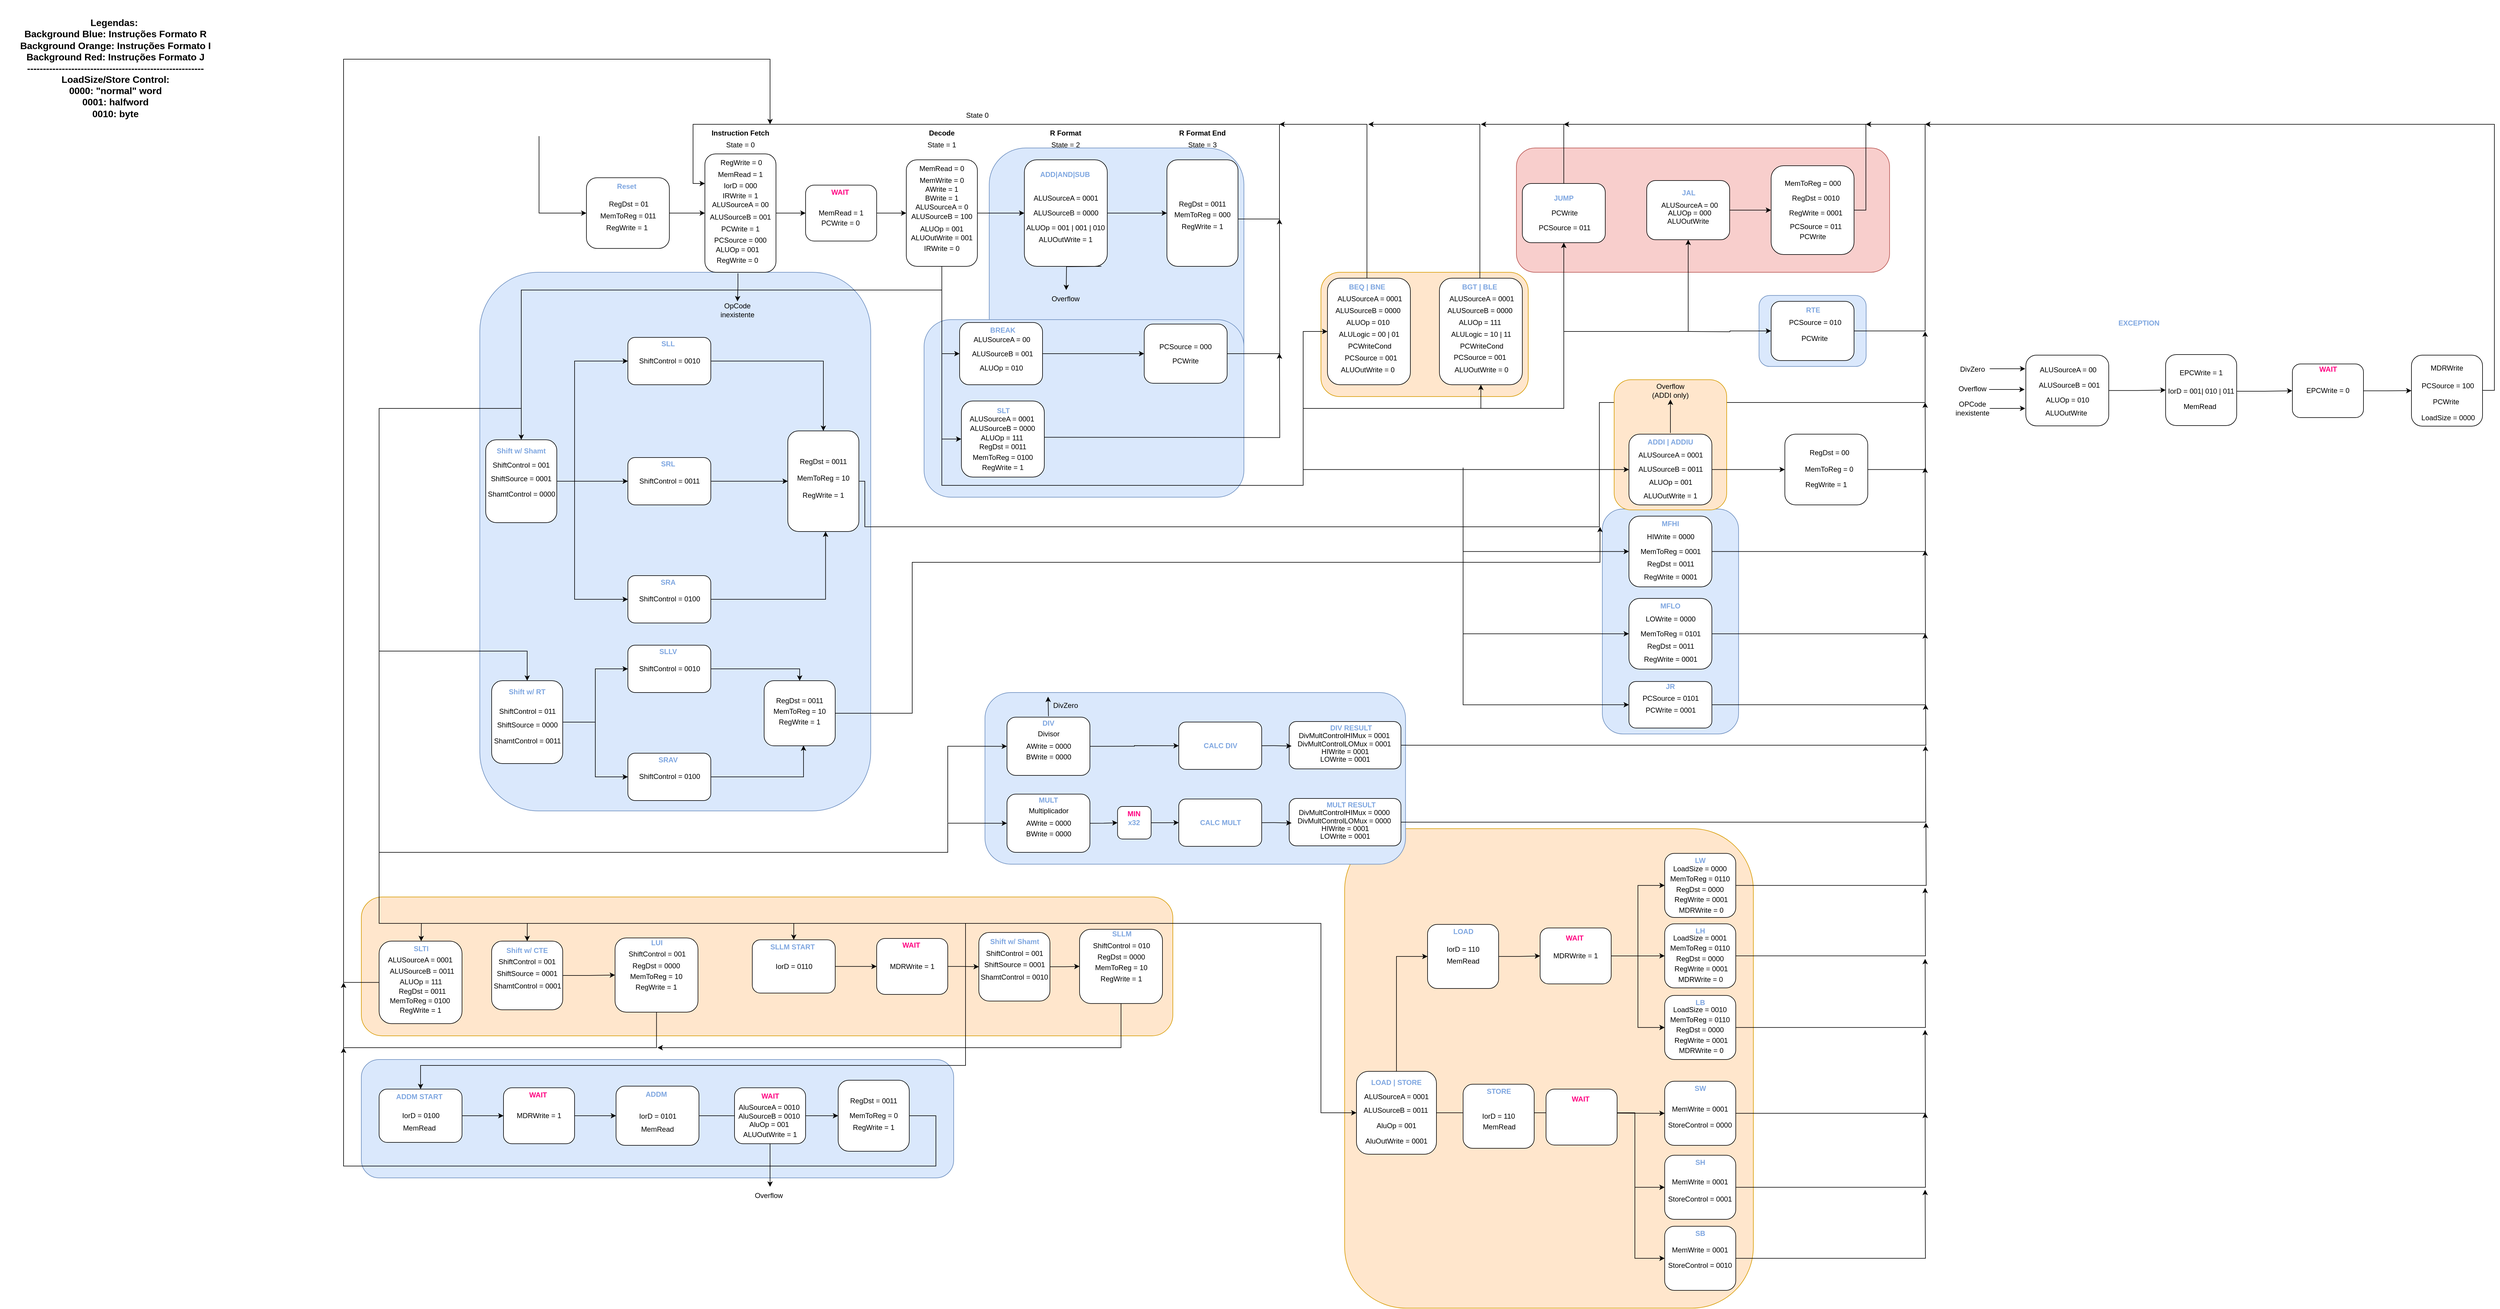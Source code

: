 <mxfile version="17.1.3" type="device"><diagram id="7f029Ns65SmCHoBUcmKf" name="Page-1"><mxGraphModel dx="3422" dy="776" grid="1" gridSize="10" guides="1" tooltips="1" connect="1" arrows="1" fold="1" page="1" pageScale="1" pageWidth="2000" pageHeight="1500" math="0" shadow="0"><root><mxCell id="0"/><mxCell id="1" parent="0"/><mxCell id="E7Nr8lG15ObvJaHdVXQl-11" value="" style="rounded=1;whiteSpace=wrap;html=1;fillColor=#ffe6cc;strokeColor=#d79b00;" vertex="1" parent="1"><mxGeometry x="30" y="2105.33" width="1370" height="234.67" as="geometry"/></mxCell><mxCell id="E7Nr8lG15ObvJaHdVXQl-12" value="" style="rounded=1;whiteSpace=wrap;html=1;fillColor=#ffe6cc;strokeColor=#d79b00;" vertex="1" parent="1"><mxGeometry x="1690" y="1990" width="690" height="810" as="geometry"/></mxCell><mxCell id="E7Nr8lG15ObvJaHdVXQl-13" value="" style="rounded=1;whiteSpace=wrap;html=1;fillColor=#dae8fc;strokeColor=#6c8ebf;" vertex="1" parent="1"><mxGeometry x="1090" y="840" width="430" height="410" as="geometry"/></mxCell><mxCell id="E7Nr8lG15ObvJaHdVXQl-14" value="" style="rounded=1;whiteSpace=wrap;html=1;fillColor=#dae8fc;strokeColor=#6c8ebf;" vertex="1" parent="1"><mxGeometry x="980" y="1130" width="540" height="300" as="geometry"/></mxCell><mxCell id="E7Nr8lG15ObvJaHdVXQl-15" value="" style="rounded=1;whiteSpace=wrap;html=1;fillColor=#dae8fc;strokeColor=#6c8ebf;" vertex="1" parent="1"><mxGeometry x="30" y="2380" width="1000" height="200" as="geometry"/></mxCell><mxCell id="E7Nr8lG15ObvJaHdVXQl-16" value="" style="rounded=1;whiteSpace=wrap;html=1;fillColor=#dae8fc;strokeColor=#6c8ebf;" vertex="1" parent="1"><mxGeometry x="2389.59" y="1089.13" width="180.83" height="120" as="geometry"/></mxCell><mxCell id="E7Nr8lG15ObvJaHdVXQl-17" value="" style="rounded=1;whiteSpace=wrap;html=1;fillColor=#dae8fc;strokeColor=#6c8ebf;" vertex="1" parent="1"><mxGeometry x="2125.07" y="1450" width="230" height="380" as="geometry"/></mxCell><mxCell id="E7Nr8lG15ObvJaHdVXQl-18" value="" style="rounded=1;whiteSpace=wrap;html=1;fillColor=#dae8fc;strokeColor=#6c8ebf;" vertex="1" parent="1"><mxGeometry x="1082.81" y="1760" width="710" height="290" as="geometry"/></mxCell><mxCell id="E7Nr8lG15ObvJaHdVXQl-19" value="" style="rounded=1;whiteSpace=wrap;html=1;fillColor=#f8cecc;strokeColor=#b85450;" vertex="1" parent="1"><mxGeometry x="1980" y="840" width="630" height="210" as="geometry"/></mxCell><mxCell id="E7Nr8lG15ObvJaHdVXQl-20" value="" style="rounded=1;whiteSpace=wrap;html=1;fillColor=#ffe6cc;strokeColor=#d79b00;" vertex="1" parent="1"><mxGeometry x="1650" y="1050" width="350" height="210" as="geometry"/></mxCell><mxCell id="E7Nr8lG15ObvJaHdVXQl-21" value="" style="rounded=1;whiteSpace=wrap;html=1;fillColor=#dae8fc;strokeColor=#6c8ebf;" vertex="1" parent="1"><mxGeometry x="230" y="1470" width="660" height="450" as="geometry"/></mxCell><mxCell id="E7Nr8lG15ObvJaHdVXQl-22" value="" style="rounded=1;whiteSpace=wrap;html=1;fillColor=#dae8fc;strokeColor=#6c8ebf;" vertex="1" parent="1"><mxGeometry x="230" y="1050" width="660" height="910" as="geometry"/></mxCell><mxCell id="E7Nr8lG15ObvJaHdVXQl-23" style="edgeStyle=orthogonalEdgeStyle;rounded=0;orthogonalLoop=1;jettySize=auto;html=1;exitX=1;exitY=0.5;exitDx=0;exitDy=0;fontColor=#000000;" edge="1" parent="1" source="E7Nr8lG15ObvJaHdVXQl-24"><mxGeometry relative="1" as="geometry"><mxPoint x="1580" y="960" as="targetPoint"/></mxGeometry></mxCell><mxCell id="E7Nr8lG15ObvJaHdVXQl-24" value="" style="rounded=1;whiteSpace=wrap;html=1;" vertex="1" parent="1"><mxGeometry x="1351.66" y="1137.46" width="140" height="100" as="geometry"/></mxCell><mxCell id="E7Nr8lG15ObvJaHdVXQl-25" style="edgeStyle=orthogonalEdgeStyle;rounded=0;orthogonalLoop=1;jettySize=auto;html=1;exitX=0.5;exitY=1;exitDx=0;exitDy=0;fontColor=#7EA6E0;entryX=0.5;entryY=1;entryDx=0;entryDy=0;" edge="1" parent="1" target="E7Nr8lG15ObvJaHdVXQl-27"><mxGeometry relative="1" as="geometry"><mxPoint x="1920" y="1280" as="sourcePoint"/><Array as="points"><mxPoint x="2060" y="1280"/></Array></mxGeometry></mxCell><mxCell id="E7Nr8lG15ObvJaHdVXQl-26" style="edgeStyle=orthogonalEdgeStyle;rounded=0;orthogonalLoop=1;jettySize=auto;html=1;exitX=0.5;exitY=0;exitDx=0;exitDy=0;fontColor=#7EA6E0;" edge="1" parent="1" source="E7Nr8lG15ObvJaHdVXQl-27"><mxGeometry relative="1" as="geometry"><mxPoint x="1920" y="800" as="targetPoint"/><Array as="points"><mxPoint x="2060" y="800"/></Array></mxGeometry></mxCell><mxCell id="E7Nr8lG15ObvJaHdVXQl-27" value="" style="rounded=1;whiteSpace=wrap;html=1;" vertex="1" parent="1"><mxGeometry x="1990" y="900" width="140" height="100" as="geometry"/></mxCell><mxCell id="E7Nr8lG15ObvJaHdVXQl-28" style="edgeStyle=orthogonalEdgeStyle;rounded=0;orthogonalLoop=1;jettySize=auto;html=1;exitX=1;exitY=0.5;exitDx=0;exitDy=0;fontColor=#000000;" edge="1" parent="1" source="E7Nr8lG15ObvJaHdVXQl-29"><mxGeometry relative="1" as="geometry"><mxPoint x="2670" y="1270" as="targetPoint"/></mxGeometry></mxCell><mxCell id="E7Nr8lG15ObvJaHdVXQl-29" value="" style="rounded=1;whiteSpace=wrap;html=1;" vertex="1" parent="1"><mxGeometry x="2433.17" y="1323.53" width="140" height="119.467" as="geometry"/></mxCell><mxCell id="E7Nr8lG15ObvJaHdVXQl-30" style="edgeStyle=orthogonalEdgeStyle;rounded=0;orthogonalLoop=1;jettySize=auto;html=1;exitX=1;exitY=0.5;exitDx=0;exitDy=0;entryX=0;entryY=0.5;entryDx=0;entryDy=0;" edge="1" parent="1" source="E7Nr8lG15ObvJaHdVXQl-150" target="E7Nr8lG15ObvJaHdVXQl-34"><mxGeometry relative="1" as="geometry"><mxPoint x="570" y="959.857" as="sourcePoint"/></mxGeometry></mxCell><mxCell id="E7Nr8lG15ObvJaHdVXQl-31" value="State = 0" style="text;html=1;strokeColor=none;fillColor=none;align=center;verticalAlign=middle;whiteSpace=wrap;rounded=0;" vertex="1" parent="1"><mxGeometry x="640" y="820" width="60" height="30" as="geometry"/></mxCell><mxCell id="E7Nr8lG15ObvJaHdVXQl-32" value="&lt;b&gt;Instruction Fetch&lt;/b&gt;" style="text;html=1;strokeColor=none;fillColor=none;align=center;verticalAlign=middle;whiteSpace=wrap;rounded=0;" vertex="1" parent="1"><mxGeometry x="615" y="800" width="110" height="30" as="geometry"/></mxCell><mxCell id="E7Nr8lG15ObvJaHdVXQl-33" value="" style="group" vertex="1" connectable="0" parent="1"><mxGeometry x="610" y="850" width="120" height="200" as="geometry"/></mxCell><mxCell id="E7Nr8lG15ObvJaHdVXQl-34" value="" style="rounded=1;whiteSpace=wrap;html=1;" vertex="1" parent="E7Nr8lG15ObvJaHdVXQl-33"><mxGeometry width="120" height="200" as="geometry"/></mxCell><mxCell id="E7Nr8lG15ObvJaHdVXQl-35" value="MemRead = 1" style="text;html=1;strokeColor=none;fillColor=none;align=center;verticalAlign=middle;whiteSpace=wrap;rounded=0;" vertex="1" parent="E7Nr8lG15ObvJaHdVXQl-33"><mxGeometry x="20" y="25.55" width="80" height="18.89" as="geometry"/></mxCell><mxCell id="E7Nr8lG15ObvJaHdVXQl-36" value="IorD = 000" style="text;html=1;strokeColor=none;fillColor=none;align=center;verticalAlign=middle;whiteSpace=wrap;rounded=0;" vertex="1" parent="E7Nr8lG15ObvJaHdVXQl-33"><mxGeometry x="20" y="40.44" width="80" height="26.67" as="geometry"/></mxCell><mxCell id="E7Nr8lG15ObvJaHdVXQl-37" value="IRWrite = 1" style="text;html=1;strokeColor=none;fillColor=none;align=center;verticalAlign=middle;whiteSpace=wrap;rounded=0;" vertex="1" parent="E7Nr8lG15ObvJaHdVXQl-33"><mxGeometry x="20" y="53.996" width="80" height="33.333" as="geometry"/></mxCell><mxCell id="E7Nr8lG15ObvJaHdVXQl-38" value="ALUSourceA = 00" style="text;html=1;strokeColor=none;fillColor=none;align=center;verticalAlign=middle;whiteSpace=wrap;rounded=0;" vertex="1" parent="E7Nr8lG15ObvJaHdVXQl-33"><mxGeometry x="10" y="69.778" width="100" height="33.333" as="geometry"/></mxCell><mxCell id="E7Nr8lG15ObvJaHdVXQl-39" value="ALUSourceB = 001" style="text;html=1;strokeColor=none;fillColor=none;align=center;verticalAlign=middle;whiteSpace=wrap;rounded=0;" vertex="1" parent="E7Nr8lG15ObvJaHdVXQl-33"><mxGeometry x="5" y="90" width="110" height="33.333" as="geometry"/></mxCell><mxCell id="E7Nr8lG15ObvJaHdVXQl-40" value="PCWrite = 1" style="text;html=1;strokeColor=none;fillColor=none;align=center;verticalAlign=middle;whiteSpace=wrap;rounded=0;" vertex="1" parent="E7Nr8lG15ObvJaHdVXQl-33"><mxGeometry x="10" y="110.222" width="100" height="33.333" as="geometry"/></mxCell><mxCell id="E7Nr8lG15ObvJaHdVXQl-41" value="PCSource = 000" style="text;html=1;strokeColor=none;fillColor=none;align=center;verticalAlign=middle;whiteSpace=wrap;rounded=0;" vertex="1" parent="E7Nr8lG15ObvJaHdVXQl-33"><mxGeometry x="10" y="129.444" width="100" height="33.333" as="geometry"/></mxCell><mxCell id="E7Nr8lG15ObvJaHdVXQl-42" value="ALUOp = 001" style="text;html=1;strokeColor=none;fillColor=none;align=center;verticalAlign=middle;whiteSpace=wrap;rounded=0;" vertex="1" parent="E7Nr8lG15ObvJaHdVXQl-33"><mxGeometry y="145.667" width="110" height="33.333" as="geometry"/></mxCell><mxCell id="E7Nr8lG15ObvJaHdVXQl-43" value="RegWrite = 0" style="text;html=1;strokeColor=none;fillColor=none;align=center;verticalAlign=middle;whiteSpace=wrap;rounded=0;" vertex="1" parent="E7Nr8lG15ObvJaHdVXQl-33"><mxGeometry x="3.33" width="116.667" height="30" as="geometry"/></mxCell><mxCell id="E7Nr8lG15ObvJaHdVXQl-500" value="RegWrite = 0" style="text;html=1;strokeColor=none;fillColor=none;align=center;verticalAlign=middle;whiteSpace=wrap;rounded=0;" vertex="1" parent="E7Nr8lG15ObvJaHdVXQl-33"><mxGeometry x="5" y="170" width="100" height="20" as="geometry"/></mxCell><mxCell id="E7Nr8lG15ObvJaHdVXQl-44" value="" style="group" vertex="1" connectable="0" parent="1"><mxGeometry x="950" y="860" width="120" height="180" as="geometry"/></mxCell><mxCell id="E7Nr8lG15ObvJaHdVXQl-45" value="" style="rounded=1;whiteSpace=wrap;html=1;" vertex="1" parent="E7Nr8lG15ObvJaHdVXQl-44"><mxGeometry width="120" height="180" as="geometry"/></mxCell><mxCell id="E7Nr8lG15ObvJaHdVXQl-46" value="MemRead = 0" style="text;html=1;strokeColor=none;fillColor=none;align=center;verticalAlign=middle;whiteSpace=wrap;rounded=0;" vertex="1" parent="E7Nr8lG15ObvJaHdVXQl-44"><mxGeometry x="20" width="80" height="30" as="geometry"/></mxCell><mxCell id="E7Nr8lG15ObvJaHdVXQl-47" value="MemWrite = 0" style="text;html=1;strokeColor=none;fillColor=none;align=center;verticalAlign=middle;whiteSpace=wrap;rounded=0;" vertex="1" parent="E7Nr8lG15ObvJaHdVXQl-44"><mxGeometry x="20" y="20" width="80" height="30" as="geometry"/></mxCell><mxCell id="E7Nr8lG15ObvJaHdVXQl-48" value="ALUSourceA = 0" style="text;html=1;strokeColor=none;fillColor=none;align=center;verticalAlign=middle;whiteSpace=wrap;rounded=0;" vertex="1" parent="E7Nr8lG15ObvJaHdVXQl-44"><mxGeometry x="10" y="67.5" width="100" height="25" as="geometry"/></mxCell><mxCell id="E7Nr8lG15ObvJaHdVXQl-49" value="ALUSourceB = 100" style="text;html=1;strokeColor=none;fillColor=none;align=center;verticalAlign=middle;whiteSpace=wrap;rounded=0;" vertex="1" parent="E7Nr8lG15ObvJaHdVXQl-44"><mxGeometry x="5" y="81" width="110" height="30" as="geometry"/></mxCell><mxCell id="E7Nr8lG15ObvJaHdVXQl-50" value="ALUOp = 001" style="text;html=1;strokeColor=none;fillColor=none;align=center;verticalAlign=middle;whiteSpace=wrap;rounded=0;" vertex="1" parent="E7Nr8lG15ObvJaHdVXQl-44"><mxGeometry x="5" y="102" width="110" height="30" as="geometry"/></mxCell><mxCell id="E7Nr8lG15ObvJaHdVXQl-51" value="ALUOutWrite = 001" style="text;html=1;strokeColor=none;fillColor=none;align=center;verticalAlign=middle;whiteSpace=wrap;rounded=0;" vertex="1" parent="E7Nr8lG15ObvJaHdVXQl-44"><mxGeometry x="5" y="117" width="110" height="30" as="geometry"/></mxCell><mxCell id="E7Nr8lG15ObvJaHdVXQl-52" value="AWrite = 1" style="text;html=1;strokeColor=none;fillColor=none;align=center;verticalAlign=middle;whiteSpace=wrap;rounded=0;" vertex="1" parent="E7Nr8lG15ObvJaHdVXQl-44"><mxGeometry x="20" y="35" width="80" height="30" as="geometry"/></mxCell><mxCell id="E7Nr8lG15ObvJaHdVXQl-53" value="BWrite = 1" style="text;html=1;strokeColor=none;fillColor=none;align=center;verticalAlign=middle;whiteSpace=wrap;rounded=0;" vertex="1" parent="E7Nr8lG15ObvJaHdVXQl-44"><mxGeometry x="20" y="50" width="80" height="30" as="geometry"/></mxCell><mxCell id="E7Nr8lG15ObvJaHdVXQl-479" value="IRWrite = 0" style="text;html=1;strokeColor=none;fillColor=none;align=center;verticalAlign=middle;whiteSpace=wrap;rounded=0;" vertex="1" parent="E7Nr8lG15ObvJaHdVXQl-44"><mxGeometry x="20" y="133" width="80" height="33.333" as="geometry"/></mxCell><mxCell id="E7Nr8lG15ObvJaHdVXQl-54" value="State = 1" style="text;html=1;strokeColor=none;fillColor=none;align=center;verticalAlign=middle;whiteSpace=wrap;rounded=0;" vertex="1" parent="1"><mxGeometry x="980" y="820" width="60" height="30" as="geometry"/></mxCell><mxCell id="E7Nr8lG15ObvJaHdVXQl-55" value="&lt;b&gt;Decode&lt;/b&gt;" style="text;html=1;strokeColor=none;fillColor=none;align=center;verticalAlign=middle;whiteSpace=wrap;rounded=0;" vertex="1" parent="1"><mxGeometry x="955" y="800" width="110" height="30" as="geometry"/></mxCell><mxCell id="E7Nr8lG15ObvJaHdVXQl-56" value="" style="group" vertex="1" connectable="0" parent="1"><mxGeometry x="1149.33" y="860" width="140" height="180" as="geometry"/></mxCell><mxCell id="E7Nr8lG15ObvJaHdVXQl-57" value="" style="rounded=1;whiteSpace=wrap;html=1;" vertex="1" parent="E7Nr8lG15ObvJaHdVXQl-56"><mxGeometry width="140" height="180" as="geometry"/></mxCell><mxCell id="E7Nr8lG15ObvJaHdVXQl-58" value="ALUSourceA = 0001" style="text;html=1;strokeColor=none;fillColor=none;align=center;verticalAlign=middle;whiteSpace=wrap;rounded=0;" vertex="1" parent="E7Nr8lG15ObvJaHdVXQl-56"><mxGeometry x="11.667" y="50" width="116.667" height="30" as="geometry"/></mxCell><mxCell id="E7Nr8lG15ObvJaHdVXQl-59" value="ALUSourceB = 0000" style="text;html=1;strokeColor=none;fillColor=none;align=center;verticalAlign=middle;whiteSpace=wrap;rounded=0;" vertex="1" parent="E7Nr8lG15ObvJaHdVXQl-56"><mxGeometry x="11.667" y="75" width="116.667" height="30" as="geometry"/></mxCell><mxCell id="E7Nr8lG15ObvJaHdVXQl-60" value="ALUOp = 001 | 001 | 010" style="text;html=1;strokeColor=none;fillColor=none;align=center;verticalAlign=middle;whiteSpace=wrap;rounded=0;" vertex="1" parent="E7Nr8lG15ObvJaHdVXQl-56"><mxGeometry y="100" width="140" height="30" as="geometry"/></mxCell><mxCell id="E7Nr8lG15ObvJaHdVXQl-61" value="&lt;b&gt;&lt;font color=&quot;#7ea6e0&quot;&gt;ADD|AND|SUB&lt;/font&gt;&lt;/b&gt;" style="text;html=1;strokeColor=none;fillColor=none;align=center;verticalAlign=middle;whiteSpace=wrap;rounded=0;" vertex="1" parent="E7Nr8lG15ObvJaHdVXQl-56"><mxGeometry x="8.33" y="10" width="120" height="30" as="geometry"/></mxCell><mxCell id="E7Nr8lG15ObvJaHdVXQl-62" value="ALUOutWrite = 1" style="text;html=1;strokeColor=none;fillColor=none;align=center;verticalAlign=middle;whiteSpace=wrap;rounded=0;" vertex="1" parent="E7Nr8lG15ObvJaHdVXQl-56"><mxGeometry x="20" y="120" width="100" height="30" as="geometry"/></mxCell><mxCell id="E7Nr8lG15ObvJaHdVXQl-63" value="&lt;b&gt;R Format&lt;/b&gt;" style="text;html=1;strokeColor=none;fillColor=none;align=center;verticalAlign=middle;whiteSpace=wrap;rounded=0;" vertex="1" parent="1"><mxGeometry x="1164.33" y="800" width="110" height="30" as="geometry"/></mxCell><mxCell id="E7Nr8lG15ObvJaHdVXQl-64" value="State = 2" style="text;html=1;strokeColor=none;fillColor=none;align=center;verticalAlign=middle;whiteSpace=wrap;rounded=0;" vertex="1" parent="1"><mxGeometry x="1189.33" y="820" width="60" height="30" as="geometry"/></mxCell><mxCell id="E7Nr8lG15ObvJaHdVXQl-65" style="edgeStyle=orthogonalEdgeStyle;rounded=0;orthogonalLoop=1;jettySize=auto;html=1;exitX=1;exitY=0.5;exitDx=0;exitDy=0;entryX=0;entryY=0.5;entryDx=0;entryDy=0;" edge="1" parent="1" source="E7Nr8lG15ObvJaHdVXQl-45" target="E7Nr8lG15ObvJaHdVXQl-57"><mxGeometry relative="1" as="geometry"/></mxCell><mxCell id="E7Nr8lG15ObvJaHdVXQl-66" value="" style="group" vertex="1" connectable="0" parent="1"><mxGeometry x="1390" y="860" width="120" height="180" as="geometry"/></mxCell><mxCell id="E7Nr8lG15ObvJaHdVXQl-67" value="" style="rounded=1;whiteSpace=wrap;html=1;" vertex="1" parent="E7Nr8lG15ObvJaHdVXQl-66"><mxGeometry width="120" height="180" as="geometry"/></mxCell><mxCell id="E7Nr8lG15ObvJaHdVXQl-68" value="RegDst = 0011" style="text;html=1;strokeColor=none;fillColor=none;align=center;verticalAlign=middle;whiteSpace=wrap;rounded=0;" vertex="1" parent="E7Nr8lG15ObvJaHdVXQl-66"><mxGeometry x="10" y="60" width="100" height="30" as="geometry"/></mxCell><mxCell id="E7Nr8lG15ObvJaHdVXQl-69" value="MemToReg = 000" style="text;html=1;strokeColor=none;fillColor=none;align=center;verticalAlign=middle;whiteSpace=wrap;rounded=0;" vertex="1" parent="E7Nr8lG15ObvJaHdVXQl-66"><mxGeometry x="10" y="77.5" width="100" height="30" as="geometry"/></mxCell><mxCell id="E7Nr8lG15ObvJaHdVXQl-70" value="RegWrite = 1" style="text;html=1;strokeColor=none;fillColor=none;align=center;verticalAlign=middle;whiteSpace=wrap;rounded=0;" vertex="1" parent="E7Nr8lG15ObvJaHdVXQl-66"><mxGeometry x="10" y="97.5" width="100" height="30" as="geometry"/></mxCell><mxCell id="E7Nr8lG15ObvJaHdVXQl-71" value="&lt;b&gt;R Format End&lt;/b&gt;" style="text;html=1;strokeColor=none;fillColor=none;align=center;verticalAlign=middle;whiteSpace=wrap;rounded=0;" vertex="1" parent="1"><mxGeometry x="1395" y="800" width="110" height="30" as="geometry"/></mxCell><mxCell id="E7Nr8lG15ObvJaHdVXQl-72" value="State = 3" style="text;html=1;strokeColor=none;fillColor=none;align=center;verticalAlign=middle;whiteSpace=wrap;rounded=0;" vertex="1" parent="1"><mxGeometry x="1420" y="820" width="60" height="30" as="geometry"/></mxCell><mxCell id="E7Nr8lG15ObvJaHdVXQl-73" style="edgeStyle=orthogonalEdgeStyle;rounded=0;orthogonalLoop=1;jettySize=auto;html=1;exitX=1;exitY=0.5;exitDx=0;exitDy=0;entryX=0;entryY=0.5;entryDx=0;entryDy=0;" edge="1" parent="1" source="E7Nr8lG15ObvJaHdVXQl-57" target="E7Nr8lG15ObvJaHdVXQl-67"><mxGeometry relative="1" as="geometry"/></mxCell><mxCell id="E7Nr8lG15ObvJaHdVXQl-74" style="edgeStyle=orthogonalEdgeStyle;rounded=0;orthogonalLoop=1;jettySize=auto;html=1;exitX=1;exitY=0.5;exitDx=0;exitDy=0;entryX=0;entryY=0.25;entryDx=0;entryDy=0;" edge="1" parent="1" source="E7Nr8lG15ObvJaHdVXQl-67" target="E7Nr8lG15ObvJaHdVXQl-34"><mxGeometry relative="1" as="geometry"><Array as="points"><mxPoint x="1580" y="960"/><mxPoint x="1580" y="800"/><mxPoint x="590" y="800"/><mxPoint x="590" y="900"/></Array></mxGeometry></mxCell><mxCell id="E7Nr8lG15ObvJaHdVXQl-75" value="State 0" style="text;html=1;strokeColor=none;fillColor=none;align=center;verticalAlign=middle;whiteSpace=wrap;rounded=0;" vertex="1" parent="1"><mxGeometry x="1040" y="770" width="60" height="30" as="geometry"/></mxCell><mxCell id="E7Nr8lG15ObvJaHdVXQl-76" value="" style="group" vertex="1" connectable="0" parent="1"><mxGeometry x="480" y="1160" width="140" height="80" as="geometry"/></mxCell><mxCell id="E7Nr8lG15ObvJaHdVXQl-77" value="" style="rounded=1;whiteSpace=wrap;html=1;" vertex="1" parent="E7Nr8lG15ObvJaHdVXQl-76"><mxGeometry width="140" height="80" as="geometry"/></mxCell><mxCell id="E7Nr8lG15ObvJaHdVXQl-78" value="ShiftControl = 0010" style="text;html=1;strokeColor=none;fillColor=none;align=center;verticalAlign=middle;whiteSpace=wrap;rounded=0;" vertex="1" parent="E7Nr8lG15ObvJaHdVXQl-76"><mxGeometry x="11.667" y="33.333" width="116.667" height="13.333" as="geometry"/></mxCell><mxCell id="E7Nr8lG15ObvJaHdVXQl-79" value="&lt;b&gt;&lt;font color=&quot;#7ea6e0&quot;&gt;SLL&lt;/font&gt;&lt;/b&gt;" style="text;html=1;strokeColor=none;fillColor=none;align=center;verticalAlign=middle;whiteSpace=wrap;rounded=0;" vertex="1" parent="E7Nr8lG15ObvJaHdVXQl-76"><mxGeometry x="8.33" y="4.444" width="120" height="13.333" as="geometry"/></mxCell><mxCell id="E7Nr8lG15ObvJaHdVXQl-80" value="" style="group" vertex="1" connectable="0" parent="1"><mxGeometry x="750" y="1318" width="120" height="170" as="geometry"/></mxCell><mxCell id="E7Nr8lG15ObvJaHdVXQl-81" value="" style="rounded=1;whiteSpace=wrap;html=1;" vertex="1" parent="E7Nr8lG15ObvJaHdVXQl-80"><mxGeometry width="120" height="170" as="geometry"/></mxCell><mxCell id="E7Nr8lG15ObvJaHdVXQl-82" value="RegDst = 0011" style="text;html=1;strokeColor=none;fillColor=none;align=center;verticalAlign=middle;whiteSpace=wrap;rounded=0;" vertex="1" parent="E7Nr8lG15ObvJaHdVXQl-80"><mxGeometry x="10" y="37.778" width="100" height="28.333" as="geometry"/></mxCell><mxCell id="E7Nr8lG15ObvJaHdVXQl-83" value="MemToReg = 10" style="text;html=1;strokeColor=none;fillColor=none;align=center;verticalAlign=middle;whiteSpace=wrap;rounded=0;" vertex="1" parent="E7Nr8lG15ObvJaHdVXQl-80"><mxGeometry x="10" y="66.111" width="100" height="28.333" as="geometry"/></mxCell><mxCell id="E7Nr8lG15ObvJaHdVXQl-84" value="RegWrite = 1" style="text;html=1;strokeColor=none;fillColor=none;align=center;verticalAlign=middle;whiteSpace=wrap;rounded=0;" vertex="1" parent="E7Nr8lG15ObvJaHdVXQl-80"><mxGeometry x="10" y="94.444" width="100" height="28.333" as="geometry"/></mxCell><mxCell id="E7Nr8lG15ObvJaHdVXQl-85" value="" style="group" vertex="1" connectable="0" parent="1"><mxGeometry x="1661" y="1060" width="147.5" height="180" as="geometry"/></mxCell><mxCell id="E7Nr8lG15ObvJaHdVXQl-86" value="" style="rounded=1;whiteSpace=wrap;html=1;" vertex="1" parent="E7Nr8lG15ObvJaHdVXQl-85"><mxGeometry width="140" height="180" as="geometry"/></mxCell><mxCell id="E7Nr8lG15ObvJaHdVXQl-87" value="ALUSourceB = 0000" style="text;html=1;strokeColor=none;fillColor=none;align=center;verticalAlign=middle;whiteSpace=wrap;rounded=0;" vertex="1" parent="E7Nr8lG15ObvJaHdVXQl-85"><mxGeometry x="9.997" y="40" width="116.667" height="30" as="geometry"/></mxCell><mxCell id="E7Nr8lG15ObvJaHdVXQl-88" value="ALUOp = 010" style="text;html=1;strokeColor=none;fillColor=none;align=center;verticalAlign=middle;whiteSpace=wrap;rounded=0;" vertex="1" parent="E7Nr8lG15ObvJaHdVXQl-85"><mxGeometry x="9.997" y="60" width="116.667" height="30" as="geometry"/></mxCell><mxCell id="E7Nr8lG15ObvJaHdVXQl-89" value="ALULogic = 00 | 01" style="text;html=1;strokeColor=none;fillColor=none;align=center;verticalAlign=middle;whiteSpace=wrap;rounded=0;" vertex="1" parent="E7Nr8lG15ObvJaHdVXQl-85"><mxGeometry x="11.667" y="80" width="116.667" height="30" as="geometry"/></mxCell><mxCell id="E7Nr8lG15ObvJaHdVXQl-90" value="PCWriteCond" style="text;html=1;strokeColor=none;fillColor=none;align=center;verticalAlign=middle;whiteSpace=wrap;rounded=0;" vertex="1" parent="E7Nr8lG15ObvJaHdVXQl-85"><mxGeometry x="12.997" y="100" width="116.667" height="30" as="geometry"/></mxCell><mxCell id="E7Nr8lG15ObvJaHdVXQl-91" value="ALUSourceA = 0001" style="text;html=1;strokeColor=none;fillColor=none;align=center;verticalAlign=middle;whiteSpace=wrap;rounded=0;" vertex="1" parent="E7Nr8lG15ObvJaHdVXQl-85"><mxGeometry x="12.997" y="20" width="116.667" height="30" as="geometry"/></mxCell><mxCell id="E7Nr8lG15ObvJaHdVXQl-92" value="&lt;b&gt;&lt;font color=&quot;#7ea6e0&quot;&gt;BEQ | BNE&lt;/font&gt;&lt;/b&gt;" style="text;html=1;strokeColor=none;fillColor=none;align=center;verticalAlign=middle;whiteSpace=wrap;rounded=0;" vertex="1" parent="E7Nr8lG15ObvJaHdVXQl-85"><mxGeometry x="6.66" width="120" height="30" as="geometry"/></mxCell><mxCell id="E7Nr8lG15ObvJaHdVXQl-93" value="PCSource = 001" style="text;html=1;strokeColor=none;fillColor=none;align=center;verticalAlign=middle;whiteSpace=wrap;rounded=0;" vertex="1" parent="E7Nr8lG15ObvJaHdVXQl-85"><mxGeometry x="15.42" y="120" width="116.667" height="30" as="geometry"/></mxCell><mxCell id="E7Nr8lG15ObvJaHdVXQl-501" value="ALUOutWrite = 0" style="text;html=1;strokeColor=none;fillColor=none;align=center;verticalAlign=middle;whiteSpace=wrap;rounded=0;" vertex="1" parent="E7Nr8lG15ObvJaHdVXQl-85"><mxGeometry x="18.33" y="140" width="100" height="30" as="geometry"/></mxCell><mxCell id="E7Nr8lG15ObvJaHdVXQl-94" value="" style="group" vertex="1" connectable="0" parent="1"><mxGeometry x="1850" y="1060" width="147.5" height="180" as="geometry"/></mxCell><mxCell id="E7Nr8lG15ObvJaHdVXQl-95" value="" style="rounded=1;whiteSpace=wrap;html=1;" vertex="1" parent="E7Nr8lG15ObvJaHdVXQl-94"><mxGeometry width="140" height="180" as="geometry"/></mxCell><mxCell id="E7Nr8lG15ObvJaHdVXQl-96" value="ALUSourceB = 0000" style="text;html=1;strokeColor=none;fillColor=none;align=center;verticalAlign=middle;whiteSpace=wrap;rounded=0;" vertex="1" parent="E7Nr8lG15ObvJaHdVXQl-94"><mxGeometry x="9.997" y="40" width="116.667" height="30" as="geometry"/></mxCell><mxCell id="E7Nr8lG15ObvJaHdVXQl-97" value="ALUOp = 111" style="text;html=1;strokeColor=none;fillColor=none;align=center;verticalAlign=middle;whiteSpace=wrap;rounded=0;" vertex="1" parent="E7Nr8lG15ObvJaHdVXQl-94"><mxGeometry x="9.997" y="60" width="116.667" height="30" as="geometry"/></mxCell><mxCell id="E7Nr8lG15ObvJaHdVXQl-98" value="ALULogic = 10 | 11" style="text;html=1;strokeColor=none;fillColor=none;align=center;verticalAlign=middle;whiteSpace=wrap;rounded=0;" vertex="1" parent="E7Nr8lG15ObvJaHdVXQl-94"><mxGeometry x="11.667" y="80" width="116.667" height="30" as="geometry"/></mxCell><mxCell id="E7Nr8lG15ObvJaHdVXQl-99" value="PCWriteCond" style="text;html=1;strokeColor=none;fillColor=none;align=center;verticalAlign=middle;whiteSpace=wrap;rounded=0;" vertex="1" parent="E7Nr8lG15ObvJaHdVXQl-94"><mxGeometry x="12.997" y="100" width="116.667" height="30" as="geometry"/></mxCell><mxCell id="E7Nr8lG15ObvJaHdVXQl-100" value="ALUSourceA = 0001" style="text;html=1;strokeColor=none;fillColor=none;align=center;verticalAlign=middle;whiteSpace=wrap;rounded=0;" vertex="1" parent="E7Nr8lG15ObvJaHdVXQl-94"><mxGeometry x="12.997" y="20" width="116.667" height="30" as="geometry"/></mxCell><mxCell id="E7Nr8lG15ObvJaHdVXQl-101" value="PCSource = 001" style="text;html=1;strokeColor=none;fillColor=none;align=center;verticalAlign=middle;whiteSpace=wrap;rounded=0;" vertex="1" parent="E7Nr8lG15ObvJaHdVXQl-94"><mxGeometry x="10" y="119" width="116.667" height="30" as="geometry"/></mxCell><mxCell id="E7Nr8lG15ObvJaHdVXQl-102" value="&lt;b&gt;&lt;font color=&quot;#7ea6e0&quot;&gt;BGT | BLE&lt;/font&gt;&lt;/b&gt;" style="text;html=1;strokeColor=none;fillColor=none;align=center;verticalAlign=middle;whiteSpace=wrap;rounded=0;" vertex="1" parent="E7Nr8lG15ObvJaHdVXQl-94"><mxGeometry x="8.33" width="120" height="30" as="geometry"/></mxCell><mxCell id="E7Nr8lG15ObvJaHdVXQl-502" value="ALUOutWrite = 0" style="text;html=1;strokeColor=none;fillColor=none;align=center;verticalAlign=middle;whiteSpace=wrap;rounded=0;" vertex="1" parent="E7Nr8lG15ObvJaHdVXQl-94"><mxGeometry x="20.75" y="140" width="100" height="30" as="geometry"/></mxCell><mxCell id="E7Nr8lG15ObvJaHdVXQl-103" value="" style="group" vertex="1" connectable="0" parent="1"><mxGeometry x="1043" y="1287.5" width="140" height="120.5" as="geometry"/></mxCell><mxCell id="E7Nr8lG15ObvJaHdVXQl-104" value="" style="rounded=1;whiteSpace=wrap;html=1;" vertex="1" parent="E7Nr8lG15ObvJaHdVXQl-103"><mxGeometry y="-20.033" width="140" height="128.533" as="geometry"/></mxCell><mxCell id="E7Nr8lG15ObvJaHdVXQl-105" value="ALUSourceB = 0000" style="text;html=1;strokeColor=none;fillColor=none;align=center;verticalAlign=middle;whiteSpace=wrap;rounded=0;" vertex="1" parent="E7Nr8lG15ObvJaHdVXQl-103"><mxGeometry x="10.667" y="17.52" width="116.667" height="18.744" as="geometry"/></mxCell><mxCell id="E7Nr8lG15ObvJaHdVXQl-106" value="ALUOp = 111" style="text;html=1;strokeColor=none;fillColor=none;align=center;verticalAlign=middle;whiteSpace=wrap;rounded=0;" vertex="1" parent="E7Nr8lG15ObvJaHdVXQl-103"><mxGeometry x="9.997" y="33.265" width="116.667" height="18.744" as="geometry"/></mxCell><mxCell id="E7Nr8lG15ObvJaHdVXQl-107" value="ALUSourceA = 0001" style="text;html=1;strokeColor=none;fillColor=none;align=center;verticalAlign=middle;whiteSpace=wrap;rounded=0;" vertex="1" parent="E7Nr8lG15ObvJaHdVXQl-103"><mxGeometry x="9.997" y="1.101" width="116.667" height="18.744" as="geometry"/></mxCell><mxCell id="E7Nr8lG15ObvJaHdVXQl-108" value="&lt;b&gt;&lt;font color=&quot;#7ea6e0&quot;&gt;SLT&lt;/font&gt;&lt;/b&gt;" style="text;html=1;strokeColor=none;fillColor=none;align=center;verticalAlign=middle;whiteSpace=wrap;rounded=0;" vertex="1" parent="E7Nr8lG15ObvJaHdVXQl-103"><mxGeometry x="11" y="-16.033" width="120" height="24.1" as="geometry"/></mxCell><mxCell id="E7Nr8lG15ObvJaHdVXQl-109" value="RegDst = 0011" style="text;html=1;strokeColor=none;fillColor=none;align=center;verticalAlign=middle;whiteSpace=wrap;rounded=0;" vertex="1" parent="E7Nr8lG15ObvJaHdVXQl-103"><mxGeometry x="20" y="49.013" width="100" height="17.5" as="geometry"/></mxCell><mxCell id="E7Nr8lG15ObvJaHdVXQl-110" value="MemToReg = 0100" style="text;html=1;strokeColor=none;fillColor=none;align=center;verticalAlign=middle;whiteSpace=wrap;rounded=0;" vertex="1" parent="E7Nr8lG15ObvJaHdVXQl-103"><mxGeometry x="15" y="66.513" width="110" height="17.5" as="geometry"/></mxCell><mxCell id="E7Nr8lG15ObvJaHdVXQl-111" value="RegWrite = 1" style="text;html=1;strokeColor=none;fillColor=none;align=center;verticalAlign=middle;whiteSpace=wrap;rounded=0;" vertex="1" parent="E7Nr8lG15ObvJaHdVXQl-103"><mxGeometry x="20" y="84.013" width="100" height="17.5" as="geometry"/></mxCell><mxCell id="E7Nr8lG15ObvJaHdVXQl-112" style="edgeStyle=orthogonalEdgeStyle;rounded=0;orthogonalLoop=1;jettySize=auto;html=1;exitX=1;exitY=0.5;exitDx=0;exitDy=0;entryX=0;entryY=0.5;entryDx=0;entryDy=0;" edge="1" parent="1" source="E7Nr8lG15ObvJaHdVXQl-113" target="E7Nr8lG15ObvJaHdVXQl-24"><mxGeometry relative="1" as="geometry"/></mxCell><mxCell id="E7Nr8lG15ObvJaHdVXQl-113" value="" style="rounded=1;whiteSpace=wrap;html=1;" vertex="1" parent="1"><mxGeometry x="1040" y="1134.93" width="140" height="105.07" as="geometry"/></mxCell><mxCell id="E7Nr8lG15ObvJaHdVXQl-114" value="ALUSourceA = 00" style="text;html=1;strokeColor=none;fillColor=none;align=center;verticalAlign=middle;whiteSpace=wrap;rounded=0;" vertex="1" parent="1"><mxGeometry x="1053" y="1151.13" width="116.667" height="26.133" as="geometry"/></mxCell><mxCell id="E7Nr8lG15ObvJaHdVXQl-115" value="ALUSourceB = 001" style="text;html=1;strokeColor=none;fillColor=none;align=center;verticalAlign=middle;whiteSpace=wrap;rounded=0;" vertex="1" parent="1"><mxGeometry x="1054.17" y="1173.13" width="116.667" height="30" as="geometry"/></mxCell><mxCell id="E7Nr8lG15ObvJaHdVXQl-116" value="ALUOp = 010" style="text;html=1;strokeColor=none;fillColor=none;align=center;verticalAlign=middle;whiteSpace=wrap;rounded=0;" vertex="1" parent="1"><mxGeometry x="1051.67" y="1197.26" width="116.667" height="30" as="geometry"/></mxCell><mxCell id="E7Nr8lG15ObvJaHdVXQl-117" value="PCSource = 000" style="text;html=1;strokeColor=none;fillColor=none;align=center;verticalAlign=middle;whiteSpace=wrap;rounded=0;" vertex="1" parent="1"><mxGeometry x="1363.33" y="1161.26" width="116.667" height="30" as="geometry"/></mxCell><mxCell id="E7Nr8lG15ObvJaHdVXQl-118" value="PCWrite" style="text;html=1;strokeColor=none;fillColor=none;align=center;verticalAlign=middle;whiteSpace=wrap;rounded=0;" vertex="1" parent="1"><mxGeometry x="1363.33" y="1185" width="116.667" height="30" as="geometry"/></mxCell><mxCell id="E7Nr8lG15ObvJaHdVXQl-119" style="edgeStyle=orthogonalEdgeStyle;rounded=0;orthogonalLoop=1;jettySize=auto;html=1;exitX=0;exitY=0.5;exitDx=0;exitDy=0;fontColor=#000000;entryX=0;entryY=0.5;entryDx=0;entryDy=0;" edge="1" parent="1" target="E7Nr8lG15ObvJaHdVXQl-121"><mxGeometry relative="1" as="geometry"><mxPoint x="2270" y="1150" as="sourcePoint"/></mxGeometry></mxCell><mxCell id="E7Nr8lG15ObvJaHdVXQl-120" style="edgeStyle=orthogonalEdgeStyle;rounded=0;orthogonalLoop=1;jettySize=auto;html=1;exitX=1;exitY=0.5;exitDx=0;exitDy=0;fontColor=#000000;" edge="1" parent="1" source="E7Nr8lG15ObvJaHdVXQl-121"><mxGeometry relative="1" as="geometry"><mxPoint x="2570" y="800" as="targetPoint"/><Array as="points"><mxPoint x="2670" y="1149"/><mxPoint x="2670" y="800"/></Array></mxGeometry></mxCell><mxCell id="E7Nr8lG15ObvJaHdVXQl-121" value="" style="rounded=1;whiteSpace=wrap;html=1;" vertex="1" parent="1"><mxGeometry x="2410" y="1099.13" width="140" height="100" as="geometry"/></mxCell><mxCell id="E7Nr8lG15ObvJaHdVXQl-122" value="PCSource = 010" style="text;html=1;strokeColor=none;fillColor=none;align=center;verticalAlign=middle;whiteSpace=wrap;rounded=0;" vertex="1" parent="1"><mxGeometry x="2425.84" y="1120.13" width="116.667" height="30" as="geometry"/></mxCell><mxCell id="E7Nr8lG15ObvJaHdVXQl-123" value="PCWrite" style="text;html=1;strokeColor=none;fillColor=none;align=center;verticalAlign=middle;whiteSpace=wrap;rounded=0;" vertex="1" parent="1"><mxGeometry x="2424.67" y="1147.13" width="116.667" height="30" as="geometry"/></mxCell><mxCell id="E7Nr8lG15ObvJaHdVXQl-124" value="RegDst = 00" style="text;html=1;strokeColor=none;fillColor=none;align=center;verticalAlign=middle;whiteSpace=wrap;rounded=0;" vertex="1" parent="1"><mxGeometry x="2449.67" y="1340" width="116.667" height="30" as="geometry"/></mxCell><mxCell id="E7Nr8lG15ObvJaHdVXQl-125" value="MemToReg = 0" style="text;html=1;strokeColor=none;fillColor=none;align=center;verticalAlign=middle;whiteSpace=wrap;rounded=0;" vertex="1" parent="1"><mxGeometry x="2458" y="1368.26" width="100" height="30" as="geometry"/></mxCell><mxCell id="E7Nr8lG15ObvJaHdVXQl-126" value="RegWrite = 1" style="text;html=1;strokeColor=none;fillColor=none;align=center;verticalAlign=middle;whiteSpace=wrap;rounded=0;" vertex="1" parent="1"><mxGeometry x="2453.17" y="1393.53" width="100" height="30" as="geometry"/></mxCell><mxCell id="E7Nr8lG15ObvJaHdVXQl-127" style="edgeStyle=orthogonalEdgeStyle;rounded=0;orthogonalLoop=1;jettySize=auto;html=1;exitX=1;exitY=0.5;exitDx=0;exitDy=0;fontColor=#000000;" edge="1" parent="1" source="E7Nr8lG15ObvJaHdVXQl-129" target="E7Nr8lG15ObvJaHdVXQl-143"><mxGeometry relative="1" as="geometry"/></mxCell><mxCell id="E7Nr8lG15ObvJaHdVXQl-128" style="edgeStyle=orthogonalEdgeStyle;rounded=0;orthogonalLoop=1;jettySize=auto;html=1;exitX=0.5;exitY=1;exitDx=0;exitDy=0;fontColor=#000000;entryX=0.5;entryY=1;entryDx=0;entryDy=0;" edge="1" parent="1" target="E7Nr8lG15ObvJaHdVXQl-129"><mxGeometry relative="1" as="geometry"><mxPoint x="2060" y="1150" as="sourcePoint"/><Array as="points"><mxPoint x="2270" y="1150"/></Array></mxGeometry></mxCell><mxCell id="E7Nr8lG15ObvJaHdVXQl-129" value="" style="rounded=1;whiteSpace=wrap;html=1;" vertex="1" parent="1"><mxGeometry x="2200" y="895" width="140" height="100" as="geometry"/></mxCell><mxCell id="E7Nr8lG15ObvJaHdVXQl-130" style="edgeStyle=orthogonalEdgeStyle;rounded=0;orthogonalLoop=1;jettySize=auto;html=1;exitX=0.5;exitY=1;exitDx=0;exitDy=0;entryX=0;entryY=0.5;entryDx=0;entryDy=0;fontColor=#7EA6E0;" edge="1" parent="1" source="E7Nr8lG15ObvJaHdVXQl-45" target="E7Nr8lG15ObvJaHdVXQl-86"><mxGeometry relative="1" as="geometry"><Array as="points"><mxPoint x="1010" y="1410"/><mxPoint x="1620" y="1410"/><mxPoint x="1620" y="1150"/></Array></mxGeometry></mxCell><mxCell id="E7Nr8lG15ObvJaHdVXQl-131" style="edgeStyle=orthogonalEdgeStyle;rounded=0;orthogonalLoop=1;jettySize=auto;html=1;exitX=0.5;exitY=0;exitDx=0;exitDy=0;fontColor=#7EA6E0;" edge="1" parent="1" source="E7Nr8lG15ObvJaHdVXQl-92"><mxGeometry relative="1" as="geometry"><mxPoint x="1580" y="800" as="targetPoint"/><Array as="points"><mxPoint x="1728" y="800"/></Array></mxGeometry></mxCell><mxCell id="E7Nr8lG15ObvJaHdVXQl-132" style="edgeStyle=orthogonalEdgeStyle;rounded=0;orthogonalLoop=1;jettySize=auto;html=1;exitX=0.5;exitY=1;exitDx=0;exitDy=0;fontColor=#7EA6E0;entryX=0.5;entryY=1;entryDx=0;entryDy=0;" edge="1" parent="1" target="E7Nr8lG15ObvJaHdVXQl-95"><mxGeometry relative="1" as="geometry"><mxPoint x="1620" y="1280" as="sourcePoint"/><Array as="points"><mxPoint x="1920" y="1280"/></Array></mxGeometry></mxCell><mxCell id="E7Nr8lG15ObvJaHdVXQl-133" style="edgeStyle=orthogonalEdgeStyle;rounded=0;orthogonalLoop=1;jettySize=auto;html=1;exitX=0.5;exitY=0;exitDx=0;exitDy=0;fontColor=#7EA6E0;" edge="1" parent="1" source="E7Nr8lG15ObvJaHdVXQl-102"><mxGeometry relative="1" as="geometry"><mxPoint x="1730" y="800" as="targetPoint"/><Array as="points"><mxPoint x="1918" y="800"/></Array></mxGeometry></mxCell><mxCell id="E7Nr8lG15ObvJaHdVXQl-134" style="edgeStyle=orthogonalEdgeStyle;rounded=0;orthogonalLoop=1;jettySize=auto;html=1;exitX=1;exitY=0.5;exitDx=0;exitDy=0;fontColor=#7EA6E0;" edge="1" parent="1"><mxGeometry relative="1" as="geometry"><mxPoint x="1183" y="1328.733" as="sourcePoint"/><mxPoint x="1580" y="1187" as="targetPoint"/></mxGeometry></mxCell><mxCell id="E7Nr8lG15ObvJaHdVXQl-135" value="" style="group" vertex="1" connectable="0" parent="1"><mxGeometry x="1990" y="900" width="140" height="100" as="geometry"/></mxCell><mxCell id="E7Nr8lG15ObvJaHdVXQl-136" value="PCWrite" style="text;html=1;strokeColor=none;fillColor=none;align=center;verticalAlign=middle;whiteSpace=wrap;rounded=0;" vertex="1" parent="E7Nr8lG15ObvJaHdVXQl-135"><mxGeometry x="13.33" y="35" width="116.667" height="30" as="geometry"/></mxCell><mxCell id="E7Nr8lG15ObvJaHdVXQl-137" value="&lt;b&gt;&lt;font color=&quot;#7ea6e0&quot;&gt;JUMP&lt;/font&gt;&lt;/b&gt;" style="text;html=1;strokeColor=none;fillColor=none;align=center;verticalAlign=middle;whiteSpace=wrap;rounded=0;" vertex="1" parent="E7Nr8lG15ObvJaHdVXQl-135"><mxGeometry x="10" y="10" width="120" height="30" as="geometry"/></mxCell><mxCell id="E7Nr8lG15ObvJaHdVXQl-138" value="PCSource = 011" style="text;html=1;strokeColor=none;fillColor=none;align=center;verticalAlign=middle;whiteSpace=wrap;rounded=0;" vertex="1" parent="E7Nr8lG15ObvJaHdVXQl-135"><mxGeometry x="13.33" y="60" width="116.667" height="30" as="geometry"/></mxCell><mxCell id="E7Nr8lG15ObvJaHdVXQl-139" value="&lt;b&gt;&lt;font color=&quot;#7ea6e0&quot;&gt;BREAK&lt;/font&gt;&lt;/b&gt;" style="text;html=1;strokeColor=none;fillColor=none;align=center;verticalAlign=middle;whiteSpace=wrap;rounded=0;" vertex="1" parent="1"><mxGeometry x="1053" y="1133" width="120" height="30" as="geometry"/></mxCell><mxCell id="E7Nr8lG15ObvJaHdVXQl-140" value="&lt;b&gt;&lt;font color=&quot;#7ea6e0&quot;&gt;RTE&lt;/font&gt;&lt;/b&gt;" style="text;html=1;strokeColor=none;fillColor=none;align=center;verticalAlign=middle;whiteSpace=wrap;rounded=0;" vertex="1" parent="1"><mxGeometry x="2420.67" y="1099.13" width="120" height="30" as="geometry"/></mxCell><mxCell id="E7Nr8lG15ObvJaHdVXQl-141" value="&lt;b&gt;&lt;font color=&quot;#7ea6e0&quot;&gt;JAL&lt;/font&gt;&lt;/b&gt;" style="text;html=1;strokeColor=none;fillColor=none;align=center;verticalAlign=middle;whiteSpace=wrap;rounded=0;" vertex="1" parent="1"><mxGeometry x="2210.67" y="901" width="120" height="30" as="geometry"/></mxCell><mxCell id="E7Nr8lG15ObvJaHdVXQl-142" value="" style="group" vertex="1" connectable="0" parent="1"><mxGeometry x="2410" y="885" width="140" height="120" as="geometry"/></mxCell><mxCell id="E7Nr8lG15ObvJaHdVXQl-143" value="" style="rounded=1;whiteSpace=wrap;html=1;" vertex="1" parent="E7Nr8lG15ObvJaHdVXQl-142"><mxGeometry y="-15" width="140" height="150" as="geometry"/></mxCell><mxCell id="E7Nr8lG15ObvJaHdVXQl-144" value="PCSource = 011" style="text;html=1;strokeColor=none;fillColor=none;align=center;verticalAlign=middle;whiteSpace=wrap;rounded=0;" vertex="1" parent="E7Nr8lG15ObvJaHdVXQl-142"><mxGeometry x="17.34" y="73" width="116.667" height="30" as="geometry"/></mxCell><mxCell id="E7Nr8lG15ObvJaHdVXQl-145" value="PCWrite" style="text;html=1;strokeColor=none;fillColor=none;align=center;verticalAlign=middle;whiteSpace=wrap;rounded=0;" vertex="1" parent="E7Nr8lG15ObvJaHdVXQl-142"><mxGeometry x="11.67" y="90" width="116.667" height="30" as="geometry"/></mxCell><mxCell id="E7Nr8lG15ObvJaHdVXQl-146" value="MemToReg = 000" style="text;html=1;strokeColor=none;fillColor=none;align=center;verticalAlign=middle;whiteSpace=wrap;rounded=0;" vertex="1" parent="E7Nr8lG15ObvJaHdVXQl-142"><mxGeometry x="11.67" width="116.667" height="30" as="geometry"/></mxCell><mxCell id="E7Nr8lG15ObvJaHdVXQl-147" value="&lt;font color=&quot;#000000&quot;&gt;RegDst = 0010&lt;/font&gt;" style="text;html=1;strokeColor=none;fillColor=none;align=center;verticalAlign=middle;whiteSpace=wrap;rounded=0;fontColor=#FF0000;" vertex="1" parent="E7Nr8lG15ObvJaHdVXQl-142"><mxGeometry x="17.34" y="25" width="116.667" height="30" as="geometry"/></mxCell><mxCell id="E7Nr8lG15ObvJaHdVXQl-148" value="&lt;font color=&quot;#000000&quot;&gt;RegWrite = 0001&lt;/font&gt;" style="text;html=1;strokeColor=none;fillColor=none;align=center;verticalAlign=middle;whiteSpace=wrap;rounded=0;fontColor=#FF0000;" vertex="1" parent="E7Nr8lG15ObvJaHdVXQl-142"><mxGeometry x="17.34" y="50" width="116.667" height="30" as="geometry"/></mxCell><mxCell id="E7Nr8lG15ObvJaHdVXQl-149" value="" style="group" vertex="1" connectable="0" parent="1"><mxGeometry x="410" y="890.27" width="140" height="119.467" as="geometry"/></mxCell><mxCell id="E7Nr8lG15ObvJaHdVXQl-150" value="" style="rounded=1;whiteSpace=wrap;html=1;" vertex="1" parent="E7Nr8lG15ObvJaHdVXQl-149"><mxGeometry width="140" height="119.467" as="geometry"/></mxCell><mxCell id="E7Nr8lG15ObvJaHdVXQl-151" value="RegDst = 01" style="text;html=1;strokeColor=none;fillColor=none;align=center;verticalAlign=middle;whiteSpace=wrap;rounded=0;" vertex="1" parent="E7Nr8lG15ObvJaHdVXQl-149"><mxGeometry x="13.34" y="30" width="116.667" height="30" as="geometry"/></mxCell><mxCell id="E7Nr8lG15ObvJaHdVXQl-152" value="MemToReg = 011" style="text;html=1;strokeColor=none;fillColor=none;align=center;verticalAlign=middle;whiteSpace=wrap;rounded=0;" vertex="1" parent="E7Nr8lG15ObvJaHdVXQl-149"><mxGeometry x="12.34" y="50" width="116.667" height="30" as="geometry"/></mxCell><mxCell id="E7Nr8lG15ObvJaHdVXQl-153" value="&lt;font color=&quot;#7ea6e0&quot;&gt;&lt;b&gt;Reset&lt;/b&gt;&lt;/font&gt;" style="text;html=1;strokeColor=none;fillColor=none;align=center;verticalAlign=middle;whiteSpace=wrap;rounded=0;" vertex="1" parent="E7Nr8lG15ObvJaHdVXQl-149"><mxGeometry x="8.34" width="120" height="30" as="geometry"/></mxCell><mxCell id="E7Nr8lG15ObvJaHdVXQl-154" value="RegWrite = 1" style="text;html=1;strokeColor=none;fillColor=none;align=center;verticalAlign=middle;whiteSpace=wrap;rounded=0;" vertex="1" parent="E7Nr8lG15ObvJaHdVXQl-149"><mxGeometry x="10.01" y="70" width="116.667" height="30" as="geometry"/></mxCell><mxCell id="E7Nr8lG15ObvJaHdVXQl-155" style="edgeStyle=orthogonalEdgeStyle;rounded=0;orthogonalLoop=1;jettySize=auto;html=1;exitX=0;exitY=0.5;exitDx=0;exitDy=0;fontColor=#000000;entryX=0;entryY=0.5;entryDx=0;entryDy=0;" edge="1" parent="1" target="E7Nr8lG15ObvJaHdVXQl-150"><mxGeometry relative="1" as="geometry"><mxPoint x="330" y="820" as="sourcePoint"/><Array as="points"><mxPoint x="330" y="950"/></Array></mxGeometry></mxCell><mxCell id="E7Nr8lG15ObvJaHdVXQl-156" value="" style="group" vertex="1" connectable="0" parent="1"><mxGeometry x="240" y="1333" width="140" height="140" as="geometry"/></mxCell><mxCell id="E7Nr8lG15ObvJaHdVXQl-157" value="" style="rounded=1;whiteSpace=wrap;html=1;" vertex="1" parent="E7Nr8lG15ObvJaHdVXQl-156"><mxGeometry width="120" height="140" as="geometry"/></mxCell><mxCell id="E7Nr8lG15ObvJaHdVXQl-158" value="ShiftControl = 001" style="text;html=1;strokeColor=none;fillColor=none;align=center;verticalAlign=middle;whiteSpace=wrap;rounded=0;" vertex="1" parent="E7Nr8lG15ObvJaHdVXQl-156"><mxGeometry y="31.111" width="120" height="23.333" as="geometry"/></mxCell><mxCell id="E7Nr8lG15ObvJaHdVXQl-159" value="ShiftSource = 0001" style="text;html=1;strokeColor=none;fillColor=none;align=center;verticalAlign=middle;whiteSpace=wrap;rounded=0;" vertex="1" parent="E7Nr8lG15ObvJaHdVXQl-156"><mxGeometry x="5" y="54.447" width="110" height="23.333" as="geometry"/></mxCell><mxCell id="E7Nr8lG15ObvJaHdVXQl-160" value="ShamtControl = 0000" style="text;html=1;strokeColor=none;fillColor=none;align=center;verticalAlign=middle;whiteSpace=wrap;rounded=0;" vertex="1" parent="E7Nr8lG15ObvJaHdVXQl-156"><mxGeometry x="-2.5" y="80.002" width="125" height="23.333" as="geometry"/></mxCell><mxCell id="E7Nr8lG15ObvJaHdVXQl-161" value="&lt;b&gt;&lt;font color=&quot;#7ea6e0&quot;&gt;Shift w/ Shamt&lt;/font&gt;&lt;/b&gt;" style="text;html=1;strokeColor=none;fillColor=none;align=center;verticalAlign=middle;whiteSpace=wrap;rounded=0;" vertex="1" parent="E7Nr8lG15ObvJaHdVXQl-156"><mxGeometry x="2.842e-14" y="7.778" width="120" height="23.333" as="geometry"/></mxCell><mxCell id="E7Nr8lG15ObvJaHdVXQl-162" style="edgeStyle=orthogonalEdgeStyle;rounded=0;orthogonalLoop=1;jettySize=auto;html=1;exitX=0.5;exitY=1;exitDx=0;exitDy=0;entryX=0.5;entryY=0;entryDx=0;entryDy=0;" edge="1" parent="1" source="E7Nr8lG15ObvJaHdVXQl-45" target="E7Nr8lG15ObvJaHdVXQl-157"><mxGeometry relative="1" as="geometry"><Array as="points"><mxPoint x="1010" y="1080"/><mxPoint x="300" y="1080"/></Array></mxGeometry></mxCell><mxCell id="E7Nr8lG15ObvJaHdVXQl-163" style="edgeStyle=orthogonalEdgeStyle;rounded=0;orthogonalLoop=1;jettySize=auto;html=1;exitX=1;exitY=0.5;exitDx=0;exitDy=0;entryX=0;entryY=0.5;entryDx=0;entryDy=0;" edge="1" parent="1" source="E7Nr8lG15ObvJaHdVXQl-157" target="E7Nr8lG15ObvJaHdVXQl-77"><mxGeometry relative="1" as="geometry"><mxPoint x="470" y="1190" as="targetPoint"/><Array as="points"><mxPoint x="390" y="1403"/><mxPoint x="390" y="1200"/></Array></mxGeometry></mxCell><mxCell id="E7Nr8lG15ObvJaHdVXQl-164" style="edgeStyle=orthogonalEdgeStyle;rounded=0;orthogonalLoop=1;jettySize=auto;html=1;exitX=1;exitY=0.5;exitDx=0;exitDy=0;entryX=0.5;entryY=0;entryDx=0;entryDy=0;" edge="1" parent="1" source="E7Nr8lG15ObvJaHdVXQl-77" target="E7Nr8lG15ObvJaHdVXQl-81"><mxGeometry relative="1" as="geometry"/></mxCell><mxCell id="E7Nr8lG15ObvJaHdVXQl-165" value="" style="group" vertex="1" connectable="0" parent="1"><mxGeometry x="480" y="1363" width="140" height="80" as="geometry"/></mxCell><mxCell id="E7Nr8lG15ObvJaHdVXQl-166" value="" style="rounded=1;whiteSpace=wrap;html=1;" vertex="1" parent="E7Nr8lG15ObvJaHdVXQl-165"><mxGeometry width="140" height="80" as="geometry"/></mxCell><mxCell id="E7Nr8lG15ObvJaHdVXQl-167" value="ShiftControl = 0011" style="text;html=1;strokeColor=none;fillColor=none;align=center;verticalAlign=middle;whiteSpace=wrap;rounded=0;" vertex="1" parent="E7Nr8lG15ObvJaHdVXQl-165"><mxGeometry x="11.667" y="33.333" width="116.667" height="13.333" as="geometry"/></mxCell><mxCell id="E7Nr8lG15ObvJaHdVXQl-168" value="&lt;b&gt;&lt;font color=&quot;#7ea6e0&quot;&gt;SRL&lt;/font&gt;&lt;/b&gt;" style="text;html=1;strokeColor=none;fillColor=none;align=center;verticalAlign=middle;whiteSpace=wrap;rounded=0;" vertex="1" parent="E7Nr8lG15ObvJaHdVXQl-165"><mxGeometry x="8.33" y="4.444" width="120" height="13.333" as="geometry"/></mxCell><mxCell id="E7Nr8lG15ObvJaHdVXQl-169" style="edgeStyle=orthogonalEdgeStyle;rounded=0;orthogonalLoop=1;jettySize=auto;html=1;exitX=1;exitY=0.5;exitDx=0;exitDy=0;entryX=0;entryY=0.5;entryDx=0;entryDy=0;fontColor=#88B4F2;" edge="1" parent="1" source="E7Nr8lG15ObvJaHdVXQl-166" target="E7Nr8lG15ObvJaHdVXQl-81"><mxGeometry relative="1" as="geometry"/></mxCell><mxCell id="E7Nr8lG15ObvJaHdVXQl-170" style="edgeStyle=orthogonalEdgeStyle;rounded=0;orthogonalLoop=1;jettySize=auto;html=1;exitX=1;exitY=0.5;exitDx=0;exitDy=0;entryX=0;entryY=0.5;entryDx=0;entryDy=0;fontColor=#88B4F2;" edge="1" parent="1" source="E7Nr8lG15ObvJaHdVXQl-157" target="E7Nr8lG15ObvJaHdVXQl-166"><mxGeometry relative="1" as="geometry"/></mxCell><mxCell id="E7Nr8lG15ObvJaHdVXQl-171" value="" style="group" vertex="1" connectable="0" parent="1"><mxGeometry x="480" y="1562.5" width="140" height="80" as="geometry"/></mxCell><mxCell id="E7Nr8lG15ObvJaHdVXQl-172" value="" style="rounded=1;whiteSpace=wrap;html=1;" vertex="1" parent="E7Nr8lG15ObvJaHdVXQl-171"><mxGeometry width="140" height="80" as="geometry"/></mxCell><mxCell id="E7Nr8lG15ObvJaHdVXQl-173" value="ShiftControl = 0100" style="text;html=1;strokeColor=none;fillColor=none;align=center;verticalAlign=middle;whiteSpace=wrap;rounded=0;" vertex="1" parent="E7Nr8lG15ObvJaHdVXQl-171"><mxGeometry x="11.667" y="33.333" width="116.667" height="13.333" as="geometry"/></mxCell><mxCell id="E7Nr8lG15ObvJaHdVXQl-174" value="&lt;b&gt;&lt;font color=&quot;#7ea6e0&quot;&gt;SRA&lt;/font&gt;&lt;/b&gt;" style="text;html=1;strokeColor=none;fillColor=none;align=center;verticalAlign=middle;whiteSpace=wrap;rounded=0;" vertex="1" parent="E7Nr8lG15ObvJaHdVXQl-171"><mxGeometry x="8.33" y="4.444" width="120" height="13.333" as="geometry"/></mxCell><mxCell id="E7Nr8lG15ObvJaHdVXQl-175" style="edgeStyle=orthogonalEdgeStyle;rounded=0;orthogonalLoop=1;jettySize=auto;html=1;exitX=1;exitY=0.5;exitDx=0;exitDy=0;entryX=0;entryY=0.5;entryDx=0;entryDy=0;fontColor=#88B4F2;" edge="1" parent="1" source="E7Nr8lG15ObvJaHdVXQl-157" target="E7Nr8lG15ObvJaHdVXQl-172"><mxGeometry relative="1" as="geometry"><Array as="points"><mxPoint x="390" y="1403"/><mxPoint x="390" y="1603"/></Array></mxGeometry></mxCell><mxCell id="E7Nr8lG15ObvJaHdVXQl-176" style="edgeStyle=orthogonalEdgeStyle;rounded=0;orthogonalLoop=1;jettySize=auto;html=1;exitX=1;exitY=0.5;exitDx=0;exitDy=0;entryX=0.531;entryY=1;entryDx=0;entryDy=0;entryPerimeter=0;fontColor=#88B4F2;" edge="1" parent="1" source="E7Nr8lG15ObvJaHdVXQl-172" target="E7Nr8lG15ObvJaHdVXQl-81"><mxGeometry relative="1" as="geometry"/></mxCell><mxCell id="E7Nr8lG15ObvJaHdVXQl-177" value="" style="group" vertex="1" connectable="0" parent="1"><mxGeometry x="250" y="1740" width="140" height="140" as="geometry"/></mxCell><mxCell id="E7Nr8lG15ObvJaHdVXQl-178" value="" style="rounded=1;whiteSpace=wrap;html=1;" vertex="1" parent="E7Nr8lG15ObvJaHdVXQl-177"><mxGeometry width="120" height="140" as="geometry"/></mxCell><mxCell id="E7Nr8lG15ObvJaHdVXQl-179" value="ShiftControl = 011" style="text;html=1;strokeColor=none;fillColor=none;align=center;verticalAlign=middle;whiteSpace=wrap;rounded=0;" vertex="1" parent="E7Nr8lG15ObvJaHdVXQl-177"><mxGeometry x="2.5" y="40.0" width="115" height="23.33" as="geometry"/></mxCell><mxCell id="E7Nr8lG15ObvJaHdVXQl-180" value="ShiftSource = 0000" style="text;html=1;strokeColor=none;fillColor=none;align=center;verticalAlign=middle;whiteSpace=wrap;rounded=0;" vertex="1" parent="E7Nr8lG15ObvJaHdVXQl-177"><mxGeometry x="-2.5" y="63.332" width="125" height="23.333" as="geometry"/></mxCell><mxCell id="E7Nr8lG15ObvJaHdVXQl-181" value="&lt;b&gt;&lt;font color=&quot;#7ea6e0&quot;&gt;Shift w/ RT&lt;/font&gt;&lt;/b&gt;" style="text;html=1;strokeColor=none;fillColor=none;align=center;verticalAlign=middle;whiteSpace=wrap;rounded=0;" vertex="1" parent="E7Nr8lG15ObvJaHdVXQl-177"><mxGeometry x="2.842e-14" y="7.778" width="120" height="23.333" as="geometry"/></mxCell><mxCell id="E7Nr8lG15ObvJaHdVXQl-182" value="ShamtControl = 0011" style="text;html=1;strokeColor=none;fillColor=none;align=center;verticalAlign=middle;whiteSpace=wrap;rounded=0;" vertex="1" parent="E7Nr8lG15ObvJaHdVXQl-177"><mxGeometry x="1.667" y="86.67" width="116.667" height="30" as="geometry"/></mxCell><mxCell id="E7Nr8lG15ObvJaHdVXQl-183" value="" style="group" vertex="1" connectable="0" parent="1"><mxGeometry x="480" y="1680" width="140" height="80" as="geometry"/></mxCell><mxCell id="E7Nr8lG15ObvJaHdVXQl-184" value="" style="rounded=1;whiteSpace=wrap;html=1;" vertex="1" parent="E7Nr8lG15ObvJaHdVXQl-183"><mxGeometry width="140" height="80" as="geometry"/></mxCell><mxCell id="E7Nr8lG15ObvJaHdVXQl-185" value="ShiftControl = 0010" style="text;html=1;strokeColor=none;fillColor=none;align=center;verticalAlign=middle;whiteSpace=wrap;rounded=0;" vertex="1" parent="E7Nr8lG15ObvJaHdVXQl-183"><mxGeometry x="11.667" y="33.333" width="116.667" height="13.333" as="geometry"/></mxCell><mxCell id="E7Nr8lG15ObvJaHdVXQl-186" value="&lt;b&gt;&lt;font color=&quot;#7ea6e0&quot;&gt;SLLV&lt;/font&gt;&lt;/b&gt;" style="text;html=1;strokeColor=none;fillColor=none;align=center;verticalAlign=middle;whiteSpace=wrap;rounded=0;" vertex="1" parent="E7Nr8lG15ObvJaHdVXQl-183"><mxGeometry x="8.33" y="4.444" width="120" height="13.333" as="geometry"/></mxCell><mxCell id="E7Nr8lG15ObvJaHdVXQl-187" value="" style="group" vertex="1" connectable="0" parent="1"><mxGeometry x="480" y="1862.5" width="140" height="80" as="geometry"/></mxCell><mxCell id="E7Nr8lG15ObvJaHdVXQl-188" value="" style="rounded=1;whiteSpace=wrap;html=1;" vertex="1" parent="E7Nr8lG15ObvJaHdVXQl-187"><mxGeometry width="140" height="80" as="geometry"/></mxCell><mxCell id="E7Nr8lG15ObvJaHdVXQl-189" value="ShiftControl = 0100" style="text;html=1;strokeColor=none;fillColor=none;align=center;verticalAlign=middle;whiteSpace=wrap;rounded=0;" vertex="1" parent="E7Nr8lG15ObvJaHdVXQl-187"><mxGeometry x="11.667" y="33.333" width="116.667" height="13.333" as="geometry"/></mxCell><mxCell id="E7Nr8lG15ObvJaHdVXQl-190" value="&lt;b&gt;&lt;font color=&quot;#7ea6e0&quot;&gt;SRAV&lt;/font&gt;&lt;/b&gt;" style="text;html=1;strokeColor=none;fillColor=none;align=center;verticalAlign=middle;whiteSpace=wrap;rounded=0;" vertex="1" parent="E7Nr8lG15ObvJaHdVXQl-187"><mxGeometry x="8.33" y="4.444" width="120" height="13.333" as="geometry"/></mxCell><mxCell id="E7Nr8lG15ObvJaHdVXQl-191" style="edgeStyle=orthogonalEdgeStyle;rounded=0;orthogonalLoop=1;jettySize=auto;html=1;exitX=1;exitY=0.5;exitDx=0;exitDy=0;entryX=0;entryY=0.5;entryDx=0;entryDy=0;fontColor=#88B4F2;" edge="1" parent="1" source="E7Nr8lG15ObvJaHdVXQl-178" target="E7Nr8lG15ObvJaHdVXQl-184"><mxGeometry relative="1" as="geometry"/></mxCell><mxCell id="E7Nr8lG15ObvJaHdVXQl-192" style="edgeStyle=orthogonalEdgeStyle;rounded=0;orthogonalLoop=1;jettySize=auto;html=1;exitX=1;exitY=0.5;exitDx=0;exitDy=0;fontColor=#88B4F2;" edge="1" parent="1" source="E7Nr8lG15ObvJaHdVXQl-178" target="E7Nr8lG15ObvJaHdVXQl-188"><mxGeometry relative="1" as="geometry"/></mxCell><mxCell id="E7Nr8lG15ObvJaHdVXQl-193" value="" style="group" vertex="1" connectable="0" parent="1"><mxGeometry x="710" y="1740" width="120" height="110" as="geometry"/></mxCell><mxCell id="E7Nr8lG15ObvJaHdVXQl-194" value="" style="rounded=1;whiteSpace=wrap;html=1;" vertex="1" parent="E7Nr8lG15ObvJaHdVXQl-193"><mxGeometry width="120" height="110" as="geometry"/></mxCell><mxCell id="E7Nr8lG15ObvJaHdVXQl-195" value="RegDst = 0011" style="text;html=1;strokeColor=none;fillColor=none;align=center;verticalAlign=middle;whiteSpace=wrap;rounded=0;" vertex="1" parent="E7Nr8lG15ObvJaHdVXQl-193"><mxGeometry x="10" y="24.444" width="100" height="18.333" as="geometry"/></mxCell><mxCell id="E7Nr8lG15ObvJaHdVXQl-196" value="MemToReg = 10" style="text;html=1;strokeColor=none;fillColor=none;align=center;verticalAlign=middle;whiteSpace=wrap;rounded=0;" vertex="1" parent="E7Nr8lG15ObvJaHdVXQl-193"><mxGeometry x="10" y="42.778" width="100" height="18.333" as="geometry"/></mxCell><mxCell id="E7Nr8lG15ObvJaHdVXQl-197" value="RegWrite = 1" style="text;html=1;strokeColor=none;fillColor=none;align=center;verticalAlign=middle;whiteSpace=wrap;rounded=0;" vertex="1" parent="E7Nr8lG15ObvJaHdVXQl-193"><mxGeometry x="10" y="61.111" width="100" height="18.333" as="geometry"/></mxCell><mxCell id="E7Nr8lG15ObvJaHdVXQl-198" style="edgeStyle=orthogonalEdgeStyle;rounded=0;orthogonalLoop=1;jettySize=auto;html=1;exitX=1;exitY=0.5;exitDx=0;exitDy=0;entryX=0.554;entryY=0.995;entryDx=0;entryDy=0;entryPerimeter=0;fontColor=#88B4F2;" edge="1" parent="1" source="E7Nr8lG15ObvJaHdVXQl-188" target="E7Nr8lG15ObvJaHdVXQl-194"><mxGeometry relative="1" as="geometry"/></mxCell><mxCell id="E7Nr8lG15ObvJaHdVXQl-199" style="edgeStyle=orthogonalEdgeStyle;rounded=0;orthogonalLoop=1;jettySize=auto;html=1;exitX=1;exitY=0.5;exitDx=0;exitDy=0;entryX=0.5;entryY=0;entryDx=0;entryDy=0;fontColor=#88B4F2;" edge="1" parent="1" source="E7Nr8lG15ObvJaHdVXQl-184" target="E7Nr8lG15ObvJaHdVXQl-194"><mxGeometry relative="1" as="geometry"/></mxCell><mxCell id="E7Nr8lG15ObvJaHdVXQl-200" style="edgeStyle=orthogonalEdgeStyle;rounded=0;orthogonalLoop=1;jettySize=auto;html=1;exitX=1;exitY=0.5;exitDx=0;exitDy=0;fontColor=#000000;" edge="1" parent="1" source="E7Nr8lG15ObvJaHdVXQl-81"><mxGeometry relative="1" as="geometry"><mxPoint x="2670" y="1150" as="targetPoint"/><Array as="points"><mxPoint x="880" y="1403"/><mxPoint x="880" y="1480"/><mxPoint x="2120" y="1480"/><mxPoint x="2120" y="1270"/><mxPoint x="2670" y="1270"/></Array></mxGeometry></mxCell><mxCell id="E7Nr8lG15ObvJaHdVXQl-201" style="edgeStyle=orthogonalEdgeStyle;rounded=0;orthogonalLoop=1;jettySize=auto;html=1;exitX=1;exitY=0.5;exitDx=0;exitDy=0;fontColor=#000000;" edge="1" parent="1" source="E7Nr8lG15ObvJaHdVXQl-143"><mxGeometry relative="1" as="geometry"><mxPoint x="2060" y="800" as="targetPoint"/><Array as="points"><mxPoint x="2570" y="945"/><mxPoint x="2570" y="800"/></Array></mxGeometry></mxCell><mxCell id="E7Nr8lG15ObvJaHdVXQl-202" style="edgeStyle=orthogonalEdgeStyle;rounded=0;orthogonalLoop=1;jettySize=auto;html=1;exitX=0.5;exitY=1;exitDx=0;exitDy=0;entryX=0;entryY=0.5;entryDx=0;entryDy=0;fontColor=#000000;" edge="1" parent="1" source="E7Nr8lG15ObvJaHdVXQl-45" target="E7Nr8lG15ObvJaHdVXQl-113"><mxGeometry relative="1" as="geometry"/></mxCell><mxCell id="E7Nr8lG15ObvJaHdVXQl-203" style="edgeStyle=orthogonalEdgeStyle;rounded=0;orthogonalLoop=1;jettySize=auto;html=1;exitX=0.5;exitY=1;exitDx=0;exitDy=0;entryX=0;entryY=0.5;entryDx=0;entryDy=0;fontColor=#000000;" edge="1" parent="1" source="E7Nr8lG15ObvJaHdVXQl-45" target="E7Nr8lG15ObvJaHdVXQl-104"><mxGeometry relative="1" as="geometry"/></mxCell><mxCell id="E7Nr8lG15ObvJaHdVXQl-204" style="edgeStyle=orthogonalEdgeStyle;rounded=0;orthogonalLoop=1;jettySize=auto;html=1;exitX=1;exitY=0.5;exitDx=0;exitDy=0;fontColor=#000000;" edge="1" parent="1" source="E7Nr8lG15ObvJaHdVXQl-194"><mxGeometry relative="1" as="geometry"><mxPoint x="2121.143" y="1480" as="targetPoint"/><Array as="points"><mxPoint x="960" y="1795"/><mxPoint x="960" y="1540"/><mxPoint x="2121" y="1540"/></Array></mxGeometry></mxCell><mxCell id="E7Nr8lG15ObvJaHdVXQl-205" value="" style="group" vertex="1" connectable="0" parent="1"><mxGeometry x="2170" y="1321.53" width="165" height="130" as="geometry"/></mxCell><mxCell id="E7Nr8lG15ObvJaHdVXQl-206" value="" style="rounded=1;whiteSpace=wrap;html=1;fillColor=#ffe6cc;strokeColor=#d79b00;" vertex="1" parent="E7Nr8lG15ObvJaHdVXQl-205"><mxGeometry x="-25" y="-90" width="190" height="220" as="geometry"/></mxCell><mxCell id="E7Nr8lG15ObvJaHdVXQl-207" value="" style="rounded=1;whiteSpace=wrap;html=1;" vertex="1" parent="E7Nr8lG15ObvJaHdVXQl-205"><mxGeometry y="2" width="140" height="119.467" as="geometry"/></mxCell><mxCell id="E7Nr8lG15ObvJaHdVXQl-208" value="ALUSourceB = 0011" style="text;html=1;strokeColor=none;fillColor=none;align=center;verticalAlign=middle;whiteSpace=wrap;rounded=0;" vertex="1" parent="E7Nr8lG15ObvJaHdVXQl-205"><mxGeometry x="11.67" y="46.73" width="116.667" height="30" as="geometry"/></mxCell><mxCell id="E7Nr8lG15ObvJaHdVXQl-209" value="ALUSourceA = 0001" style="text;html=1;strokeColor=none;fillColor=none;align=center;verticalAlign=middle;whiteSpace=wrap;rounded=0;" vertex="1" parent="E7Nr8lG15ObvJaHdVXQl-205"><mxGeometry x="11.67" y="22" width="116.667" height="30" as="geometry"/></mxCell><mxCell id="E7Nr8lG15ObvJaHdVXQl-210" value="ALUOp = 001" style="text;html=1;strokeColor=none;fillColor=none;align=center;verticalAlign=middle;whiteSpace=wrap;rounded=0;" vertex="1" parent="E7Nr8lG15ObvJaHdVXQl-205"><mxGeometry x="11.67" y="68.47" width="116.667" height="30" as="geometry"/></mxCell><mxCell id="E7Nr8lG15ObvJaHdVXQl-211" value="&lt;b&gt;&lt;font color=&quot;#7ea6e0&quot;&gt;ADDI | ADDIU&lt;/font&gt;&lt;/b&gt;" style="text;html=1;strokeColor=none;fillColor=none;align=center;verticalAlign=middle;whiteSpace=wrap;rounded=0;" vertex="1" parent="E7Nr8lG15ObvJaHdVXQl-205"><mxGeometry x="10" width="120" height="30" as="geometry"/></mxCell><mxCell id="E7Nr8lG15ObvJaHdVXQl-212" value="ALUOutWrite = 1" style="text;html=1;strokeColor=none;fillColor=none;align=center;verticalAlign=middle;whiteSpace=wrap;rounded=0;" vertex="1" parent="E7Nr8lG15ObvJaHdVXQl-205"><mxGeometry x="20" y="91.47" width="100" height="30" as="geometry"/></mxCell><mxCell id="E7Nr8lG15ObvJaHdVXQl-213" style="edgeStyle=orthogonalEdgeStyle;rounded=0;orthogonalLoop=1;jettySize=auto;html=1;exitX=1;exitY=0.5;exitDx=0;exitDy=0;entryX=0;entryY=0.5;entryDx=0;entryDy=0;fontColor=#000000;" edge="1" parent="1" source="E7Nr8lG15ObvJaHdVXQl-207" target="E7Nr8lG15ObvJaHdVXQl-29"><mxGeometry relative="1" as="geometry"/></mxCell><mxCell id="E7Nr8lG15ObvJaHdVXQl-214" style="edgeStyle=orthogonalEdgeStyle;rounded=0;orthogonalLoop=1;jettySize=auto;html=1;exitX=0;exitY=0.5;exitDx=0;exitDy=0;fontColor=#000000;entryX=0;entryY=0.5;entryDx=0;entryDy=0;" edge="1" parent="1" target="E7Nr8lG15ObvJaHdVXQl-207"><mxGeometry relative="1" as="geometry"><mxPoint x="1620" y="1380" as="sourcePoint"/><Array as="points"><mxPoint x="1620" y="1383"/></Array></mxGeometry></mxCell><mxCell id="E7Nr8lG15ObvJaHdVXQl-215" style="edgeStyle=orthogonalEdgeStyle;rounded=0;orthogonalLoop=1;jettySize=auto;html=1;exitX=0.5;exitY=0;exitDx=0;exitDy=0;fontColor=#000000;entryX=0.5;entryY=0;entryDx=0;entryDy=0;" edge="1" parent="1" target="E7Nr8lG15ObvJaHdVXQl-178"><mxGeometry relative="1" as="geometry"><mxPoint x="300" y="1280" as="sourcePoint"/><Array as="points"><mxPoint x="60" y="1280"/><mxPoint x="60" y="1690"/><mxPoint x="310" y="1690"/></Array></mxGeometry></mxCell><mxCell id="E7Nr8lG15ObvJaHdVXQl-216" value="" style="group" vertex="1" connectable="0" parent="1"><mxGeometry x="2170" y="1460" width="140" height="121.467" as="geometry"/></mxCell><mxCell id="E7Nr8lG15ObvJaHdVXQl-217" value="" style="rounded=1;whiteSpace=wrap;html=1;" vertex="1" parent="E7Nr8lG15ObvJaHdVXQl-216"><mxGeometry y="2" width="140" height="119.467" as="geometry"/></mxCell><mxCell id="E7Nr8lG15ObvJaHdVXQl-218" value="MemToReg = 0001" style="text;html=1;strokeColor=none;fillColor=none;align=center;verticalAlign=middle;whiteSpace=wrap;rounded=0;" vertex="1" parent="E7Nr8lG15ObvJaHdVXQl-216"><mxGeometry x="11.67" y="46.73" width="116.667" height="30" as="geometry"/></mxCell><mxCell id="E7Nr8lG15ObvJaHdVXQl-219" value="HIWrite = 0000" style="text;html=1;strokeColor=none;fillColor=none;align=center;verticalAlign=middle;whiteSpace=wrap;rounded=0;" vertex="1" parent="E7Nr8lG15ObvJaHdVXQl-216"><mxGeometry x="11.67" y="22" width="116.667" height="30" as="geometry"/></mxCell><mxCell id="E7Nr8lG15ObvJaHdVXQl-220" value="RegDst = 0011" style="text;html=1;strokeColor=none;fillColor=none;align=center;verticalAlign=middle;whiteSpace=wrap;rounded=0;" vertex="1" parent="E7Nr8lG15ObvJaHdVXQl-216"><mxGeometry x="11.67" y="68.47" width="116.667" height="30" as="geometry"/></mxCell><mxCell id="E7Nr8lG15ObvJaHdVXQl-221" value="&lt;b&gt;&lt;font color=&quot;#7ea6e0&quot;&gt;MFHI&lt;/font&gt;&lt;/b&gt;" style="text;html=1;strokeColor=none;fillColor=none;align=center;verticalAlign=middle;whiteSpace=wrap;rounded=0;" vertex="1" parent="E7Nr8lG15ObvJaHdVXQl-216"><mxGeometry x="10" width="120" height="30" as="geometry"/></mxCell><mxCell id="E7Nr8lG15ObvJaHdVXQl-222" value="RegWrite = 0001" style="text;html=1;strokeColor=none;fillColor=none;align=center;verticalAlign=middle;whiteSpace=wrap;rounded=0;" vertex="1" parent="E7Nr8lG15ObvJaHdVXQl-216"><mxGeometry x="11.67" y="90" width="116.667" height="30" as="geometry"/></mxCell><mxCell id="E7Nr8lG15ObvJaHdVXQl-223" value="" style="group" vertex="1" connectable="0" parent="1"><mxGeometry x="2170" y="1599" width="140" height="121.467" as="geometry"/></mxCell><mxCell id="E7Nr8lG15ObvJaHdVXQl-224" value="" style="rounded=1;whiteSpace=wrap;html=1;" vertex="1" parent="E7Nr8lG15ObvJaHdVXQl-223"><mxGeometry y="2" width="140" height="119.467" as="geometry"/></mxCell><mxCell id="E7Nr8lG15ObvJaHdVXQl-225" value="MemToReg = 0101" style="text;html=1;strokeColor=none;fillColor=none;align=center;verticalAlign=middle;whiteSpace=wrap;rounded=0;" vertex="1" parent="E7Nr8lG15ObvJaHdVXQl-223"><mxGeometry x="11.67" y="46.73" width="116.667" height="30" as="geometry"/></mxCell><mxCell id="E7Nr8lG15ObvJaHdVXQl-226" value="LOWrite = 0000" style="text;html=1;strokeColor=none;fillColor=none;align=center;verticalAlign=middle;whiteSpace=wrap;rounded=0;" vertex="1" parent="E7Nr8lG15ObvJaHdVXQl-223"><mxGeometry x="11.67" y="22" width="116.667" height="30" as="geometry"/></mxCell><mxCell id="E7Nr8lG15ObvJaHdVXQl-227" value="RegDst = 0011" style="text;html=1;strokeColor=none;fillColor=none;align=center;verticalAlign=middle;whiteSpace=wrap;rounded=0;" vertex="1" parent="E7Nr8lG15ObvJaHdVXQl-223"><mxGeometry x="11.67" y="68.47" width="116.667" height="30" as="geometry"/></mxCell><mxCell id="E7Nr8lG15ObvJaHdVXQl-228" value="&lt;b&gt;&lt;font color=&quot;#7ea6e0&quot;&gt;MFLO&lt;/font&gt;&lt;/b&gt;" style="text;html=1;strokeColor=none;fillColor=none;align=center;verticalAlign=middle;whiteSpace=wrap;rounded=0;" vertex="1" parent="E7Nr8lG15ObvJaHdVXQl-223"><mxGeometry x="10" width="120" height="30" as="geometry"/></mxCell><mxCell id="E7Nr8lG15ObvJaHdVXQl-229" value="RegWrite = 0001" style="text;html=1;strokeColor=none;fillColor=none;align=center;verticalAlign=middle;whiteSpace=wrap;rounded=0;" vertex="1" parent="E7Nr8lG15ObvJaHdVXQl-223"><mxGeometry x="11.67" y="90" width="116.667" height="30" as="geometry"/></mxCell><mxCell id="E7Nr8lG15ObvJaHdVXQl-230" style="edgeStyle=orthogonalEdgeStyle;rounded=0;orthogonalLoop=1;jettySize=auto;html=1;exitX=0;exitY=0.5;exitDx=0;exitDy=0;fontColor=#000000;entryX=0;entryY=0.5;entryDx=0;entryDy=0;" edge="1" parent="1" target="E7Nr8lG15ObvJaHdVXQl-217"><mxGeometry relative="1" as="geometry"><mxPoint x="1890" y="1380" as="sourcePoint"/><Array as="points"><mxPoint x="1890" y="1522"/></Array></mxGeometry></mxCell><mxCell id="E7Nr8lG15ObvJaHdVXQl-231" style="edgeStyle=orthogonalEdgeStyle;rounded=0;orthogonalLoop=1;jettySize=auto;html=1;exitX=0;exitY=0.5;exitDx=0;exitDy=0;fontColor=#000000;entryX=0;entryY=0.5;entryDx=0;entryDy=0;" edge="1" parent="1" target="E7Nr8lG15ObvJaHdVXQl-224"><mxGeometry relative="1" as="geometry"><mxPoint x="1890" y="1520" as="sourcePoint"/><Array as="points"><mxPoint x="1890" y="1661"/></Array></mxGeometry></mxCell><mxCell id="E7Nr8lG15ObvJaHdVXQl-232" value="" style="group" vertex="1" connectable="0" parent="1"><mxGeometry x="2170" y="1740" width="140" height="80" as="geometry"/></mxCell><mxCell id="E7Nr8lG15ObvJaHdVXQl-233" value="" style="rounded=1;whiteSpace=wrap;html=1;" vertex="1" parent="E7Nr8lG15ObvJaHdVXQl-232"><mxGeometry y="1.317" width="140" height="78.683" as="geometry"/></mxCell><mxCell id="E7Nr8lG15ObvJaHdVXQl-234" value="PCWrite = 0001" style="text;html=1;strokeColor=none;fillColor=none;align=center;verticalAlign=middle;whiteSpace=wrap;rounded=0;" vertex="1" parent="E7Nr8lG15ObvJaHdVXQl-232"><mxGeometry x="11.67" y="39.997" width="116.667" height="19.759" as="geometry"/></mxCell><mxCell id="E7Nr8lG15ObvJaHdVXQl-235" value="PCSource = 0101" style="text;html=1;strokeColor=none;fillColor=none;align=center;verticalAlign=middle;whiteSpace=wrap;rounded=0;" vertex="1" parent="E7Nr8lG15ObvJaHdVXQl-232"><mxGeometry x="11.67" y="20.24" width="116.667" height="19.759" as="geometry"/></mxCell><mxCell id="E7Nr8lG15ObvJaHdVXQl-236" value="&lt;b&gt;&lt;font color=&quot;#7ea6e0&quot;&gt;JR&lt;/font&gt;&lt;/b&gt;" style="text;html=1;strokeColor=none;fillColor=none;align=center;verticalAlign=middle;whiteSpace=wrap;rounded=0;" vertex="1" parent="E7Nr8lG15ObvJaHdVXQl-232"><mxGeometry x="10" width="120" height="19.759" as="geometry"/></mxCell><mxCell id="E7Nr8lG15ObvJaHdVXQl-237" style="edgeStyle=orthogonalEdgeStyle;rounded=0;orthogonalLoop=1;jettySize=auto;html=1;exitX=1;exitY=0.5;exitDx=0;exitDy=0;fontColor=#000000;" edge="1" parent="1" source="E7Nr8lG15ObvJaHdVXQl-217"><mxGeometry relative="1" as="geometry"><mxPoint x="2670" y="1380" as="targetPoint"/></mxGeometry></mxCell><mxCell id="E7Nr8lG15ObvJaHdVXQl-238" style="edgeStyle=orthogonalEdgeStyle;rounded=0;orthogonalLoop=1;jettySize=auto;html=1;exitX=1;exitY=0.5;exitDx=0;exitDy=0;fontColor=#000000;" edge="1" parent="1" source="E7Nr8lG15ObvJaHdVXQl-224"><mxGeometry relative="1" as="geometry"><mxPoint x="2670" y="1520" as="targetPoint"/></mxGeometry></mxCell><mxCell id="E7Nr8lG15ObvJaHdVXQl-239" style="edgeStyle=orthogonalEdgeStyle;rounded=0;orthogonalLoop=1;jettySize=auto;html=1;exitX=1;exitY=0.5;exitDx=0;exitDy=0;fontColor=#000000;" edge="1" parent="1" source="E7Nr8lG15ObvJaHdVXQl-233"><mxGeometry relative="1" as="geometry"><mxPoint x="2670" y="1660" as="targetPoint"/></mxGeometry></mxCell><mxCell id="E7Nr8lG15ObvJaHdVXQl-240" style="edgeStyle=orthogonalEdgeStyle;rounded=0;orthogonalLoop=1;jettySize=auto;html=1;exitX=0;exitY=0.5;exitDx=0;exitDy=0;fontColor=#000000;entryX=0;entryY=0.5;entryDx=0;entryDy=0;" edge="1" parent="1" target="E7Nr8lG15ObvJaHdVXQl-233"><mxGeometry relative="1" as="geometry"><mxPoint x="1890" y="1660" as="sourcePoint"/><Array as="points"><mxPoint x="1890" y="1781"/></Array></mxGeometry></mxCell><mxCell id="E7Nr8lG15ObvJaHdVXQl-241" value="" style="group" vertex="1" connectable="0" parent="1"><mxGeometry x="1120" y="1800" width="140" height="100" as="geometry"/></mxCell><mxCell id="E7Nr8lG15ObvJaHdVXQl-242" value="" style="rounded=1;whiteSpace=wrap;html=1;" vertex="1" parent="E7Nr8lG15ObvJaHdVXQl-241"><mxGeometry y="1.647" width="140" height="98.353" as="geometry"/></mxCell><mxCell id="E7Nr8lG15ObvJaHdVXQl-243" value="AWrite = 0000" style="text;html=1;strokeColor=none;fillColor=none;align=center;verticalAlign=middle;whiteSpace=wrap;rounded=0;" vertex="1" parent="E7Nr8lG15ObvJaHdVXQl-241"><mxGeometry x="11.67" y="38.471" width="116.667" height="24.698" as="geometry"/></mxCell><mxCell id="E7Nr8lG15ObvJaHdVXQl-244" value="Divisor" style="text;html=1;strokeColor=none;fillColor=none;align=center;verticalAlign=middle;whiteSpace=wrap;rounded=0;" vertex="1" parent="E7Nr8lG15ObvJaHdVXQl-241"><mxGeometry x="11.67" y="18.112" width="116.667" height="24.698" as="geometry"/></mxCell><mxCell id="E7Nr8lG15ObvJaHdVXQl-245" value="BWrite = 0000" style="text;html=1;strokeColor=none;fillColor=none;align=center;verticalAlign=middle;whiteSpace=wrap;rounded=0;" vertex="1" parent="E7Nr8lG15ObvJaHdVXQl-241"><mxGeometry x="11.67" y="56.369" width="116.667" height="24.698" as="geometry"/></mxCell><mxCell id="E7Nr8lG15ObvJaHdVXQl-246" value="&lt;b&gt;&lt;font color=&quot;#7ea6e0&quot;&gt;DIV&lt;/font&gt;&lt;/b&gt;" style="text;html=1;strokeColor=none;fillColor=none;align=center;verticalAlign=middle;whiteSpace=wrap;rounded=0;" vertex="1" parent="E7Nr8lG15ObvJaHdVXQl-241"><mxGeometry x="10" width="120" height="24.698" as="geometry"/></mxCell><mxCell id="E7Nr8lG15ObvJaHdVXQl-247" value="" style="group" vertex="1" connectable="0" parent="1"><mxGeometry x="1410" y="1809.82" width="140" height="80" as="geometry"/></mxCell><mxCell id="E7Nr8lG15ObvJaHdVXQl-248" value="" style="rounded=1;whiteSpace=wrap;html=1;" vertex="1" parent="E7Nr8lG15ObvJaHdVXQl-247"><mxGeometry width="140" height="80" as="geometry"/></mxCell><mxCell id="E7Nr8lG15ObvJaHdVXQl-249" value="&lt;b style=&quot;color: rgb(126 , 166 , 224)&quot;&gt;CALC DIV&lt;/b&gt;" style="text;html=1;strokeColor=none;fillColor=none;align=center;verticalAlign=middle;whiteSpace=wrap;rounded=0;" vertex="1" parent="E7Nr8lG15ObvJaHdVXQl-247"><mxGeometry x="11.667" y="33.333" width="116.667" height="13.333" as="geometry"/></mxCell><mxCell id="E7Nr8lG15ObvJaHdVXQl-250" style="edgeStyle=orthogonalEdgeStyle;rounded=0;orthogonalLoop=1;jettySize=auto;html=1;exitX=1;exitY=0.5;exitDx=0;exitDy=0;entryX=0;entryY=0.5;entryDx=0;entryDy=0;" edge="1" parent="1" source="E7Nr8lG15ObvJaHdVXQl-242" target="E7Nr8lG15ObvJaHdVXQl-248"><mxGeometry relative="1" as="geometry"/></mxCell><mxCell id="E7Nr8lG15ObvJaHdVXQl-251" value="" style="group" vertex="1" connectable="0" parent="1"><mxGeometry x="1620" y="1809" width="170" height="80" as="geometry"/></mxCell><mxCell id="E7Nr8lG15ObvJaHdVXQl-252" value="" style="rounded=1;whiteSpace=wrap;html=1;" vertex="1" parent="E7Nr8lG15ObvJaHdVXQl-251"><mxGeometry x="-23.583" width="188.666" height="80" as="geometry"/></mxCell><mxCell id="E7Nr8lG15ObvJaHdVXQl-253" value="DivMultControlHIMux = 0001" style="text;html=1;strokeColor=none;fillColor=none;align=center;verticalAlign=middle;whiteSpace=wrap;rounded=0;" vertex="1" parent="E7Nr8lG15ObvJaHdVXQl-251"><mxGeometry x="-23.583" y="17.78" width="186.697" height="13.33" as="geometry"/></mxCell><mxCell id="E7Nr8lG15ObvJaHdVXQl-254" value="&lt;font color=&quot;#7ea6e0&quot;&gt;&lt;b&gt;DIV RESULT&lt;/b&gt;&lt;/font&gt;" style="text;html=1;strokeColor=none;fillColor=none;align=center;verticalAlign=middle;whiteSpace=wrap;rounded=0;" vertex="1" parent="E7Nr8lG15ObvJaHdVXQl-251"><mxGeometry x="9.822" y="4.444" width="141.5" height="13.333" as="geometry"/></mxCell><mxCell id="E7Nr8lG15ObvJaHdVXQl-255" value="DivMultControlLOMux = 0001" style="text;html=1;strokeColor=none;fillColor=none;align=center;verticalAlign=middle;whiteSpace=wrap;rounded=0;" vertex="1" parent="E7Nr8lG15ObvJaHdVXQl-251"><mxGeometry x="-19.97" y="31.11" width="179.48" height="13.33" as="geometry"/></mxCell><mxCell id="E7Nr8lG15ObvJaHdVXQl-256" value="HIWrite = 0001" style="text;html=1;strokeColor=none;fillColor=none;align=center;verticalAlign=middle;whiteSpace=wrap;rounded=0;" vertex="1" parent="E7Nr8lG15ObvJaHdVXQl-251"><mxGeometry x="-28.5" y="44.44" width="198.489" height="13.33" as="geometry"/></mxCell><mxCell id="E7Nr8lG15ObvJaHdVXQl-257" value="LOWrite = 0001" style="text;html=1;strokeColor=none;fillColor=none;align=center;verticalAlign=middle;whiteSpace=wrap;rounded=0;" vertex="1" parent="E7Nr8lG15ObvJaHdVXQl-251"><mxGeometry x="-28.489" y="57.77" width="198.489" height="13.33" as="geometry"/></mxCell><mxCell id="E7Nr8lG15ObvJaHdVXQl-258" style="edgeStyle=orthogonalEdgeStyle;rounded=0;orthogonalLoop=1;jettySize=auto;html=1;exitX=1;exitY=0.5;exitDx=0;exitDy=0;" edge="1" parent="1" source="E7Nr8lG15ObvJaHdVXQl-252"><mxGeometry relative="1" as="geometry"><mxPoint x="2670.762" y="1780" as="targetPoint"/></mxGeometry></mxCell><mxCell id="E7Nr8lG15ObvJaHdVXQl-259" style="edgeStyle=orthogonalEdgeStyle;rounded=0;orthogonalLoop=1;jettySize=auto;html=1;exitX=1;exitY=0.5;exitDx=0;exitDy=0;entryX=0.045;entryY=-0.228;entryDx=0;entryDy=0;entryPerimeter=0;" edge="1" parent="1" source="E7Nr8lG15ObvJaHdVXQl-248" target="E7Nr8lG15ObvJaHdVXQl-256"><mxGeometry relative="1" as="geometry"/></mxCell><mxCell id="E7Nr8lG15ObvJaHdVXQl-260" value="" style="group" vertex="1" connectable="0" parent="1"><mxGeometry x="1120" y="1930" width="140" height="100" as="geometry"/></mxCell><mxCell id="E7Nr8lG15ObvJaHdVXQl-261" value="" style="rounded=1;whiteSpace=wrap;html=1;" vertex="1" parent="E7Nr8lG15ObvJaHdVXQl-260"><mxGeometry y="1.647" width="140" height="98.353" as="geometry"/></mxCell><mxCell id="E7Nr8lG15ObvJaHdVXQl-262" value="AWrite = 0000" style="text;html=1;strokeColor=none;fillColor=none;align=center;verticalAlign=middle;whiteSpace=wrap;rounded=0;" vertex="1" parent="E7Nr8lG15ObvJaHdVXQl-260"><mxGeometry x="11.67" y="38.471" width="116.667" height="24.698" as="geometry"/></mxCell><mxCell id="E7Nr8lG15ObvJaHdVXQl-263" value="Multiplicador" style="text;html=1;strokeColor=none;fillColor=none;align=center;verticalAlign=middle;whiteSpace=wrap;rounded=0;" vertex="1" parent="E7Nr8lG15ObvJaHdVXQl-260"><mxGeometry x="11.67" y="18.112" width="116.667" height="24.698" as="geometry"/></mxCell><mxCell id="E7Nr8lG15ObvJaHdVXQl-264" value="BWrite = 0000" style="text;html=1;strokeColor=none;fillColor=none;align=center;verticalAlign=middle;whiteSpace=wrap;rounded=0;" vertex="1" parent="E7Nr8lG15ObvJaHdVXQl-260"><mxGeometry x="11.67" y="56.369" width="116.667" height="24.698" as="geometry"/></mxCell><mxCell id="E7Nr8lG15ObvJaHdVXQl-265" value="&lt;b&gt;&lt;font color=&quot;#7ea6e0&quot;&gt;MULT&lt;/font&gt;&lt;/b&gt;" style="text;html=1;strokeColor=none;fillColor=none;align=center;verticalAlign=middle;whiteSpace=wrap;rounded=0;" vertex="1" parent="E7Nr8lG15ObvJaHdVXQl-260"><mxGeometry x="10" width="120" height="24.698" as="geometry"/></mxCell><mxCell id="E7Nr8lG15ObvJaHdVXQl-266" value="" style="group" vertex="1" connectable="0" parent="1"><mxGeometry x="1410" y="1939.82" width="140" height="80" as="geometry"/></mxCell><mxCell id="E7Nr8lG15ObvJaHdVXQl-267" value="" style="rounded=1;whiteSpace=wrap;html=1;" vertex="1" parent="E7Nr8lG15ObvJaHdVXQl-266"><mxGeometry width="140" height="80" as="geometry"/></mxCell><mxCell id="E7Nr8lG15ObvJaHdVXQl-268" value="&lt;b style=&quot;color: rgb(126 , 166 , 224)&quot;&gt;CALC MULT&lt;/b&gt;" style="text;html=1;strokeColor=none;fillColor=none;align=center;verticalAlign=middle;whiteSpace=wrap;rounded=0;" vertex="1" parent="E7Nr8lG15ObvJaHdVXQl-266"><mxGeometry x="11.667" y="33.333" width="116.667" height="13.333" as="geometry"/></mxCell><mxCell id="E7Nr8lG15ObvJaHdVXQl-269" value="" style="group" vertex="1" connectable="0" parent="1"><mxGeometry x="1620" y="1939" width="170" height="80" as="geometry"/></mxCell><mxCell id="E7Nr8lG15ObvJaHdVXQl-270" value="" style="rounded=1;whiteSpace=wrap;html=1;" vertex="1" parent="E7Nr8lG15ObvJaHdVXQl-269"><mxGeometry x="-23.583" width="188.666" height="80" as="geometry"/></mxCell><mxCell id="E7Nr8lG15ObvJaHdVXQl-271" value="DivMultControlHIMux = 0000" style="text;html=1;strokeColor=none;fillColor=none;align=center;verticalAlign=middle;whiteSpace=wrap;rounded=0;" vertex="1" parent="E7Nr8lG15ObvJaHdVXQl-269"><mxGeometry x="-23.583" y="17.78" width="186.697" height="13.33" as="geometry"/></mxCell><mxCell id="E7Nr8lG15ObvJaHdVXQl-272" value="&lt;font color=&quot;#7ea6e0&quot;&gt;&lt;b&gt;MULT RESULT&lt;/b&gt;&lt;/font&gt;" style="text;html=1;strokeColor=none;fillColor=none;align=center;verticalAlign=middle;whiteSpace=wrap;rounded=0;" vertex="1" parent="E7Nr8lG15ObvJaHdVXQl-269"><mxGeometry x="9.822" y="4.444" width="141.5" height="13.333" as="geometry"/></mxCell><mxCell id="E7Nr8lG15ObvJaHdVXQl-273" value="DivMultControlLOMux = 0000" style="text;html=1;strokeColor=none;fillColor=none;align=center;verticalAlign=middle;whiteSpace=wrap;rounded=0;" vertex="1" parent="E7Nr8lG15ObvJaHdVXQl-269"><mxGeometry x="-19.97" y="31.11" width="179.48" height="13.33" as="geometry"/></mxCell><mxCell id="E7Nr8lG15ObvJaHdVXQl-274" value="HIWrite = 0001" style="text;html=1;strokeColor=none;fillColor=none;align=center;verticalAlign=middle;whiteSpace=wrap;rounded=0;" vertex="1" parent="E7Nr8lG15ObvJaHdVXQl-269"><mxGeometry x="-28.5" y="44.44" width="198.489" height="13.33" as="geometry"/></mxCell><mxCell id="E7Nr8lG15ObvJaHdVXQl-275" value="LOWrite = 0001" style="text;html=1;strokeColor=none;fillColor=none;align=center;verticalAlign=middle;whiteSpace=wrap;rounded=0;" vertex="1" parent="E7Nr8lG15ObvJaHdVXQl-269"><mxGeometry x="-28.489" y="57.77" width="198.489" height="13.33" as="geometry"/></mxCell><mxCell id="E7Nr8lG15ObvJaHdVXQl-276" style="edgeStyle=orthogonalEdgeStyle;rounded=0;orthogonalLoop=1;jettySize=auto;html=1;exitX=1;exitY=0.5;exitDx=0;exitDy=0;entryX=0.045;entryY=-0.228;entryDx=0;entryDy=0;entryPerimeter=0;" edge="1" parent="1" source="E7Nr8lG15ObvJaHdVXQl-267" target="E7Nr8lG15ObvJaHdVXQl-274"><mxGeometry relative="1" as="geometry"/></mxCell><mxCell id="E7Nr8lG15ObvJaHdVXQl-277" style="edgeStyle=orthogonalEdgeStyle;rounded=0;orthogonalLoop=1;jettySize=auto;html=1;exitX=1;exitY=0.5;exitDx=0;exitDy=0;" edge="1" parent="1" source="E7Nr8lG15ObvJaHdVXQl-270"><mxGeometry relative="1" as="geometry"><mxPoint x="2670.593" y="1850" as="targetPoint"/></mxGeometry></mxCell><mxCell id="E7Nr8lG15ObvJaHdVXQl-278" style="edgeStyle=orthogonalEdgeStyle;rounded=0;orthogonalLoop=1;jettySize=auto;html=1;entryX=0;entryY=0.5;entryDx=0;entryDy=0;" edge="1" parent="1" target="E7Nr8lG15ObvJaHdVXQl-261"><mxGeometry relative="1" as="geometry"><mxPoint x="60" y="1520" as="sourcePoint"/><Array as="points"><mxPoint x="60" y="1520"/><mxPoint x="60" y="2030"/><mxPoint x="1020" y="2030"/><mxPoint x="1020" y="1981"/></Array></mxGeometry></mxCell><mxCell id="E7Nr8lG15ObvJaHdVXQl-279" style="edgeStyle=orthogonalEdgeStyle;rounded=0;orthogonalLoop=1;jettySize=auto;html=1;exitX=0;exitY=0.5;exitDx=0;exitDy=0;entryX=0;entryY=0.5;entryDx=0;entryDy=0;" edge="1" parent="1" target="E7Nr8lG15ObvJaHdVXQl-242"><mxGeometry relative="1" as="geometry"><mxPoint x="1020" y="1980" as="sourcePoint"/><Array as="points"><mxPoint x="1020" y="1851"/></Array></mxGeometry></mxCell><mxCell id="E7Nr8lG15ObvJaHdVXQl-280" value="" style="group" vertex="1" connectable="0" parent="1"><mxGeometry x="1710" y="2400" width="157.5" height="140" as="geometry"/></mxCell><mxCell id="E7Nr8lG15ObvJaHdVXQl-281" value="" style="rounded=1;whiteSpace=wrap;html=1;" vertex="1" parent="E7Nr8lG15ObvJaHdVXQl-280"><mxGeometry width="135" height="140" as="geometry"/></mxCell><mxCell id="E7Nr8lG15ObvJaHdVXQl-282" value="ALUSourceA = 0001" style="text;html=1;strokeColor=none;fillColor=none;align=center;verticalAlign=middle;whiteSpace=wrap;rounded=0;" vertex="1" parent="E7Nr8lG15ObvJaHdVXQl-280"><mxGeometry y="31.111" width="135" height="23.333" as="geometry"/></mxCell><mxCell id="E7Nr8lG15ObvJaHdVXQl-283" value="ALUSourceB = 0011" style="text;html=1;strokeColor=none;fillColor=none;align=center;verticalAlign=middle;whiteSpace=wrap;rounded=0;" vertex="1" parent="E7Nr8lG15ObvJaHdVXQl-280"><mxGeometry x="2.81" y="54.44" width="127.19" height="23.33" as="geometry"/></mxCell><mxCell id="E7Nr8lG15ObvJaHdVXQl-284" value="AluOp = 001" style="text;html=1;strokeColor=none;fillColor=none;align=center;verticalAlign=middle;whiteSpace=wrap;rounded=0;" vertex="1" parent="E7Nr8lG15ObvJaHdVXQl-280"><mxGeometry x="-2.813" y="80.002" width="140.625" height="23.333" as="geometry"/></mxCell><mxCell id="E7Nr8lG15ObvJaHdVXQl-285" value="&lt;b&gt;&lt;font color=&quot;#7ea6e0&quot;&gt;LOAD | STORE&lt;/font&gt;&lt;/b&gt;" style="text;html=1;strokeColor=none;fillColor=none;align=center;verticalAlign=middle;whiteSpace=wrap;rounded=0;" vertex="1" parent="E7Nr8lG15ObvJaHdVXQl-280"><mxGeometry x="3.197e-14" y="7.778" width="135" height="23.333" as="geometry"/></mxCell><mxCell id="E7Nr8lG15ObvJaHdVXQl-286" value="AluOutWrite = 0001" style="text;html=1;strokeColor=none;fillColor=none;align=center;verticalAlign=middle;whiteSpace=wrap;rounded=0;" vertex="1" parent="E7Nr8lG15ObvJaHdVXQl-280"><mxGeometry x="1.875" y="103.34" width="131.25" height="30" as="geometry"/></mxCell><mxCell id="E7Nr8lG15ObvJaHdVXQl-287" value="" style="group" vertex="1" connectable="0" parent="1"><mxGeometry x="1830" y="2150" width="120" height="110" as="geometry"/></mxCell><mxCell id="E7Nr8lG15ObvJaHdVXQl-288" value="" style="rounded=1;whiteSpace=wrap;html=1;" vertex="1" parent="E7Nr8lG15ObvJaHdVXQl-287"><mxGeometry y="1.811" width="120" height="108.189" as="geometry"/></mxCell><mxCell id="E7Nr8lG15ObvJaHdVXQl-289" value="MemRead" style="text;html=1;strokeColor=none;fillColor=none;align=center;verticalAlign=middle;whiteSpace=wrap;rounded=0;" vertex="1" parent="E7Nr8lG15ObvJaHdVXQl-287"><mxGeometry x="10.003" y="49.999" width="100" height="27.168" as="geometry"/></mxCell><mxCell id="E7Nr8lG15ObvJaHdVXQl-290" value="IorD = 110" style="text;html=1;strokeColor=none;fillColor=none;align=center;verticalAlign=middle;whiteSpace=wrap;rounded=0;" vertex="1" parent="E7Nr8lG15ObvJaHdVXQl-287"><mxGeometry x="10.003" y="30.003" width="100" height="27.168" as="geometry"/></mxCell><mxCell id="E7Nr8lG15ObvJaHdVXQl-291" value="&lt;b&gt;&lt;font color=&quot;#7ea6e0&quot;&gt;LOAD&lt;/font&gt;&lt;/b&gt;" style="text;html=1;strokeColor=none;fillColor=none;align=center;verticalAlign=middle;whiteSpace=wrap;rounded=0;" vertex="1" parent="E7Nr8lG15ObvJaHdVXQl-287"><mxGeometry x="8.571" width="102.857" height="27.168" as="geometry"/></mxCell><mxCell id="E7Nr8lG15ObvJaHdVXQl-292" value="" style="group" vertex="1" connectable="0" parent="1"><mxGeometry x="2230.31" y="2415" width="120" height="110" as="geometry"/></mxCell><mxCell id="E7Nr8lG15ObvJaHdVXQl-293" value="" style="rounded=1;whiteSpace=wrap;html=1;" vertex="1" parent="E7Nr8lG15ObvJaHdVXQl-292"><mxGeometry y="1.811" width="120" height="108.189" as="geometry"/></mxCell><mxCell id="E7Nr8lG15ObvJaHdVXQl-294" value="MemWrite = 0001" style="text;html=1;strokeColor=none;fillColor=none;align=center;verticalAlign=middle;whiteSpace=wrap;rounded=0;" vertex="1" parent="E7Nr8lG15ObvJaHdVXQl-292"><mxGeometry x="10.003" y="35.319" width="100" height="27.168" as="geometry"/></mxCell><mxCell id="E7Nr8lG15ObvJaHdVXQl-296" value="StoreControl = 0000" style="text;html=1;strokeColor=none;fillColor=none;align=center;verticalAlign=middle;whiteSpace=wrap;rounded=0;" vertex="1" parent="E7Nr8lG15ObvJaHdVXQl-292"><mxGeometry x="5" y="62.01" width="110" height="27.17" as="geometry"/></mxCell><mxCell id="E7Nr8lG15ObvJaHdVXQl-297" value="&lt;b&gt;&lt;font color=&quot;#7ea6e0&quot;&gt;SW&lt;/font&gt;&lt;/b&gt;" style="text;html=1;strokeColor=none;fillColor=none;align=center;verticalAlign=middle;whiteSpace=wrap;rounded=0;" vertex="1" parent="E7Nr8lG15ObvJaHdVXQl-292"><mxGeometry x="8.571" width="102.857" height="27.168" as="geometry"/></mxCell><mxCell id="E7Nr8lG15ObvJaHdVXQl-298" value="" style="group" vertex="1" connectable="0" parent="1"><mxGeometry x="2230.31" y="2030" width="120" height="110.004" as="geometry"/></mxCell><mxCell id="E7Nr8lG15ObvJaHdVXQl-299" value="" style="rounded=1;whiteSpace=wrap;html=1;" vertex="1" parent="E7Nr8lG15ObvJaHdVXQl-298"><mxGeometry y="1.811" width="120" height="108.189" as="geometry"/></mxCell><mxCell id="E7Nr8lG15ObvJaHdVXQl-300" value="MemToReg = 0110" style="text;html=1;strokeColor=none;fillColor=none;align=center;verticalAlign=middle;whiteSpace=wrap;rounded=0;" vertex="1" parent="E7Nr8lG15ObvJaHdVXQl-298"><mxGeometry x="5" y="31.32" width="110" height="27.17" as="geometry"/></mxCell><mxCell id="E7Nr8lG15ObvJaHdVXQl-301" value="LoadSize = 0000" style="text;html=1;strokeColor=none;fillColor=none;align=center;verticalAlign=middle;whiteSpace=wrap;rounded=0;" vertex="1" parent="E7Nr8lG15ObvJaHdVXQl-298"><mxGeometry x="10.003" y="13.923" width="100" height="27.168" as="geometry"/></mxCell><mxCell id="E7Nr8lG15ObvJaHdVXQl-302" value="RegDst = 0000" style="text;html=1;strokeColor=none;fillColor=none;align=center;verticalAlign=middle;whiteSpace=wrap;rounded=0;" vertex="1" parent="E7Nr8lG15ObvJaHdVXQl-298"><mxGeometry x="10.003" y="49.006" width="100" height="27.168" as="geometry"/></mxCell><mxCell id="E7Nr8lG15ObvJaHdVXQl-303" value="&lt;b&gt;&lt;font color=&quot;#7ea6e0&quot;&gt;LW&lt;/font&gt;&lt;/b&gt;" style="text;html=1;strokeColor=none;fillColor=none;align=center;verticalAlign=middle;whiteSpace=wrap;rounded=0;" vertex="1" parent="E7Nr8lG15ObvJaHdVXQl-298"><mxGeometry x="8.571" width="102.857" height="27.168" as="geometry"/></mxCell><mxCell id="E7Nr8lG15ObvJaHdVXQl-304" value="RegWrite = 0001" style="text;html=1;strokeColor=none;fillColor=none;align=center;verticalAlign=middle;whiteSpace=wrap;rounded=0;" vertex="1" parent="E7Nr8lG15ObvJaHdVXQl-298"><mxGeometry x="11.433" y="66.836" width="100" height="27.168" as="geometry"/></mxCell><mxCell id="E7Nr8lG15ObvJaHdVXQl-497" value="MDRWrite = 0" style="text;html=1;strokeColor=none;fillColor=none;align=center;verticalAlign=middle;whiteSpace=wrap;rounded=0;" vertex="1" parent="E7Nr8lG15ObvJaHdVXQl-298"><mxGeometry x="12" y="86.28" width="100.0" height="23.723" as="geometry"/></mxCell><mxCell id="E7Nr8lG15ObvJaHdVXQl-305" value="" style="group" vertex="1" connectable="0" parent="1"><mxGeometry x="2230.31" y="2149" width="120" height="110.004" as="geometry"/></mxCell><mxCell id="E7Nr8lG15ObvJaHdVXQl-306" value="" style="rounded=1;whiteSpace=wrap;html=1;" vertex="1" parent="E7Nr8lG15ObvJaHdVXQl-305"><mxGeometry y="1.811" width="120" height="108.189" as="geometry"/></mxCell><mxCell id="E7Nr8lG15ObvJaHdVXQl-307" value="MemToReg = 0110" style="text;html=1;strokeColor=none;fillColor=none;align=center;verticalAlign=middle;whiteSpace=wrap;rounded=0;" vertex="1" parent="E7Nr8lG15ObvJaHdVXQl-305"><mxGeometry x="5" y="29.32" width="110" height="27.17" as="geometry"/></mxCell><mxCell id="E7Nr8lG15ObvJaHdVXQl-308" value="LoadSize = 0001" style="text;html=1;strokeColor=none;fillColor=none;align=center;verticalAlign=middle;whiteSpace=wrap;rounded=0;" vertex="1" parent="E7Nr8lG15ObvJaHdVXQl-305"><mxGeometry x="10.003" y="11.923" width="100" height="27.168" as="geometry"/></mxCell><mxCell id="E7Nr8lG15ObvJaHdVXQl-309" value="RegDst = 0000" style="text;html=1;strokeColor=none;fillColor=none;align=center;verticalAlign=middle;whiteSpace=wrap;rounded=0;" vertex="1" parent="E7Nr8lG15ObvJaHdVXQl-305"><mxGeometry x="10.003" y="47.006" width="100" height="27.168" as="geometry"/></mxCell><mxCell id="E7Nr8lG15ObvJaHdVXQl-310" value="&lt;b&gt;&lt;font color=&quot;#7ea6e0&quot;&gt;LH&lt;/font&gt;&lt;/b&gt;" style="text;html=1;strokeColor=none;fillColor=none;align=center;verticalAlign=middle;whiteSpace=wrap;rounded=0;" vertex="1" parent="E7Nr8lG15ObvJaHdVXQl-305"><mxGeometry x="8.571" width="102.857" height="27.168" as="geometry"/></mxCell><mxCell id="E7Nr8lG15ObvJaHdVXQl-311" value="RegWrite = 0001" style="text;html=1;strokeColor=none;fillColor=none;align=center;verticalAlign=middle;whiteSpace=wrap;rounded=0;" vertex="1" parent="E7Nr8lG15ObvJaHdVXQl-305"><mxGeometry x="11.433" y="64.836" width="100" height="27.168" as="geometry"/></mxCell><mxCell id="E7Nr8lG15ObvJaHdVXQl-498" value="MDRWrite = 0" style="text;html=1;strokeColor=none;fillColor=none;align=center;verticalAlign=middle;whiteSpace=wrap;rounded=0;" vertex="1" parent="E7Nr8lG15ObvJaHdVXQl-305"><mxGeometry x="10.43" y="84.28" width="100.0" height="23.723" as="geometry"/></mxCell><mxCell id="E7Nr8lG15ObvJaHdVXQl-312" value="" style="group" vertex="1" connectable="0" parent="1"><mxGeometry x="2230.31" y="2270" width="120" height="110.004" as="geometry"/></mxCell><mxCell id="E7Nr8lG15ObvJaHdVXQl-313" value="" style="rounded=1;whiteSpace=wrap;html=1;" vertex="1" parent="E7Nr8lG15ObvJaHdVXQl-312"><mxGeometry y="1.811" width="120" height="108.189" as="geometry"/></mxCell><mxCell id="E7Nr8lG15ObvJaHdVXQl-314" value="MemToReg = 0110" style="text;html=1;strokeColor=none;fillColor=none;align=center;verticalAlign=middle;whiteSpace=wrap;rounded=0;" vertex="1" parent="E7Nr8lG15ObvJaHdVXQl-312"><mxGeometry x="5" y="29.32" width="110" height="27.17" as="geometry"/></mxCell><mxCell id="E7Nr8lG15ObvJaHdVXQl-315" value="LoadSize = 0010" style="text;html=1;strokeColor=none;fillColor=none;align=center;verticalAlign=middle;whiteSpace=wrap;rounded=0;" vertex="1" parent="E7Nr8lG15ObvJaHdVXQl-312"><mxGeometry x="10.003" y="11.923" width="100" height="27.168" as="geometry"/></mxCell><mxCell id="E7Nr8lG15ObvJaHdVXQl-316" value="RegDst = 0000" style="text;html=1;strokeColor=none;fillColor=none;align=center;verticalAlign=middle;whiteSpace=wrap;rounded=0;" vertex="1" parent="E7Nr8lG15ObvJaHdVXQl-312"><mxGeometry x="10.003" y="46.006" width="100" height="27.168" as="geometry"/></mxCell><mxCell id="E7Nr8lG15ObvJaHdVXQl-317" value="&lt;b&gt;&lt;font color=&quot;#7ea6e0&quot;&gt;LB&lt;/font&gt;&lt;/b&gt;" style="text;html=1;strokeColor=none;fillColor=none;align=center;verticalAlign=middle;whiteSpace=wrap;rounded=0;" vertex="1" parent="E7Nr8lG15ObvJaHdVXQl-312"><mxGeometry x="8.571" width="102.857" height="27.168" as="geometry"/></mxCell><mxCell id="E7Nr8lG15ObvJaHdVXQl-318" value="RegWrite = 0001" style="text;html=1;strokeColor=none;fillColor=none;align=center;verticalAlign=middle;whiteSpace=wrap;rounded=0;" vertex="1" parent="E7Nr8lG15ObvJaHdVXQl-312"><mxGeometry x="11.433" y="64.836" width="100" height="27.168" as="geometry"/></mxCell><mxCell id="E7Nr8lG15ObvJaHdVXQl-499" value="MDRWrite = 0" style="text;html=1;strokeColor=none;fillColor=none;align=center;verticalAlign=middle;whiteSpace=wrap;rounded=0;" vertex="1" parent="E7Nr8lG15ObvJaHdVXQl-312"><mxGeometry x="11.43" y="83" width="100.0" height="23.723" as="geometry"/></mxCell><mxCell id="E7Nr8lG15ObvJaHdVXQl-319" value="" style="group" vertex="1" connectable="0" parent="1"><mxGeometry x="2230.31" y="2540" width="120" height="110" as="geometry"/></mxCell><mxCell id="E7Nr8lG15ObvJaHdVXQl-320" value="" style="rounded=1;whiteSpace=wrap;html=1;" vertex="1" parent="E7Nr8lG15ObvJaHdVXQl-319"><mxGeometry y="1.811" width="120" height="108.189" as="geometry"/></mxCell><mxCell id="E7Nr8lG15ObvJaHdVXQl-321" value="MemWrite = 0001" style="text;html=1;strokeColor=none;fillColor=none;align=center;verticalAlign=middle;whiteSpace=wrap;rounded=0;" vertex="1" parent="E7Nr8lG15ObvJaHdVXQl-319"><mxGeometry x="10.003" y="33.319" width="100" height="27.168" as="geometry"/></mxCell><mxCell id="E7Nr8lG15ObvJaHdVXQl-323" value="StoreControl = 0001" style="text;html=1;strokeColor=none;fillColor=none;align=center;verticalAlign=middle;whiteSpace=wrap;rounded=0;" vertex="1" parent="E7Nr8lG15ObvJaHdVXQl-319"><mxGeometry x="5" y="62.01" width="110" height="27.17" as="geometry"/></mxCell><mxCell id="E7Nr8lG15ObvJaHdVXQl-324" value="&lt;b&gt;&lt;font color=&quot;#7ea6e0&quot;&gt;SH&lt;/font&gt;&lt;/b&gt;" style="text;html=1;strokeColor=none;fillColor=none;align=center;verticalAlign=middle;whiteSpace=wrap;rounded=0;" vertex="1" parent="E7Nr8lG15ObvJaHdVXQl-319"><mxGeometry x="8.571" width="102.857" height="27.168" as="geometry"/></mxCell><mxCell id="E7Nr8lG15ObvJaHdVXQl-325" value="" style="group" vertex="1" connectable="0" parent="1"><mxGeometry x="2230.31" y="2660" width="120" height="110" as="geometry"/></mxCell><mxCell id="E7Nr8lG15ObvJaHdVXQl-326" value="" style="rounded=1;whiteSpace=wrap;html=1;" vertex="1" parent="E7Nr8lG15ObvJaHdVXQl-325"><mxGeometry y="1.811" width="120" height="108.189" as="geometry"/></mxCell><mxCell id="E7Nr8lG15ObvJaHdVXQl-327" value="MemWrite = 0001" style="text;html=1;strokeColor=none;fillColor=none;align=center;verticalAlign=middle;whiteSpace=wrap;rounded=0;" vertex="1" parent="E7Nr8lG15ObvJaHdVXQl-325"><mxGeometry x="10.003" y="28.319" width="100" height="27.168" as="geometry"/></mxCell><mxCell id="E7Nr8lG15ObvJaHdVXQl-329" value="StoreControl = 0010" style="text;html=1;strokeColor=none;fillColor=none;align=center;verticalAlign=middle;whiteSpace=wrap;rounded=0;" vertex="1" parent="E7Nr8lG15ObvJaHdVXQl-325"><mxGeometry x="5" y="54.01" width="110" height="27.17" as="geometry"/></mxCell><mxCell id="E7Nr8lG15ObvJaHdVXQl-330" value="&lt;b&gt;&lt;font color=&quot;#7ea6e0&quot;&gt;SB&lt;/font&gt;&lt;/b&gt;" style="text;html=1;strokeColor=none;fillColor=none;align=center;verticalAlign=middle;whiteSpace=wrap;rounded=0;" vertex="1" parent="E7Nr8lG15ObvJaHdVXQl-325"><mxGeometry x="8.571" width="102.857" height="27.168" as="geometry"/></mxCell><mxCell id="E7Nr8lG15ObvJaHdVXQl-331" style="edgeStyle=orthogonalEdgeStyle;rounded=0;orthogonalLoop=1;jettySize=auto;html=1;exitX=1;exitY=0.5;exitDx=0;exitDy=0;" edge="1" parent="1" source="E7Nr8lG15ObvJaHdVXQl-299"><mxGeometry relative="1" as="geometry"><mxPoint x="2671.333" y="1980" as="targetPoint"/></mxGeometry></mxCell><mxCell id="E7Nr8lG15ObvJaHdVXQl-332" style="edgeStyle=orthogonalEdgeStyle;rounded=0;orthogonalLoop=1;jettySize=auto;html=1;exitX=1;exitY=0.5;exitDx=0;exitDy=0;" edge="1" parent="1" source="E7Nr8lG15ObvJaHdVXQl-306"><mxGeometry relative="1" as="geometry"><mxPoint x="2670" y="2090" as="targetPoint"/></mxGeometry></mxCell><mxCell id="E7Nr8lG15ObvJaHdVXQl-333" style="edgeStyle=orthogonalEdgeStyle;rounded=0;orthogonalLoop=1;jettySize=auto;html=1;exitX=1;exitY=0.5;exitDx=0;exitDy=0;" edge="1" parent="1" source="E7Nr8lG15ObvJaHdVXQl-313"><mxGeometry relative="1" as="geometry"><mxPoint x="2670" y="2210" as="targetPoint"/></mxGeometry></mxCell><mxCell id="E7Nr8lG15ObvJaHdVXQl-334" style="edgeStyle=orthogonalEdgeStyle;rounded=0;orthogonalLoop=1;jettySize=auto;html=1;exitX=1;exitY=0.5;exitDx=0;exitDy=0;" edge="1" parent="1" source="E7Nr8lG15ObvJaHdVXQl-293"><mxGeometry relative="1" as="geometry"><mxPoint x="2670" y="2330" as="targetPoint"/></mxGeometry></mxCell><mxCell id="E7Nr8lG15ObvJaHdVXQl-335" style="edgeStyle=orthogonalEdgeStyle;rounded=0;orthogonalLoop=1;jettySize=auto;html=1;exitX=1;exitY=0.5;exitDx=0;exitDy=0;" edge="1" parent="1" source="E7Nr8lG15ObvJaHdVXQl-320"><mxGeometry relative="1" as="geometry"><mxPoint x="2670" y="2470" as="targetPoint"/></mxGeometry></mxCell><mxCell id="E7Nr8lG15ObvJaHdVXQl-336" style="edgeStyle=orthogonalEdgeStyle;rounded=0;orthogonalLoop=1;jettySize=auto;html=1;exitX=1;exitY=0.5;exitDx=0;exitDy=0;" edge="1" parent="1" source="E7Nr8lG15ObvJaHdVXQl-326"><mxGeometry relative="1" as="geometry"><mxPoint x="2670" y="2600" as="targetPoint"/></mxGeometry></mxCell><mxCell id="E7Nr8lG15ObvJaHdVXQl-337" style="edgeStyle=orthogonalEdgeStyle;rounded=0;orthogonalLoop=1;jettySize=auto;html=1;exitX=0;exitY=0.5;exitDx=0;exitDy=0;entryX=0;entryY=0.5;entryDx=0;entryDy=0;" edge="1" parent="1" target="E7Nr8lG15ObvJaHdVXQl-281"><mxGeometry relative="1" as="geometry"><mxPoint x="60" y="2030" as="sourcePoint"/><Array as="points"><mxPoint x="60" y="2150"/><mxPoint x="1650" y="2150"/><mxPoint x="1650" y="2470"/></Array></mxGeometry></mxCell><mxCell id="E7Nr8lG15ObvJaHdVXQl-338" value="" style="group" vertex="1" connectable="0" parent="1"><mxGeometry x="60" y="2188.71" width="1410" height="140" as="geometry"/></mxCell><mxCell id="E7Nr8lG15ObvJaHdVXQl-339" value="" style="rounded=1;whiteSpace=wrap;html=1;" vertex="1" parent="E7Nr8lG15ObvJaHdVXQl-338"><mxGeometry y="-8.711" width="140" height="139.381" as="geometry"/></mxCell><mxCell id="E7Nr8lG15ObvJaHdVXQl-340" value="ALUSourceB = 0011" style="text;html=1;strokeColor=none;fillColor=none;align=center;verticalAlign=middle;whiteSpace=wrap;rounded=0;" vertex="1" parent="E7Nr8lG15ObvJaHdVXQl-338"><mxGeometry x="14.337" y="32.493" width="116.667" height="20.326" as="geometry"/></mxCell><mxCell id="E7Nr8lG15ObvJaHdVXQl-341" value="ALUOp = 111" style="text;html=1;strokeColor=none;fillColor=none;align=center;verticalAlign=middle;whiteSpace=wrap;rounded=0;" vertex="1" parent="E7Nr8lG15ObvJaHdVXQl-338"><mxGeometry x="11.667" y="49.883" width="116.667" height="20.326" as="geometry"/></mxCell><mxCell id="E7Nr8lG15ObvJaHdVXQl-342" value="ALUSourceA = 0001" style="text;html=1;strokeColor=none;fillColor=none;align=center;verticalAlign=middle;whiteSpace=wrap;rounded=0;" vertex="1" parent="E7Nr8lG15ObvJaHdVXQl-338"><mxGeometry x="10.997" y="13.42" width="116.667" height="20.326" as="geometry"/></mxCell><mxCell id="E7Nr8lG15ObvJaHdVXQl-343" value="&lt;b&gt;&lt;font color=&quot;#7ea6e0&quot;&gt;SLTI&lt;/font&gt;&lt;/b&gt;" style="text;html=1;strokeColor=none;fillColor=none;align=center;verticalAlign=middle;whiteSpace=wrap;rounded=0;" vertex="1" parent="E7Nr8lG15ObvJaHdVXQl-338"><mxGeometry x="11" y="-8.711" width="120" height="26.134" as="geometry"/></mxCell><mxCell id="E7Nr8lG15ObvJaHdVXQl-344" value="RegDst = 0011" style="text;html=1;strokeColor=none;fillColor=none;align=center;verticalAlign=middle;whiteSpace=wrap;rounded=0;" vertex="1" parent="E7Nr8lG15ObvJaHdVXQl-338"><mxGeometry x="22.67" y="70.005" width="100" height="12.657" as="geometry"/></mxCell><mxCell id="E7Nr8lG15ObvJaHdVXQl-345" value="MemToReg = 0100" style="text;html=1;strokeColor=none;fillColor=none;align=center;verticalAlign=middle;whiteSpace=wrap;rounded=0;" vertex="1" parent="E7Nr8lG15ObvJaHdVXQl-338"><mxGeometry x="14.33" y="85.662" width="110" height="12.657" as="geometry"/></mxCell><mxCell id="E7Nr8lG15ObvJaHdVXQl-346" value="RegWrite = 1" style="text;html=1;strokeColor=none;fillColor=none;align=center;verticalAlign=middle;whiteSpace=wrap;rounded=0;" vertex="1" parent="E7Nr8lG15ObvJaHdVXQl-338"><mxGeometry x="20" y="102.319" width="100" height="12.657" as="geometry"/></mxCell><mxCell id="E7Nr8lG15ObvJaHdVXQl-347" style="edgeStyle=orthogonalEdgeStyle;rounded=0;orthogonalLoop=1;jettySize=auto;html=1;exitX=0;exitY=0.5;exitDx=0;exitDy=0;" edge="1" parent="1" source="E7Nr8lG15ObvJaHdVXQl-339"><mxGeometry relative="1" as="geometry"><mxPoint x="720" y="800" as="targetPoint"/><Array as="points"><mxPoint y="2250"/><mxPoint y="690"/><mxPoint x="720" y="690"/></Array></mxGeometry></mxCell><mxCell id="E7Nr8lG15ObvJaHdVXQl-348" value="" style="group" vertex="1" connectable="0" parent="1"><mxGeometry x="458.33" y="2180" width="140" height="120" as="geometry"/></mxCell><mxCell id="E7Nr8lG15ObvJaHdVXQl-349" value="" style="rounded=1;whiteSpace=wrap;html=1;" vertex="1" parent="E7Nr8lG15ObvJaHdVXQl-348"><mxGeometry y="-5.33" width="140" height="125.33" as="geometry"/></mxCell><mxCell id="E7Nr8lG15ObvJaHdVXQl-350" value="ShiftControl = 001" style="text;html=1;strokeColor=none;fillColor=none;align=center;verticalAlign=middle;whiteSpace=wrap;rounded=0;" vertex="1" parent="E7Nr8lG15ObvJaHdVXQl-348"><mxGeometry x="12.667" y="15.96" width="116.667" height="12.444" as="geometry"/></mxCell><mxCell id="E7Nr8lG15ObvJaHdVXQl-351" value="&lt;b&gt;&lt;font color=&quot;#7ea6e0&quot;&gt;LUI&lt;/font&gt;&lt;/b&gt;" style="text;html=1;strokeColor=none;fillColor=none;align=center;verticalAlign=middle;whiteSpace=wrap;rounded=0;" vertex="1" parent="E7Nr8lG15ObvJaHdVXQl-348"><mxGeometry x="11" y="-5.333" width="120" height="16" as="geometry"/></mxCell><mxCell id="E7Nr8lG15ObvJaHdVXQl-352" value="RegDst = 0000" style="text;html=1;strokeColor=none;fillColor=none;align=center;verticalAlign=middle;whiteSpace=wrap;rounded=0;" vertex="1" parent="E7Nr8lG15ObvJaHdVXQl-348"><mxGeometry x="20" y="32.504" width="100" height="18.333" as="geometry"/></mxCell><mxCell id="E7Nr8lG15ObvJaHdVXQl-353" value="MemToReg = 10" style="text;html=1;strokeColor=none;fillColor=none;align=center;verticalAlign=middle;whiteSpace=wrap;rounded=0;" vertex="1" parent="E7Nr8lG15ObvJaHdVXQl-348"><mxGeometry x="20" y="50.838" width="100" height="18.333" as="geometry"/></mxCell><mxCell id="E7Nr8lG15ObvJaHdVXQl-354" value="RegWrite = 1" style="text;html=1;strokeColor=none;fillColor=none;align=center;verticalAlign=middle;whiteSpace=wrap;rounded=0;" vertex="1" parent="E7Nr8lG15ObvJaHdVXQl-348"><mxGeometry x="20" y="69.171" width="100" height="18.333" as="geometry"/></mxCell><mxCell id="E7Nr8lG15ObvJaHdVXQl-355" value="" style="group" vertex="1" connectable="0" parent="1"><mxGeometry x="250" y="2180" width="140" height="115.96" as="geometry"/></mxCell><mxCell id="E7Nr8lG15ObvJaHdVXQl-356" value="" style="rounded=1;whiteSpace=wrap;html=1;" vertex="1" parent="E7Nr8lG15ObvJaHdVXQl-355"><mxGeometry width="120" height="115.96" as="geometry"/></mxCell><mxCell id="E7Nr8lG15ObvJaHdVXQl-357" value="ShiftControl = 001" style="text;html=1;strokeColor=none;fillColor=none;align=center;verticalAlign=middle;whiteSpace=wrap;rounded=0;" vertex="1" parent="E7Nr8lG15ObvJaHdVXQl-355"><mxGeometry y="25.769" width="120" height="19.327" as="geometry"/></mxCell><mxCell id="E7Nr8lG15ObvJaHdVXQl-358" value="ShiftSource = 0001" style="text;html=1;strokeColor=none;fillColor=none;align=center;verticalAlign=middle;whiteSpace=wrap;rounded=0;" vertex="1" parent="E7Nr8lG15ObvJaHdVXQl-355"><mxGeometry x="5" y="45.097" width="110" height="19.327" as="geometry"/></mxCell><mxCell id="E7Nr8lG15ObvJaHdVXQl-359" value="ShamtControl = 0001" style="text;html=1;strokeColor=none;fillColor=none;align=center;verticalAlign=middle;whiteSpace=wrap;rounded=0;" vertex="1" parent="E7Nr8lG15ObvJaHdVXQl-355"><mxGeometry x="-2.5" y="66.265" width="125" height="19.327" as="geometry"/></mxCell><mxCell id="E7Nr8lG15ObvJaHdVXQl-360" value="&lt;b&gt;&lt;font color=&quot;#7ea6e0&quot;&gt;Shift w/ CTE&lt;/font&gt;&lt;/b&gt;" style="text;html=1;strokeColor=none;fillColor=none;align=center;verticalAlign=middle;whiteSpace=wrap;rounded=0;" vertex="1" parent="E7Nr8lG15ObvJaHdVXQl-355"><mxGeometry x="2.842e-14" y="6.442" width="120" height="19.327" as="geometry"/></mxCell><mxCell id="E7Nr8lG15ObvJaHdVXQl-361" style="edgeStyle=orthogonalEdgeStyle;rounded=0;orthogonalLoop=1;jettySize=auto;html=1;exitX=0.5;exitY=0;exitDx=0;exitDy=0;entryX=0.5;entryY=0;entryDx=0;entryDy=0;" edge="1" parent="1" target="E7Nr8lG15ObvJaHdVXQl-343"><mxGeometry relative="1" as="geometry"><mxPoint x="131.353" y="2150" as="sourcePoint"/></mxGeometry></mxCell><mxCell id="E7Nr8lG15ObvJaHdVXQl-362" style="edgeStyle=orthogonalEdgeStyle;rounded=0;orthogonalLoop=1;jettySize=auto;html=1;exitX=0.5;exitY=0;exitDx=0;exitDy=0;entryX=0.5;entryY=0;entryDx=0;entryDy=0;" edge="1" parent="1" target="E7Nr8lG15ObvJaHdVXQl-356"><mxGeometry relative="1" as="geometry"><mxPoint x="310.176" y="2150" as="sourcePoint"/></mxGeometry></mxCell><mxCell id="E7Nr8lG15ObvJaHdVXQl-363" style="edgeStyle=orthogonalEdgeStyle;rounded=0;orthogonalLoop=1;jettySize=auto;html=1;exitX=1;exitY=0.5;exitDx=0;exitDy=0;entryX=0;entryY=0.5;entryDx=0;entryDy=0;" edge="1" parent="1" source="E7Nr8lG15ObvJaHdVXQl-356" target="E7Nr8lG15ObvJaHdVXQl-349"><mxGeometry relative="1" as="geometry"/></mxCell><mxCell id="E7Nr8lG15ObvJaHdVXQl-364" style="edgeStyle=orthogonalEdgeStyle;rounded=0;orthogonalLoop=1;jettySize=auto;html=1;exitX=0.5;exitY=1;exitDx=0;exitDy=0;" edge="1" parent="1" source="E7Nr8lG15ObvJaHdVXQl-349"><mxGeometry relative="1" as="geometry"><mxPoint y="2250" as="targetPoint"/><Array as="points"><mxPoint x="528" y="2360"/><mxPoint y="2360"/></Array></mxGeometry></mxCell><mxCell id="E7Nr8lG15ObvJaHdVXQl-365" value="" style="group" vertex="1" connectable="0" parent="1"><mxGeometry x="1072.5" y="2165.33" width="140" height="115.96" as="geometry"/></mxCell><mxCell id="E7Nr8lG15ObvJaHdVXQl-366" value="" style="rounded=1;whiteSpace=wrap;html=1;" vertex="1" parent="E7Nr8lG15ObvJaHdVXQl-365"><mxGeometry width="120" height="115.96" as="geometry"/></mxCell><mxCell id="E7Nr8lG15ObvJaHdVXQl-367" value="ShiftControl = 001" style="text;html=1;strokeColor=none;fillColor=none;align=center;verticalAlign=middle;whiteSpace=wrap;rounded=0;" vertex="1" parent="E7Nr8lG15ObvJaHdVXQl-365"><mxGeometry y="25.769" width="120" height="19.327" as="geometry"/></mxCell><mxCell id="E7Nr8lG15ObvJaHdVXQl-368" value="ShiftSource = 0001" style="text;html=1;strokeColor=none;fillColor=none;align=center;verticalAlign=middle;whiteSpace=wrap;rounded=0;" vertex="1" parent="E7Nr8lG15ObvJaHdVXQl-365"><mxGeometry x="5" y="45.097" width="110" height="19.327" as="geometry"/></mxCell><mxCell id="E7Nr8lG15ObvJaHdVXQl-369" value="ShamtControl = 0010" style="text;html=1;strokeColor=none;fillColor=none;align=center;verticalAlign=middle;whiteSpace=wrap;rounded=0;" vertex="1" parent="E7Nr8lG15ObvJaHdVXQl-365"><mxGeometry x="-2.5" y="66.265" width="125" height="19.327" as="geometry"/></mxCell><mxCell id="E7Nr8lG15ObvJaHdVXQl-370" value="&lt;b&gt;&lt;font color=&quot;#7ea6e0&quot;&gt;Shift w/ Shamt&lt;/font&gt;&lt;/b&gt;" style="text;html=1;strokeColor=none;fillColor=none;align=center;verticalAlign=middle;whiteSpace=wrap;rounded=0;" vertex="1" parent="E7Nr8lG15ObvJaHdVXQl-365"><mxGeometry x="2.842e-14" y="6.442" width="120" height="19.327" as="geometry"/></mxCell><mxCell id="E7Nr8lG15ObvJaHdVXQl-371" value="" style="group" vertex="1" connectable="0" parent="1"><mxGeometry x="1242.5" y="2165.33" width="140" height="120" as="geometry"/></mxCell><mxCell id="E7Nr8lG15ObvJaHdVXQl-372" value="" style="rounded=1;whiteSpace=wrap;html=1;" vertex="1" parent="E7Nr8lG15ObvJaHdVXQl-371"><mxGeometry y="-5.33" width="140" height="125.33" as="geometry"/></mxCell><mxCell id="E7Nr8lG15ObvJaHdVXQl-373" value="ShiftControl = 010" style="text;html=1;strokeColor=none;fillColor=none;align=center;verticalAlign=middle;whiteSpace=wrap;rounded=0;" vertex="1" parent="E7Nr8lG15ObvJaHdVXQl-371"><mxGeometry x="12.667" y="15.96" width="116.667" height="12.444" as="geometry"/></mxCell><mxCell id="E7Nr8lG15ObvJaHdVXQl-374" value="&lt;b&gt;&lt;font color=&quot;#7ea6e0&quot;&gt;SLLM&lt;/font&gt;&lt;/b&gt;" style="text;html=1;strokeColor=none;fillColor=none;align=center;verticalAlign=middle;whiteSpace=wrap;rounded=0;" vertex="1" parent="E7Nr8lG15ObvJaHdVXQl-371"><mxGeometry x="11" y="-5.333" width="120" height="16" as="geometry"/></mxCell><mxCell id="E7Nr8lG15ObvJaHdVXQl-375" value="RegDst = 0000" style="text;html=1;strokeColor=none;fillColor=none;align=center;verticalAlign=middle;whiteSpace=wrap;rounded=0;" vertex="1" parent="E7Nr8lG15ObvJaHdVXQl-371"><mxGeometry x="20" y="32.504" width="100" height="18.333" as="geometry"/></mxCell><mxCell id="E7Nr8lG15ObvJaHdVXQl-376" value="MemToReg = 10" style="text;html=1;strokeColor=none;fillColor=none;align=center;verticalAlign=middle;whiteSpace=wrap;rounded=0;" vertex="1" parent="E7Nr8lG15ObvJaHdVXQl-371"><mxGeometry x="20" y="50.838" width="100" height="18.333" as="geometry"/></mxCell><mxCell id="E7Nr8lG15ObvJaHdVXQl-377" value="RegWrite = 1" style="text;html=1;strokeColor=none;fillColor=none;align=center;verticalAlign=middle;whiteSpace=wrap;rounded=0;" vertex="1" parent="E7Nr8lG15ObvJaHdVXQl-371"><mxGeometry x="20" y="69.171" width="100" height="18.333" as="geometry"/></mxCell><mxCell id="E7Nr8lG15ObvJaHdVXQl-378" style="edgeStyle=orthogonalEdgeStyle;rounded=0;orthogonalLoop=1;jettySize=auto;html=1;exitX=1;exitY=0.5;exitDx=0;exitDy=0;entryX=0;entryY=0.5;entryDx=0;entryDy=0;" edge="1" parent="1" source="E7Nr8lG15ObvJaHdVXQl-366" target="E7Nr8lG15ObvJaHdVXQl-372"><mxGeometry relative="1" as="geometry"/></mxCell><mxCell id="E7Nr8lG15ObvJaHdVXQl-379" style="edgeStyle=orthogonalEdgeStyle;rounded=0;orthogonalLoop=1;jettySize=auto;html=1;exitX=0.5;exitY=1;exitDx=0;exitDy=0;" edge="1" parent="1" source="E7Nr8lG15ObvJaHdVXQl-372"><mxGeometry relative="1" as="geometry"><mxPoint x="530" y="2360" as="targetPoint"/><Array as="points"><mxPoint x="1313" y="2360"/></Array></mxGeometry></mxCell><mxCell id="E7Nr8lG15ObvJaHdVXQl-380" value="" style="group" vertex="1" connectable="0" parent="1"><mxGeometry x="60" y="2430" width="140" height="90" as="geometry"/></mxCell><mxCell id="E7Nr8lG15ObvJaHdVXQl-381" value="" style="rounded=1;whiteSpace=wrap;html=1;" vertex="1" parent="E7Nr8lG15ObvJaHdVXQl-380"><mxGeometry width="140" height="90" as="geometry"/></mxCell><mxCell id="E7Nr8lG15ObvJaHdVXQl-382" value="IorD = 0100" style="text;html=1;strokeColor=none;fillColor=none;align=center;verticalAlign=middle;whiteSpace=wrap;rounded=0;" vertex="1" parent="E7Nr8lG15ObvJaHdVXQl-380"><mxGeometry x="11.667" y="37.5" width="116.667" height="15.0" as="geometry"/></mxCell><mxCell id="E7Nr8lG15ObvJaHdVXQl-383" value="&lt;b&gt;&lt;font color=&quot;#7ea6e0&quot;&gt;ADDM START&lt;/font&gt;&lt;/b&gt;" style="text;html=1;strokeColor=none;fillColor=none;align=center;verticalAlign=middle;whiteSpace=wrap;rounded=0;" vertex="1" parent="E7Nr8lG15ObvJaHdVXQl-380"><mxGeometry x="8.33" y="5" width="120" height="15.0" as="geometry"/></mxCell><mxCell id="E7Nr8lG15ObvJaHdVXQl-485" value="MemRead" style="text;html=1;strokeColor=none;fillColor=none;align=center;verticalAlign=middle;whiteSpace=wrap;rounded=0;" vertex="1" parent="E7Nr8lG15ObvJaHdVXQl-380"><mxGeometry x="18.33" y="52.5" width="100" height="27.168" as="geometry"/></mxCell><mxCell id="E7Nr8lG15ObvJaHdVXQl-384" value="" style="group" vertex="1" connectable="0" parent="1"><mxGeometry x="460" y="2405" width="140" height="106.498" as="geometry"/></mxCell><mxCell id="E7Nr8lG15ObvJaHdVXQl-385" value="" style="rounded=1;whiteSpace=wrap;html=1;" vertex="1" parent="E7Nr8lG15ObvJaHdVXQl-384"><mxGeometry y="20" width="140" height="100" as="geometry"/></mxCell><mxCell id="E7Nr8lG15ObvJaHdVXQl-386" value="IorD = 0101" style="text;html=1;strokeColor=none;fillColor=none;align=center;verticalAlign=middle;whiteSpace=wrap;rounded=0;" vertex="1" parent="E7Nr8lG15ObvJaHdVXQl-384"><mxGeometry x="11.667" y="62.665" width="116.667" height="16.667" as="geometry"/></mxCell><mxCell id="E7Nr8lG15ObvJaHdVXQl-388" value="&lt;b&gt;&lt;font color=&quot;#7ea6e0&quot;&gt;ADDM&lt;/font&gt;&lt;/b&gt;" style="text;html=1;strokeColor=none;fillColor=none;align=center;verticalAlign=middle;whiteSpace=wrap;rounded=0;" vertex="1" parent="E7Nr8lG15ObvJaHdVXQl-384"><mxGeometry x="8.33" y="25.556" width="120" height="16.667" as="geometry"/></mxCell><mxCell id="E7Nr8lG15ObvJaHdVXQl-486" value="MemRead" style="text;html=1;strokeColor=none;fillColor=none;align=center;verticalAlign=middle;whiteSpace=wrap;rounded=0;" vertex="1" parent="E7Nr8lG15ObvJaHdVXQl-384"><mxGeometry x="20" y="79.33" width="100" height="27.168" as="geometry"/></mxCell><mxCell id="E7Nr8lG15ObvJaHdVXQl-392" value="" style="group" vertex="1" connectable="0" parent="1"><mxGeometry x="835" y="2415" width="120" height="120" as="geometry"/></mxCell><mxCell id="E7Nr8lG15ObvJaHdVXQl-393" value="" style="rounded=1;whiteSpace=wrap;html=1;" vertex="1" parent="E7Nr8lG15ObvJaHdVXQl-392"><mxGeometry width="120" height="120" as="geometry"/></mxCell><mxCell id="E7Nr8lG15ObvJaHdVXQl-394" value="RegDst = 0011" style="text;html=1;strokeColor=none;fillColor=none;align=center;verticalAlign=middle;whiteSpace=wrap;rounded=0;" vertex="1" parent="E7Nr8lG15ObvJaHdVXQl-392"><mxGeometry x="10" y="25" width="100" height="20" as="geometry"/></mxCell><mxCell id="E7Nr8lG15ObvJaHdVXQl-395" value="MemToReg = 0" style="text;html=1;strokeColor=none;fillColor=none;align=center;verticalAlign=middle;whiteSpace=wrap;rounded=0;" vertex="1" parent="E7Nr8lG15ObvJaHdVXQl-392"><mxGeometry x="10" y="49.997" width="100" height="20" as="geometry"/></mxCell><mxCell id="E7Nr8lG15ObvJaHdVXQl-396" value="RegWrite = 1" style="text;html=1;strokeColor=none;fillColor=none;align=center;verticalAlign=middle;whiteSpace=wrap;rounded=0;" vertex="1" parent="E7Nr8lG15ObvJaHdVXQl-392"><mxGeometry x="10" y="70" width="100" height="20" as="geometry"/></mxCell><mxCell id="E7Nr8lG15ObvJaHdVXQl-397" style="edgeStyle=orthogonalEdgeStyle;rounded=0;orthogonalLoop=1;jettySize=auto;html=1;exitX=1;exitY=0.5;exitDx=0;exitDy=0;entryX=0;entryY=0.5;entryDx=0;entryDy=0;" edge="1" parent="1" source="E7Nr8lG15ObvJaHdVXQl-385" target="E7Nr8lG15ObvJaHdVXQl-393"><mxGeometry relative="1" as="geometry"/></mxCell><mxCell id="E7Nr8lG15ObvJaHdVXQl-398" style="edgeStyle=orthogonalEdgeStyle;rounded=0;orthogonalLoop=1;jettySize=auto;html=1;exitX=0.5;exitY=0;exitDx=0;exitDy=0;entryX=0.5;entryY=0;entryDx=0;entryDy=0;" edge="1" parent="1" target="E7Nr8lG15ObvJaHdVXQl-381"><mxGeometry relative="1" as="geometry"><mxPoint x="1050" y="2150" as="sourcePoint"/><Array as="points"><mxPoint x="1050" y="2390"/><mxPoint x="130" y="2390"/></Array></mxGeometry></mxCell><mxCell id="E7Nr8lG15ObvJaHdVXQl-399" style="edgeStyle=orthogonalEdgeStyle;rounded=0;orthogonalLoop=1;jettySize=auto;html=1;exitX=1;exitY=0.5;exitDx=0;exitDy=0;" edge="1" parent="1" source="E7Nr8lG15ObvJaHdVXQl-393"><mxGeometry relative="1" as="geometry"><mxPoint y="2360" as="targetPoint"/><Array as="points"><mxPoint x="1000" y="2475"/><mxPoint x="1000" y="2560"/><mxPoint y="2560"/></Array></mxGeometry></mxCell><mxCell id="E7Nr8lG15ObvJaHdVXQl-400" style="edgeStyle=orthogonalEdgeStyle;rounded=0;orthogonalLoop=1;jettySize=auto;html=1;exitX=1;exitY=0.5;exitDx=0;exitDy=0;entryX=0;entryY=0.5;entryDx=0;entryDy=0;fontColor=#000000;" edge="1" parent="1" source="E7Nr8lG15ObvJaHdVXQl-401" target="E7Nr8lG15ObvJaHdVXQl-406"><mxGeometry relative="1" as="geometry"/></mxCell><mxCell id="E7Nr8lG15ObvJaHdVXQl-401" value="" style="rounded=1;whiteSpace=wrap;html=1;" vertex="1" parent="1"><mxGeometry x="2840" y="1190" width="140" height="119.467" as="geometry"/></mxCell><mxCell id="E7Nr8lG15ObvJaHdVXQl-402" value="ALUSourceA = 00" style="text;html=1;strokeColor=none;fillColor=none;align=center;verticalAlign=middle;whiteSpace=wrap;rounded=0;" vertex="1" parent="1"><mxGeometry x="2853.34" y="1200" width="116.667" height="30" as="geometry"/></mxCell><mxCell id="E7Nr8lG15ObvJaHdVXQl-403" value="ALUSourceB = 001" style="text;html=1;strokeColor=none;fillColor=none;align=center;verticalAlign=middle;whiteSpace=wrap;rounded=0;" vertex="1" parent="1"><mxGeometry x="2854.67" y="1226" width="116.667" height="30" as="geometry"/></mxCell><mxCell id="E7Nr8lG15ObvJaHdVXQl-404" value="ALUOp = 010" style="text;html=1;strokeColor=none;fillColor=none;align=center;verticalAlign=middle;whiteSpace=wrap;rounded=0;" vertex="1" parent="1"><mxGeometry x="2851.67" y="1254" width="116.667" height="23.333" as="geometry"/></mxCell><mxCell id="E7Nr8lG15ObvJaHdVXQl-405" value="" style="group" vertex="1" connectable="0" parent="1"><mxGeometry x="3090" y="1160" width="120" height="180" as="geometry"/></mxCell><mxCell id="E7Nr8lG15ObvJaHdVXQl-406" value="" style="rounded=1;whiteSpace=wrap;html=1;" vertex="1" parent="E7Nr8lG15ObvJaHdVXQl-405"><mxGeometry x="-14" y="29" width="120" height="120" as="geometry"/></mxCell><mxCell id="E7Nr8lG15ObvJaHdVXQl-408" value="EPCWrite = 1" style="text;html=1;strokeColor=none;fillColor=none;align=center;verticalAlign=middle;whiteSpace=wrap;rounded=0;" vertex="1" parent="E7Nr8lG15ObvJaHdVXQl-405"><mxGeometry x="-4" y="45" width="100" height="30" as="geometry"/></mxCell><mxCell id="E7Nr8lG15ObvJaHdVXQl-409" value="IorD = 001| 010 | 011" style="text;html=1;strokeColor=none;fillColor=none;align=center;verticalAlign=middle;whiteSpace=wrap;rounded=0;" vertex="1" parent="E7Nr8lG15ObvJaHdVXQl-405"><mxGeometry x="-14" y="76" width="120" height="30" as="geometry"/></mxCell><mxCell id="E7Nr8lG15ObvJaHdVXQl-410" value="MemRead" style="text;html=1;strokeColor=none;fillColor=none;align=center;verticalAlign=middle;whiteSpace=wrap;rounded=0;" vertex="1" parent="E7Nr8lG15ObvJaHdVXQl-405"><mxGeometry x="-5.67" y="102" width="100" height="30" as="geometry"/></mxCell><mxCell id="E7Nr8lG15ObvJaHdVXQl-414" value="DivZero" style="text;html=1;strokeColor=none;fillColor=none;align=center;verticalAlign=middle;whiteSpace=wrap;rounded=0;fontColor=#000000;" vertex="1" parent="1"><mxGeometry x="1189.33" y="1767" width="60" height="30" as="geometry"/></mxCell><mxCell id="E7Nr8lG15ObvJaHdVXQl-415" style="edgeStyle=orthogonalEdgeStyle;rounded=0;orthogonalLoop=1;jettySize=auto;html=1;exitX=0.5;exitY=0;exitDx=0;exitDy=0;entryX=0;entryY=0;entryDx=0;entryDy=0;fontColor=#000000;" edge="1" parent="1" source="E7Nr8lG15ObvJaHdVXQl-246" target="E7Nr8lG15ObvJaHdVXQl-414"><mxGeometry relative="1" as="geometry"/></mxCell><mxCell id="E7Nr8lG15ObvJaHdVXQl-416" value="" style="endArrow=classic;html=1;rounded=0;fontColor=#000000;" edge="1" parent="1"><mxGeometry width="50" height="50" relative="1" as="geometry"><mxPoint x="2779" y="1213" as="sourcePoint"/><mxPoint x="2839" y="1213" as="targetPoint"/></mxGeometry></mxCell><mxCell id="E7Nr8lG15ObvJaHdVXQl-417" value="DivZero" style="text;html=1;strokeColor=none;fillColor=none;align=center;verticalAlign=middle;whiteSpace=wrap;rounded=0;fontColor=#000000;" vertex="1" parent="1"><mxGeometry x="2720" y="1199.13" width="60" height="30" as="geometry"/></mxCell><mxCell id="E7Nr8lG15ObvJaHdVXQl-418" style="edgeStyle=orthogonalEdgeStyle;rounded=0;orthogonalLoop=1;jettySize=auto;html=1;exitX=0.5;exitY=1;exitDx=0;exitDy=0;fontColor=#000000;" edge="1" parent="1"><mxGeometry relative="1" as="geometry"><mxPoint x="1220" y="1080" as="targetPoint"/><mxPoint x="1279.33" y="1040" as="sourcePoint"/></mxGeometry></mxCell><mxCell id="E7Nr8lG15ObvJaHdVXQl-419" value="Overflow" style="text;html=1;strokeColor=none;fillColor=none;align=center;verticalAlign=middle;whiteSpace=wrap;rounded=0;fontColor=#000000;" vertex="1" parent="1"><mxGeometry x="1189.33" y="1080" width="60" height="30" as="geometry"/></mxCell><mxCell id="E7Nr8lG15ObvJaHdVXQl-420" style="edgeStyle=orthogonalEdgeStyle;rounded=0;orthogonalLoop=1;jettySize=auto;html=1;exitX=0.5;exitY=1;exitDx=0;exitDy=0;fontColor=#000000;" edge="1" parent="1" source="E7Nr8lG15ObvJaHdVXQl-483" target="E7Nr8lG15ObvJaHdVXQl-421"><mxGeometry relative="1" as="geometry"><mxPoint x="350.143" y="2610" as="targetPoint"/><Array as="points"><mxPoint x="720" y="2610"/></Array></mxGeometry></mxCell><mxCell id="E7Nr8lG15ObvJaHdVXQl-421" value="Overflow" style="text;html=1;strokeColor=none;fillColor=none;align=center;verticalAlign=middle;whiteSpace=wrap;rounded=0;fontColor=#000000;" vertex="1" parent="1"><mxGeometry x="688.333" y="2595" width="60" height="30" as="geometry"/></mxCell><mxCell id="E7Nr8lG15ObvJaHdVXQl-422" style="edgeStyle=orthogonalEdgeStyle;rounded=0;orthogonalLoop=1;jettySize=auto;html=1;exitX=0.5;exitY=0;exitDx=0;exitDy=0;fontColor=#000000;" edge="1" parent="1" source="E7Nr8lG15ObvJaHdVXQl-211" target="E7Nr8lG15ObvJaHdVXQl-423"><mxGeometry relative="1" as="geometry"><mxPoint x="2240.143" y="1250" as="targetPoint"/></mxGeometry></mxCell><mxCell id="E7Nr8lG15ObvJaHdVXQl-423" value="Overflow (ADDI only)" style="text;html=1;strokeColor=none;fillColor=none;align=center;verticalAlign=middle;whiteSpace=wrap;rounded=0;fontColor=#000000;" vertex="1" parent="1"><mxGeometry x="2205.14" y="1235" width="69.86" height="30" as="geometry"/></mxCell><mxCell id="E7Nr8lG15ObvJaHdVXQl-424" value="" style="endArrow=classic;html=1;rounded=0;fontColor=#000000;" edge="1" parent="1"><mxGeometry width="50" height="50" relative="1" as="geometry"><mxPoint x="2778" y="1248" as="sourcePoint"/><mxPoint x="2838" y="1248" as="targetPoint"/></mxGeometry></mxCell><mxCell id="E7Nr8lG15ObvJaHdVXQl-425" value="Overflow" style="text;html=1;strokeColor=none;fillColor=none;align=center;verticalAlign=middle;whiteSpace=wrap;rounded=0;fontColor=#000000;" vertex="1" parent="1"><mxGeometry x="2720" y="1232" width="60" height="30" as="geometry"/></mxCell><mxCell id="E7Nr8lG15ObvJaHdVXQl-426" value="" style="endArrow=classic;html=1;rounded=0;fontColor=#000000;" edge="1" parent="1"><mxGeometry width="50" height="50" relative="1" as="geometry"><mxPoint x="2779" y="1280" as="sourcePoint"/><mxPoint x="2839" y="1280" as="targetPoint"/></mxGeometry></mxCell><mxCell id="E7Nr8lG15ObvJaHdVXQl-427" value="OPCode inexistente" style="text;html=1;strokeColor=none;fillColor=none;align=center;verticalAlign=middle;whiteSpace=wrap;rounded=0;fontColor=#000000;" vertex="1" parent="1"><mxGeometry x="2720" y="1265" width="60" height="30" as="geometry"/></mxCell><mxCell id="E7Nr8lG15ObvJaHdVXQl-429" value="&lt;font color=&quot;#7ea6e0&quot;&gt;&lt;b&gt;EXCEPTION&lt;/b&gt;&lt;/font&gt;" style="text;html=1;strokeColor=none;fillColor=none;align=center;verticalAlign=middle;whiteSpace=wrap;rounded=0;" vertex="1" parent="1"><mxGeometry x="2971.34" y="1121.13" width="120" height="30" as="geometry"/></mxCell><mxCell id="E7Nr8lG15ObvJaHdVXQl-430" value="ALUSourceA = 00" style="text;html=1;strokeColor=none;fillColor=none;align=center;verticalAlign=middle;whiteSpace=wrap;rounded=0;" vertex="1" parent="1"><mxGeometry x="2214" y="922" width="116.667" height="30" as="geometry"/></mxCell><mxCell id="E7Nr8lG15ObvJaHdVXQl-431" value="ALUOp = 000" style="text;html=1;strokeColor=none;fillColor=none;align=center;verticalAlign=middle;whiteSpace=wrap;rounded=0;" vertex="1" parent="1"><mxGeometry x="2214" y="935" width="116.667" height="30" as="geometry"/></mxCell><mxCell id="E7Nr8lG15ObvJaHdVXQl-432" value="OpCode inexistente" style="text;html=1;strokeColor=none;fillColor=none;align=center;verticalAlign=middle;whiteSpace=wrap;rounded=0;" vertex="1" parent="1"><mxGeometry x="635" y="1099.13" width="60" height="30" as="geometry"/></mxCell><mxCell id="E7Nr8lG15ObvJaHdVXQl-433" value="" style="group" vertex="1" connectable="0" parent="1"><mxGeometry x="780" y="902.76" width="120" height="94.47" as="geometry"/></mxCell><mxCell id="E7Nr8lG15ObvJaHdVXQl-434" value="" style="rounded=1;whiteSpace=wrap;html=1;" vertex="1" parent="E7Nr8lG15ObvJaHdVXQl-433"><mxGeometry width="120.0" height="94.47" as="geometry"/></mxCell><mxCell id="E7Nr8lG15ObvJaHdVXQl-435" value="MemRead = 1" style="text;html=1;strokeColor=none;fillColor=none;align=center;verticalAlign=middle;whiteSpace=wrap;rounded=0;" vertex="1" parent="E7Nr8lG15ObvJaHdVXQl-433"><mxGeometry x="10.004" y="35.373" width="100.0" height="23.723" as="geometry"/></mxCell><mxCell id="E7Nr8lG15ObvJaHdVXQl-436" value="&lt;b&gt;&lt;font color=&quot;#ff0080&quot;&gt;WAIT&lt;/font&gt;&lt;/b&gt;" style="text;html=1;strokeColor=none;fillColor=none;align=center;verticalAlign=middle;whiteSpace=wrap;rounded=0;" vertex="1" parent="E7Nr8lG15ObvJaHdVXQl-433"><mxGeometry x="7.149" width="102.857" height="23.723" as="geometry"/></mxCell><mxCell id="E7Nr8lG15ObvJaHdVXQl-480" value="PCWrite = 0" style="text;html=1;strokeColor=none;fillColor=none;align=center;verticalAlign=middle;whiteSpace=wrap;rounded=0;" vertex="1" parent="E7Nr8lG15ObvJaHdVXQl-433"><mxGeometry x="8.58" y="47.24" width="100" height="33.333" as="geometry"/></mxCell><mxCell id="E7Nr8lG15ObvJaHdVXQl-437" style="edgeStyle=orthogonalEdgeStyle;rounded=0;orthogonalLoop=1;jettySize=auto;html=1;exitX=1;exitY=0.5;exitDx=0;exitDy=0;entryX=0;entryY=0.5;entryDx=0;entryDy=0;fontColor=#FF0080;" edge="1" parent="1" source="E7Nr8lG15ObvJaHdVXQl-34" target="E7Nr8lG15ObvJaHdVXQl-434"><mxGeometry relative="1" as="geometry"/></mxCell><mxCell id="E7Nr8lG15ObvJaHdVXQl-438" style="edgeStyle=orthogonalEdgeStyle;rounded=0;orthogonalLoop=1;jettySize=auto;html=1;exitX=1;exitY=0.5;exitDx=0;exitDy=0;entryX=0;entryY=0.5;entryDx=0;entryDy=0;fontColor=#FF0080;" edge="1" parent="1" source="E7Nr8lG15ObvJaHdVXQl-434" target="E7Nr8lG15ObvJaHdVXQl-45"><mxGeometry relative="1" as="geometry"/></mxCell><mxCell id="E7Nr8lG15ObvJaHdVXQl-439" style="edgeStyle=orthogonalEdgeStyle;rounded=0;orthogonalLoop=1;jettySize=auto;html=1;exitX=0.465;exitY=1.009;exitDx=0;exitDy=0;entryX=0.5;entryY=0;entryDx=0;entryDy=0;fontColor=#FF0080;exitPerimeter=0;" edge="1" parent="1" source="E7Nr8lG15ObvJaHdVXQl-34" target="E7Nr8lG15ObvJaHdVXQl-432"><mxGeometry relative="1" as="geometry"/></mxCell><mxCell id="E7Nr8lG15ObvJaHdVXQl-441" value="" style="group" vertex="1" connectable="0" parent="1"><mxGeometry x="1306.66" y="1952.5" width="56.67" height="55" as="geometry"/></mxCell><mxCell id="E7Nr8lG15ObvJaHdVXQl-442" value="" style="rounded=1;whiteSpace=wrap;html=1;" vertex="1" parent="E7Nr8lG15ObvJaHdVXQl-441"><mxGeometry width="56.67" height="55" as="geometry"/></mxCell><mxCell id="E7Nr8lG15ObvJaHdVXQl-443" value="&lt;b style=&quot;color: rgb(126 , 166 , 224)&quot;&gt;x32&lt;/b&gt;" style="text;html=1;strokeColor=none;fillColor=none;align=center;verticalAlign=middle;whiteSpace=wrap;rounded=0;" vertex="1" parent="E7Nr8lG15ObvJaHdVXQl-441"><mxGeometry x="4.723" y="22.917" width="47.225" height="9.167" as="geometry"/></mxCell><mxCell id="E7Nr8lG15ObvJaHdVXQl-444" value="&lt;b&gt;&lt;font color=&quot;#ff0080&quot;&gt;MIN&lt;/font&gt;&lt;/b&gt;" style="text;html=1;strokeColor=none;fillColor=none;align=center;verticalAlign=middle;whiteSpace=wrap;rounded=0;" vertex="1" parent="E7Nr8lG15ObvJaHdVXQl-441"><mxGeometry x="4.723" y="7.497" width="47.225" height="9.167" as="geometry"/></mxCell><mxCell id="E7Nr8lG15ObvJaHdVXQl-445" style="edgeStyle=orthogonalEdgeStyle;rounded=0;orthogonalLoop=1;jettySize=auto;html=1;exitX=1;exitY=0.5;exitDx=0;exitDy=0;entryX=0;entryY=0.5;entryDx=0;entryDy=0;fontColor=#FF0080;" edge="1" parent="1" source="E7Nr8lG15ObvJaHdVXQl-261" target="E7Nr8lG15ObvJaHdVXQl-442"><mxGeometry relative="1" as="geometry"/></mxCell><mxCell id="E7Nr8lG15ObvJaHdVXQl-446" style="edgeStyle=orthogonalEdgeStyle;rounded=0;orthogonalLoop=1;jettySize=auto;html=1;exitX=1;exitY=0.5;exitDx=0;exitDy=0;fontColor=#FF0080;" edge="1" parent="1" source="E7Nr8lG15ObvJaHdVXQl-442" target="E7Nr8lG15ObvJaHdVXQl-267"><mxGeometry relative="1" as="geometry"/></mxCell><mxCell id="E7Nr8lG15ObvJaHdVXQl-447" value="" style="group" vertex="1" connectable="0" parent="1"><mxGeometry x="270" y="2427.77" width="120" height="94.47" as="geometry"/></mxCell><mxCell id="E7Nr8lG15ObvJaHdVXQl-448" value="" style="rounded=1;whiteSpace=wrap;html=1;" vertex="1" parent="E7Nr8lG15ObvJaHdVXQl-447"><mxGeometry width="120.0" height="94.47" as="geometry"/></mxCell><mxCell id="E7Nr8lG15ObvJaHdVXQl-449" value="MDRWrite = 1" style="text;html=1;strokeColor=none;fillColor=none;align=center;verticalAlign=middle;whiteSpace=wrap;rounded=0;" vertex="1" parent="E7Nr8lG15ObvJaHdVXQl-447"><mxGeometry x="10.004" y="35.373" width="100.0" height="23.723" as="geometry"/></mxCell><mxCell id="E7Nr8lG15ObvJaHdVXQl-450" value="&lt;b&gt;&lt;font color=&quot;#ff0080&quot;&gt;WAIT&lt;/font&gt;&lt;/b&gt;" style="text;html=1;strokeColor=none;fillColor=none;align=center;verticalAlign=middle;whiteSpace=wrap;rounded=0;" vertex="1" parent="E7Nr8lG15ObvJaHdVXQl-447"><mxGeometry x="7.149" width="102.857" height="23.723" as="geometry"/></mxCell><mxCell id="E7Nr8lG15ObvJaHdVXQl-451" style="edgeStyle=orthogonalEdgeStyle;rounded=0;orthogonalLoop=1;jettySize=auto;html=1;exitX=1;exitY=0.5;exitDx=0;exitDy=0;fontColor=#FF0080;" edge="1" parent="1" source="E7Nr8lG15ObvJaHdVXQl-381" target="E7Nr8lG15ObvJaHdVXQl-448"><mxGeometry relative="1" as="geometry"/></mxCell><mxCell id="E7Nr8lG15ObvJaHdVXQl-452" style="edgeStyle=orthogonalEdgeStyle;rounded=0;orthogonalLoop=1;jettySize=auto;html=1;exitX=1;exitY=0.5;exitDx=0;exitDy=0;entryX=0;entryY=0.5;entryDx=0;entryDy=0;fontColor=#FF0080;" edge="1" parent="1" source="E7Nr8lG15ObvJaHdVXQl-448" target="E7Nr8lG15ObvJaHdVXQl-385"><mxGeometry relative="1" as="geometry"/></mxCell><mxCell id="E7Nr8lG15ObvJaHdVXQl-453" value="" style="group" vertex="1" connectable="0" parent="1"><mxGeometry x="2020" y="2157.76" width="120" height="94.47" as="geometry"/></mxCell><mxCell id="E7Nr8lG15ObvJaHdVXQl-454" value="" style="rounded=1;whiteSpace=wrap;html=1;" vertex="1" parent="E7Nr8lG15ObvJaHdVXQl-453"><mxGeometry width="120.0" height="94.47" as="geometry"/></mxCell><mxCell id="E7Nr8lG15ObvJaHdVXQl-455" value="MDRWrite = 1" style="text;html=1;strokeColor=none;fillColor=none;align=center;verticalAlign=middle;whiteSpace=wrap;rounded=0;" vertex="1" parent="E7Nr8lG15ObvJaHdVXQl-453"><mxGeometry x="10.004" y="35.373" width="100.0" height="23.723" as="geometry"/></mxCell><mxCell id="E7Nr8lG15ObvJaHdVXQl-456" value="&lt;b&gt;&lt;font color=&quot;#ff0080&quot;&gt;WAIT&lt;/font&gt;&lt;/b&gt;" style="text;html=1;strokeColor=none;fillColor=none;align=center;verticalAlign=middle;whiteSpace=wrap;rounded=0;" vertex="1" parent="E7Nr8lG15ObvJaHdVXQl-453"><mxGeometry x="7.15" y="10" width="102.86" height="13.72" as="geometry"/></mxCell><mxCell id="E7Nr8lG15ObvJaHdVXQl-457" style="edgeStyle=orthogonalEdgeStyle;rounded=0;orthogonalLoop=1;jettySize=auto;html=1;exitX=1;exitY=0.5;exitDx=0;exitDy=0;entryX=0;entryY=0.5;entryDx=0;entryDy=0;" edge="1" parent="1" source="E7Nr8lG15ObvJaHdVXQl-288" target="E7Nr8lG15ObvJaHdVXQl-454"><mxGeometry relative="1" as="geometry"/></mxCell><mxCell id="E7Nr8lG15ObvJaHdVXQl-458" style="edgeStyle=orthogonalEdgeStyle;rounded=0;orthogonalLoop=1;jettySize=auto;html=1;exitX=1;exitY=0.5;exitDx=0;exitDy=0;entryX=0;entryY=0.5;entryDx=0;entryDy=0;" edge="1" parent="1" source="E7Nr8lG15ObvJaHdVXQl-454" target="E7Nr8lG15ObvJaHdVXQl-299"><mxGeometry relative="1" as="geometry"/></mxCell><mxCell id="E7Nr8lG15ObvJaHdVXQl-459" style="edgeStyle=orthogonalEdgeStyle;rounded=0;orthogonalLoop=1;jettySize=auto;html=1;exitX=1;exitY=0.5;exitDx=0;exitDy=0;entryX=0;entryY=0.5;entryDx=0;entryDy=0;" edge="1" parent="1" source="E7Nr8lG15ObvJaHdVXQl-454" target="E7Nr8lG15ObvJaHdVXQl-306"><mxGeometry relative="1" as="geometry"/></mxCell><mxCell id="E7Nr8lG15ObvJaHdVXQl-460" style="edgeStyle=orthogonalEdgeStyle;rounded=0;orthogonalLoop=1;jettySize=auto;html=1;exitX=1;exitY=0.5;exitDx=0;exitDy=0;entryX=0;entryY=0.5;entryDx=0;entryDy=0;" edge="1" parent="1" source="E7Nr8lG15ObvJaHdVXQl-454" target="E7Nr8lG15ObvJaHdVXQl-313"><mxGeometry relative="1" as="geometry"/></mxCell><mxCell id="E7Nr8lG15ObvJaHdVXQl-461" style="edgeStyle=orthogonalEdgeStyle;rounded=0;orthogonalLoop=1;jettySize=auto;html=1;exitX=0.5;exitY=0;exitDx=0;exitDy=0;entryX=0;entryY=0.5;entryDx=0;entryDy=0;" edge="1" parent="1" source="E7Nr8lG15ObvJaHdVXQl-281" target="E7Nr8lG15ObvJaHdVXQl-288"><mxGeometry relative="1" as="geometry"/></mxCell><mxCell id="E7Nr8lG15ObvJaHdVXQl-462" style="edgeStyle=orthogonalEdgeStyle;rounded=0;orthogonalLoop=1;jettySize=auto;html=1;exitX=1;exitY=0.5;exitDx=0;exitDy=0;entryX=0;entryY=0.5;entryDx=0;entryDy=0;" edge="1" parent="1" source="E7Nr8lG15ObvJaHdVXQl-281" target="E7Nr8lG15ObvJaHdVXQl-293"><mxGeometry relative="1" as="geometry"/></mxCell><mxCell id="E7Nr8lG15ObvJaHdVXQl-463" style="edgeStyle=orthogonalEdgeStyle;rounded=0;orthogonalLoop=1;jettySize=auto;html=1;exitX=1;exitY=0.5;exitDx=0;exitDy=0;entryX=0;entryY=0.5;entryDx=0;entryDy=0;" edge="1" parent="1" source="E7Nr8lG15ObvJaHdVXQl-281" target="E7Nr8lG15ObvJaHdVXQl-320"><mxGeometry relative="1" as="geometry"><Array as="points"><mxPoint x="2180" y="2470"/><mxPoint x="2180" y="2596"/></Array></mxGeometry></mxCell><mxCell id="E7Nr8lG15ObvJaHdVXQl-464" style="edgeStyle=orthogonalEdgeStyle;rounded=0;orthogonalLoop=1;jettySize=auto;html=1;exitX=1;exitY=0.5;exitDx=0;exitDy=0;entryX=0;entryY=0.5;entryDx=0;entryDy=0;" edge="1" parent="1" source="E7Nr8lG15ObvJaHdVXQl-281" target="E7Nr8lG15ObvJaHdVXQl-326"><mxGeometry relative="1" as="geometry"><Array as="points"><mxPoint x="2180" y="2470"/><mxPoint x="2180" y="2716"/></Array></mxGeometry></mxCell><mxCell id="E7Nr8lG15ObvJaHdVXQl-465" value="" style="group" vertex="1" connectable="0" parent="1"><mxGeometry x="690" y="2177.77" width="140" height="90" as="geometry"/></mxCell><mxCell id="E7Nr8lG15ObvJaHdVXQl-466" value="" style="rounded=1;whiteSpace=wrap;html=1;" vertex="1" parent="E7Nr8lG15ObvJaHdVXQl-465"><mxGeometry width="140" height="90" as="geometry"/></mxCell><mxCell id="E7Nr8lG15ObvJaHdVXQl-467" value="IorD = 0110" style="text;html=1;strokeColor=none;fillColor=none;align=center;verticalAlign=middle;whiteSpace=wrap;rounded=0;" vertex="1" parent="E7Nr8lG15ObvJaHdVXQl-465"><mxGeometry x="11.667" y="37.5" width="116.667" height="15.0" as="geometry"/></mxCell><mxCell id="E7Nr8lG15ObvJaHdVXQl-468" value="&lt;b&gt;&lt;font color=&quot;#7ea6e0&quot;&gt;SLLM START&lt;/font&gt;&lt;/b&gt;" style="text;html=1;strokeColor=none;fillColor=none;align=center;verticalAlign=middle;whiteSpace=wrap;rounded=0;" vertex="1" parent="E7Nr8lG15ObvJaHdVXQl-465"><mxGeometry x="8.33" y="5" width="120" height="15.0" as="geometry"/></mxCell><mxCell id="E7Nr8lG15ObvJaHdVXQl-469" value="" style="group" vertex="1" connectable="0" parent="1"><mxGeometry x="900" y="2175.53" width="120" height="94.47" as="geometry"/></mxCell><mxCell id="E7Nr8lG15ObvJaHdVXQl-470" value="" style="rounded=1;whiteSpace=wrap;html=1;" vertex="1" parent="E7Nr8lG15ObvJaHdVXQl-469"><mxGeometry width="120.0" height="94.47" as="geometry"/></mxCell><mxCell id="E7Nr8lG15ObvJaHdVXQl-471" value="MDRWrite = 1" style="text;html=1;strokeColor=none;fillColor=none;align=center;verticalAlign=middle;whiteSpace=wrap;rounded=0;" vertex="1" parent="E7Nr8lG15ObvJaHdVXQl-469"><mxGeometry x="10.004" y="35.373" width="100.0" height="23.723" as="geometry"/></mxCell><mxCell id="E7Nr8lG15ObvJaHdVXQl-472" value="&lt;b&gt;&lt;font color=&quot;#ff0080&quot;&gt;WAIT&lt;/font&gt;&lt;/b&gt;" style="text;html=1;strokeColor=none;fillColor=none;align=center;verticalAlign=middle;whiteSpace=wrap;rounded=0;" vertex="1" parent="E7Nr8lG15ObvJaHdVXQl-469"><mxGeometry x="7.149" width="102.857" height="23.723" as="geometry"/></mxCell><mxCell id="E7Nr8lG15ObvJaHdVXQl-473" style="edgeStyle=orthogonalEdgeStyle;rounded=0;orthogonalLoop=1;jettySize=auto;html=1;exitX=1;exitY=0.5;exitDx=0;exitDy=0;entryX=0;entryY=0.5;entryDx=0;entryDy=0;" edge="1" parent="1" source="E7Nr8lG15ObvJaHdVXQl-466" target="E7Nr8lG15ObvJaHdVXQl-470"><mxGeometry relative="1" as="geometry"/></mxCell><mxCell id="E7Nr8lG15ObvJaHdVXQl-474" style="edgeStyle=orthogonalEdgeStyle;rounded=0;orthogonalLoop=1;jettySize=auto;html=1;exitX=1;exitY=0.5;exitDx=0;exitDy=0;entryX=0;entryY=0.5;entryDx=0;entryDy=0;" edge="1" parent="1" source="E7Nr8lG15ObvJaHdVXQl-470" target="E7Nr8lG15ObvJaHdVXQl-366"><mxGeometry relative="1" as="geometry"/></mxCell><mxCell id="E7Nr8lG15ObvJaHdVXQl-475" style="edgeStyle=orthogonalEdgeStyle;rounded=0;orthogonalLoop=1;jettySize=auto;html=1;exitX=0.5;exitY=0;exitDx=0;exitDy=0;entryX=0.5;entryY=0;entryDx=0;entryDy=0;" edge="1" parent="1" target="E7Nr8lG15ObvJaHdVXQl-466"><mxGeometry relative="1" as="geometry"><mxPoint x="760.091" y="2150" as="sourcePoint"/></mxGeometry></mxCell><mxCell id="E7Nr8lG15ObvJaHdVXQl-476" value="ALUOutWrite" style="text;html=1;strokeColor=none;fillColor=none;align=center;verticalAlign=middle;whiteSpace=wrap;rounded=0;" vertex="1" parent="1"><mxGeometry x="2220" y="949" width="100" height="30" as="geometry"/></mxCell><mxCell id="E7Nr8lG15ObvJaHdVXQl-477" value="&lt;font style=&quot;font-size: 16px&quot;&gt;&lt;b&gt;Legendas:&amp;nbsp;&lt;br&gt;Background Blue: Instruções Formato R&lt;br&gt;Background Orange: Instruções Formato I&lt;br&gt;Background Red: Instruções Formato J&lt;br&gt;--------------------------------------------------------&lt;br&gt;LoadSize/Store Control: &lt;br&gt;0000: &quot;normal&quot; word&lt;br&gt;0001: halfword&lt;br&gt;0010: byte&lt;/b&gt;&lt;/font&gt;" style="text;html=1;strokeColor=none;fillColor=none;align=center;verticalAlign=middle;whiteSpace=wrap;rounded=0;" vertex="1" parent="1"><mxGeometry x="-580" y="590" width="390" height="230" as="geometry"/></mxCell><mxCell id="E7Nr8lG15ObvJaHdVXQl-483" value="" style="rounded=1;whiteSpace=wrap;html=1;" vertex="1" parent="1"><mxGeometry x="660" y="2427.77" width="120.0" height="94.47" as="geometry"/></mxCell><mxCell id="E7Nr8lG15ObvJaHdVXQl-484" value="&lt;b&gt;&lt;font color=&quot;#ff0080&quot;&gt;WAIT&lt;/font&gt;&lt;/b&gt;" style="text;html=1;strokeColor=none;fillColor=none;align=center;verticalAlign=middle;whiteSpace=wrap;rounded=0;" vertex="1" parent="1"><mxGeometry x="668.57" y="2430" width="102.857" height="23.723" as="geometry"/></mxCell><mxCell id="E7Nr8lG15ObvJaHdVXQl-387" value="AluSourceA = 0010" style="text;html=1;strokeColor=none;fillColor=none;align=center;verticalAlign=middle;whiteSpace=wrap;rounded=0;" vertex="1" parent="1"><mxGeometry x="659.997" y="2449.667" width="116.667" height="23.333" as="geometry"/></mxCell><mxCell id="E7Nr8lG15ObvJaHdVXQl-389" value="AluSourceB = 0010" style="text;html=1;strokeColor=none;fillColor=none;align=center;verticalAlign=middle;whiteSpace=wrap;rounded=0;" vertex="1" parent="1"><mxGeometry x="659.997" y="2464.002" width="116.667" height="23.333" as="geometry"/></mxCell><mxCell id="E7Nr8lG15ObvJaHdVXQl-390" value="AluOp = 001" style="text;html=1;strokeColor=none;fillColor=none;align=center;verticalAlign=middle;whiteSpace=wrap;rounded=0;" vertex="1" parent="1"><mxGeometry x="659.997" y="2478.778" width="116.667" height="23.333" as="geometry"/></mxCell><mxCell id="E7Nr8lG15ObvJaHdVXQl-391" value="ALUOutWrite = 1" style="text;html=1;strokeColor=none;fillColor=none;align=center;verticalAlign=middle;whiteSpace=wrap;rounded=0;" vertex="1" parent="1"><mxGeometry x="670" y="2497.003" width="100" height="20" as="geometry"/></mxCell><mxCell id="E7Nr8lG15ObvJaHdVXQl-488" value="" style="group" vertex="1" connectable="0" parent="1"><mxGeometry x="1890" y="2420" width="120" height="110" as="geometry"/></mxCell><mxCell id="E7Nr8lG15ObvJaHdVXQl-489" value="" style="rounded=1;whiteSpace=wrap;html=1;" vertex="1" parent="E7Nr8lG15ObvJaHdVXQl-488"><mxGeometry y="1.811" width="120" height="108.189" as="geometry"/></mxCell><mxCell id="E7Nr8lG15ObvJaHdVXQl-491" value="IorD = 110" style="text;html=1;strokeColor=none;fillColor=none;align=center;verticalAlign=middle;whiteSpace=wrap;rounded=0;" vertex="1" parent="E7Nr8lG15ObvJaHdVXQl-488"><mxGeometry x="10.003" y="42.003" width="100" height="27.168" as="geometry"/></mxCell><mxCell id="E7Nr8lG15ObvJaHdVXQl-492" value="&lt;font color=&quot;#7ea6e0&quot;&gt;&lt;b&gt;STORE&lt;/b&gt;&lt;/font&gt;" style="text;html=1;strokeColor=none;fillColor=none;align=center;verticalAlign=middle;whiteSpace=wrap;rounded=0;" vertex="1" parent="E7Nr8lG15ObvJaHdVXQl-488"><mxGeometry x="8.571" width="102.857" height="27.168" as="geometry"/></mxCell><mxCell id="E7Nr8lG15ObvJaHdVXQl-503" value="MemRead" style="text;html=1;strokeColor=none;fillColor=none;align=center;verticalAlign=middle;whiteSpace=wrap;rounded=0;" vertex="1" parent="E7Nr8lG15ObvJaHdVXQl-488"><mxGeometry x="11.43" y="60" width="100" height="27.168" as="geometry"/></mxCell><mxCell id="E7Nr8lG15ObvJaHdVXQl-493" value="" style="group" vertex="1" connectable="0" parent="1"><mxGeometry x="2030" y="2430" width="120" height="94.47" as="geometry"/></mxCell><mxCell id="E7Nr8lG15ObvJaHdVXQl-494" value="" style="rounded=1;whiteSpace=wrap;html=1;" vertex="1" parent="E7Nr8lG15ObvJaHdVXQl-493"><mxGeometry width="120.0" height="94.47" as="geometry"/></mxCell><mxCell id="E7Nr8lG15ObvJaHdVXQl-496" value="&lt;b&gt;&lt;font color=&quot;#ff0080&quot;&gt;WAIT&lt;/font&gt;&lt;/b&gt;" style="text;html=1;strokeColor=none;fillColor=none;align=center;verticalAlign=middle;whiteSpace=wrap;rounded=0;" vertex="1" parent="E7Nr8lG15ObvJaHdVXQl-493"><mxGeometry x="7.15" y="10" width="102.86" height="13.72" as="geometry"/></mxCell><mxCell id="E7Nr8lG15ObvJaHdVXQl-407" value="ALUOutWrite&amp;nbsp;" style="text;html=1;strokeColor=none;fillColor=none;align=center;verticalAlign=middle;whiteSpace=wrap;rounded=0;" vertex="1" parent="1"><mxGeometry x="2860" y="1273" width="100" height="30" as="geometry"/></mxCell><mxCell id="E7Nr8lG15ObvJaHdVXQl-506" value="" style="group" vertex="1" connectable="0" parent="1"><mxGeometry x="3330" y="1220" width="120" height="136" as="geometry"/></mxCell><mxCell id="E7Nr8lG15ObvJaHdVXQl-507" value="" style="rounded=1;whiteSpace=wrap;html=1;" vertex="1" parent="E7Nr8lG15ObvJaHdVXQl-506"><mxGeometry x="-40" y="-15.111" width="120" height="90.667" as="geometry"/></mxCell><mxCell id="E7Nr8lG15ObvJaHdVXQl-512" value="&lt;b&gt;&lt;font color=&quot;#ff0080&quot;&gt;WAIT&lt;/font&gt;&lt;/b&gt;" style="text;html=1;strokeColor=none;fillColor=none;align=center;verticalAlign=middle;whiteSpace=wrap;rounded=0;" vertex="1" parent="E7Nr8lG15ObvJaHdVXQl-506"><mxGeometry x="-31.43" y="-11.122" width="102.86" height="10.366" as="geometry"/></mxCell><mxCell id="E7Nr8lG15ObvJaHdVXQl-513" value="EPCWrite = 0" style="text;html=1;strokeColor=none;fillColor=none;align=center;verticalAlign=middle;whiteSpace=wrap;rounded=0;" vertex="1" parent="E7Nr8lG15ObvJaHdVXQl-506"><mxGeometry x="-30" y="18.889" width="100" height="22.667" as="geometry"/></mxCell><mxCell id="E7Nr8lG15ObvJaHdVXQl-511" style="edgeStyle=orthogonalEdgeStyle;rounded=0;orthogonalLoop=1;jettySize=auto;html=1;exitX=1;exitY=0.5;exitDx=0;exitDy=0;entryX=0;entryY=0.5;entryDx=0;entryDy=0;fontColor=#000000;" edge="1" parent="1" source="E7Nr8lG15ObvJaHdVXQl-409" target="E7Nr8lG15ObvJaHdVXQl-507"><mxGeometry relative="1" as="geometry"/></mxCell><mxCell id="E7Nr8lG15ObvJaHdVXQl-514" value="" style="group" vertex="1" connectable="0" parent="1"><mxGeometry x="3505" y="1161" width="120" height="180" as="geometry"/></mxCell><mxCell id="E7Nr8lG15ObvJaHdVXQl-515" value="" style="rounded=1;whiteSpace=wrap;html=1;" vertex="1" parent="E7Nr8lG15ObvJaHdVXQl-514"><mxGeometry x="-14" y="29" width="120" height="120" as="geometry"/></mxCell><mxCell id="E7Nr8lG15ObvJaHdVXQl-411" value="MDRWrite" style="text;html=1;strokeColor=none;fillColor=none;align=center;verticalAlign=middle;whiteSpace=wrap;rounded=0;" vertex="1" parent="E7Nr8lG15ObvJaHdVXQl-514"><mxGeometry x="-4" y="36" width="100" height="30" as="geometry"/></mxCell><mxCell id="E7Nr8lG15ObvJaHdVXQl-412" value="PCSource = 100" style="text;html=1;strokeColor=none;fillColor=none;align=center;verticalAlign=middle;whiteSpace=wrap;rounded=0;fontColor=#000000;" vertex="1" parent="E7Nr8lG15ObvJaHdVXQl-514"><mxGeometry x="-10.67" y="66" width="116.667" height="30" as="geometry"/></mxCell><mxCell id="E7Nr8lG15ObvJaHdVXQl-413" value="PCWrite" style="text;html=1;strokeColor=none;fillColor=none;align=center;verticalAlign=middle;whiteSpace=wrap;rounded=0;fontColor=#000000;" vertex="1" parent="E7Nr8lG15ObvJaHdVXQl-514"><mxGeometry x="-14" y="93" width="116.667" height="30" as="geometry"/></mxCell><mxCell id="E7Nr8lG15ObvJaHdVXQl-505" value="LoadSize = 0000" style="text;html=1;strokeColor=none;fillColor=none;align=center;verticalAlign=middle;whiteSpace=wrap;rounded=0;" vertex="1" parent="E7Nr8lG15ObvJaHdVXQl-514"><mxGeometry x="-2.34" y="121.83" width="100" height="27.168" as="geometry"/></mxCell><mxCell id="E7Nr8lG15ObvJaHdVXQl-520" style="edgeStyle=orthogonalEdgeStyle;rounded=0;orthogonalLoop=1;jettySize=auto;html=1;exitX=1;exitY=0.5;exitDx=0;exitDy=0;entryX=0;entryY=0.5;entryDx=0;entryDy=0;fontColor=#000000;" edge="1" parent="1" source="E7Nr8lG15ObvJaHdVXQl-507" target="E7Nr8lG15ObvJaHdVXQl-515"><mxGeometry relative="1" as="geometry"/></mxCell><mxCell id="E7Nr8lG15ObvJaHdVXQl-521" style="edgeStyle=orthogonalEdgeStyle;rounded=0;orthogonalLoop=1;jettySize=auto;html=1;exitX=1;exitY=0.75;exitDx=0;exitDy=0;fontColor=#000000;" edge="1" parent="1" source="E7Nr8lG15ObvJaHdVXQl-412"><mxGeometry relative="1" as="geometry"><mxPoint x="2670" y="800" as="targetPoint"/><Array as="points"><mxPoint x="3631" y="1250"/><mxPoint x="3631" y="800"/></Array></mxGeometry></mxCell></root></mxGraphModel></diagram></mxfile>